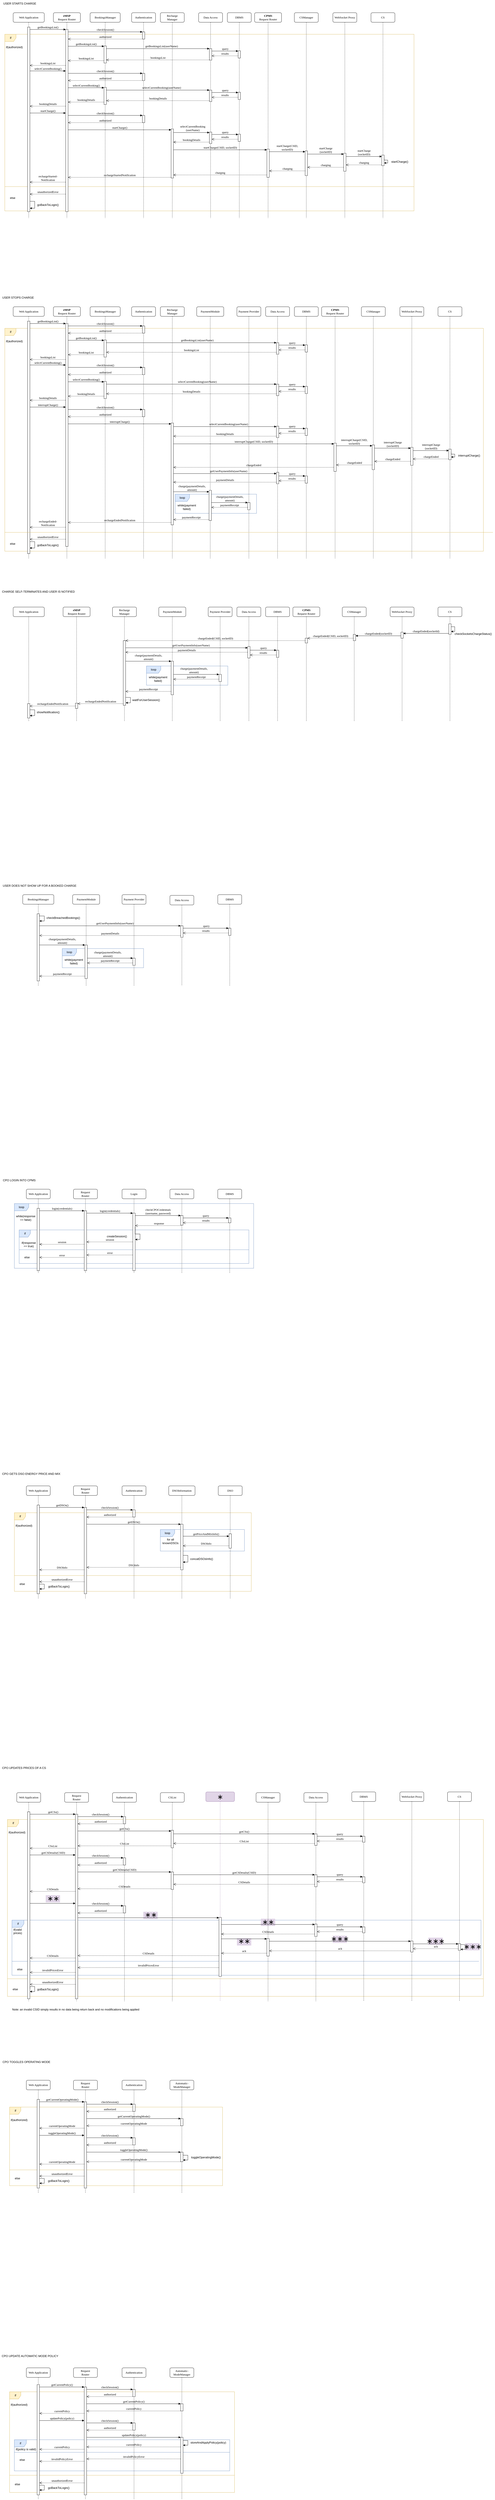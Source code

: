 <mxfile version="20.5.3" type="device"><diagram id="BeQwRoH2vvDNWLknCspA" name="Pagina-1"><mxGraphModel dx="2062" dy="1112" grid="1" gridSize="10" guides="1" tooltips="1" connect="1" arrows="1" fold="1" page="1" pageScale="1" pageWidth="2069" pageHeight="1227" math="0" shadow="0"><root><mxCell id="0"/><mxCell id="1" parent="0"/><mxCell id="A2nSOYIOyv37LuOgfHhm-88" value="if" style="shape=umlFrame;tabWidth=110;tabHeight=30;tabPosition=left;html=1;boundedLbl=1;labelInHeader=1;width=47;height=30;fillColor=#fff2cc;strokeColor=#d6b656;" vertex="1" parent="1"><mxGeometry x="20" y="1370" width="2000" height="930" as="geometry"/></mxCell><mxCell id="A2nSOYIOyv37LuOgfHhm-89" value="if(authorized)" style="text;align=center;" vertex="1" parent="A2nSOYIOyv37LuOgfHhm-88"><mxGeometry width="100" height="20" relative="1" as="geometry"><mxPoint x="-10" y="40" as="offset"/></mxGeometry></mxCell><mxCell id="A2nSOYIOyv37LuOgfHhm-36" value="interruptCharge()" style="text;html=1;align=center;verticalAlign=middle;resizable=0;points=[];autosize=1;strokeColor=none;fillColor=none;" vertex="1" parent="A2nSOYIOyv37LuOgfHhm-88"><mxGeometry x="1879.995" y="515.997" width="120" height="30" as="geometry"/></mxCell><mxCell id="aj6pYTE7TbrS4Eqh01Q6-224" value="loop" style="shape=umlFrame;whiteSpace=wrap;html=1;fillColor=#dae8fc;strokeColor=#6c8ebf;" parent="1" vertex="1"><mxGeometry x="612" y="2779" width="340" height="80" as="geometry"/></mxCell><mxCell id="aj6pYTE7TbrS4Eqh01Q6-136" value="loop" style="shape=umlFrame;whiteSpace=wrap;html=1;fillColor=#dae8fc;strokeColor=#6c8ebf;" parent="1" vertex="1"><mxGeometry x="260" y="3958" width="340" height="80" as="geometry"/></mxCell><mxCell id="aj6pYTE7TbrS4Eqh01Q6-40" value="if" style="shape=umlFrame;tabWidth=110;tabHeight=30;tabPosition=left;html=1;boundedLbl=1;labelInHeader=1;width=47;height=30;fillColor=#fff2cc;strokeColor=#d6b656;" parent="1" vertex="1"><mxGeometry x="60" y="6312" width="990" height="328" as="geometry"/></mxCell><mxCell id="aj6pYTE7TbrS4Eqh01Q6-41" value="if(authorized)" style="text;align=center;" parent="aj6pYTE7TbrS4Eqh01Q6-40" vertex="1"><mxGeometry width="100" height="20" relative="1" as="geometry"><mxPoint x="-10" y="40" as="offset"/></mxGeometry></mxCell><mxCell id="aj6pYTE7TbrS4Eqh01Q6-42" value="else" style="line;strokeWidth=1;labelPosition=center;verticalLabelPosition=bottom;align=left;verticalAlign=top;spacingLeft=20;spacingTop=15;fillColor=#fff2cc;strokeColor=#d6b656;" parent="aj6pYTE7TbrS4Eqh01Q6-40" vertex="1"><mxGeometry y="255.523" width="990" height="13.12" as="geometry"/></mxCell><mxCell id="aj6pYTE7TbrS4Eqh01Q6-92" value="loop" style="shape=umlFrame;whiteSpace=wrap;html=1;fillColor=#dae8fc;strokeColor=#6c8ebf;" parent="aj6pYTE7TbrS4Eqh01Q6-40" vertex="1"><mxGeometry x="610" y="70" width="351.44" height="90" as="geometry"/></mxCell><mxCell id="aj6pYTE7TbrS4Eqh01Q6-93" value="&lt;div&gt;for all&lt;/div&gt;&lt;div&gt;knownDSOs&lt;/div&gt;" style="text;html=1;align=center;verticalAlign=middle;resizable=0;points=[];autosize=1;strokeColor=none;fillColor=none;" parent="aj6pYTE7TbrS4Eqh01Q6-40" vertex="1"><mxGeometry x="607.004" y="99" width="90" height="40" as="geometry"/></mxCell><mxCell id="aj6pYTE7TbrS4Eqh01Q6-97" value="&lt;div&gt;concatDSOsInfo()&lt;br&gt;&lt;/div&gt;" style="text;html=1;align=center;verticalAlign=middle;resizable=0;points=[];autosize=1;strokeColor=none;fillColor=none;" parent="aj6pYTE7TbrS4Eqh01Q6-40" vertex="1"><mxGeometry x="722.183" y="178" width="120" height="30" as="geometry"/></mxCell><mxCell id="64HZ8vT5wmqo5Xkc1ZFR-380" value="if" style="shape=umlFrame;tabWidth=110;tabHeight=30;tabPosition=left;html=1;boundedLbl=1;labelInHeader=1;width=47;height=30;fillColor=#fff2cc;strokeColor=#d6b656;" parent="1" vertex="1"><mxGeometry x="31" y="7592" width="1989" height="738" as="geometry"/></mxCell><mxCell id="64HZ8vT5wmqo5Xkc1ZFR-381" value="if(authorized)" style="text;align=center;" parent="64HZ8vT5wmqo5Xkc1ZFR-380" vertex="1"><mxGeometry width="100" height="20" relative="1" as="geometry"><mxPoint x="-10" y="40" as="offset"/></mxGeometry></mxCell><mxCell id="64HZ8vT5wmqo5Xkc1ZFR-382" value="else" style="line;strokeWidth=1;labelPosition=center;verticalLabelPosition=bottom;align=left;verticalAlign=top;spacingLeft=20;spacingTop=15;fillColor=#fff2cc;strokeColor=#d6b656;" parent="64HZ8vT5wmqo5Xkc1ZFR-380" vertex="1"><mxGeometry y="649.753" width="1989" height="29.52" as="geometry"/></mxCell><mxCell id="64HZ8vT5wmqo5Xkc1ZFR-383" value="goBackToLogin()" style="text;html=1;align=center;verticalAlign=middle;resizable=0;points=[];autosize=1;strokeColor=none;fillColor=none;fontColor=#000000;" parent="64HZ8vT5wmqo5Xkc1ZFR-380" vertex="1"><mxGeometry x="108.998" y="693.995" width="120" height="30" as="geometry"/></mxCell><mxCell id="64HZ8vT5wmqo5Xkc1ZFR-495" value="if" style="shape=umlFrame;tabWidth=110;tabHeight=30;tabPosition=left;html=1;boundedLbl=1;labelInHeader=1;width=50;height=30;fillColor=#dae8fc;strokeColor=#6c8ebf;" parent="64HZ8vT5wmqo5Xkc1ZFR-380" vertex="1"><mxGeometry x="19" y="420" width="1960" height="230" as="geometry"/></mxCell><mxCell id="aj6pYTE7TbrS4Eqh01Q6-16" value="" style="rounded=0;whiteSpace=wrap;html=1;fontSize=30;strokeColor=none;fillColor=#e1d5e7;" parent="64HZ8vT5wmqo5Xkc1ZFR-495" vertex="1"><mxGeometry x="1894" y="96" width="60" height="30" as="geometry"/></mxCell><mxCell id="64HZ8vT5wmqo5Xkc1ZFR-496" value="if(valid&#xA;prices)&#xA;" style="text" parent="64HZ8vT5wmqo5Xkc1ZFR-495" vertex="1"><mxGeometry width="100" height="20" relative="1" as="geometry"><mxPoint x="4" y="26" as="offset"/></mxGeometry></mxCell><mxCell id="64HZ8vT5wmqo5Xkc1ZFR-497" value="else" style="line;strokeWidth=1;labelPosition=center;verticalLabelPosition=bottom;align=left;verticalAlign=top;spacingLeft=20;spacingTop=15;fillColor=#dae8fc;strokeColor=#6c8ebf;" parent="64HZ8vT5wmqo5Xkc1ZFR-495" vertex="1"><mxGeometry y="167.173" width="1951" height="9.2" as="geometry"/></mxCell><mxCell id="64HZ8vT5wmqo5Xkc1ZFR-493" value="&lt;font style=&quot;font-size: 30px;&quot;&gt;&lt;span dir=&quot;ltr&quot; role=&quot;presentation&quot; style=&quot;left: 176.431px; top: 400.865px; font-family: sans-serif; transform: scaleX(0.879);&quot;&gt;∗&lt;/span&gt;&lt;/font&gt;&lt;font style=&quot;font-size: 30px;&quot;&gt;&lt;span dir=&quot;ltr&quot; role=&quot;presentation&quot; style=&quot;left: 176.431px; top: 400.865px; font-family: sans-serif; transform: scaleX(0.879);&quot;&gt;∗&lt;/span&gt;&lt;/font&gt;&lt;font style=&quot;font-size: 30px;&quot;&gt;&lt;span dir=&quot;ltr&quot; role=&quot;presentation&quot; style=&quot;left: 176.431px; top: 400.865px; font-family: sans-serif; transform: scaleX(0.879);&quot;&gt;∗&lt;/span&gt;&lt;/font&gt;" style="text;html=1;align=center;verticalAlign=middle;resizable=0;points=[];autosize=1;strokeColor=none;fillColor=none;fontColor=#000000;" parent="64HZ8vT5wmqo5Xkc1ZFR-495" vertex="1"><mxGeometry x="1890" y="85" width="70" height="50" as="geometry"/></mxCell><mxCell id="aj6pYTE7TbrS4Eqh01Q6-15" value="" style="rounded=0;whiteSpace=wrap;html=1;fontSize=30;strokeColor=none;fillColor=#e1d5e7;" parent="64HZ8vT5wmqo5Xkc1ZFR-495" vertex="1"><mxGeometry x="1740" y="73" width="60" height="30" as="geometry"/></mxCell><mxCell id="aj6pYTE7TbrS4Eqh01Q6-12" value="" style="rounded=0;whiteSpace=wrap;html=1;fontSize=30;strokeColor=none;fillColor=#e1d5e7;" parent="64HZ8vT5wmqo5Xkc1ZFR-495" vertex="1"><mxGeometry x="1340" y="65" width="60" height="30" as="geometry"/></mxCell><mxCell id="aj6pYTE7TbrS4Eqh01Q6-17" value="" style="rounded=0;whiteSpace=wrap;html=1;fontSize=30;strokeColor=none;fillColor=#e1d5e7;" parent="64HZ8vT5wmqo5Xkc1ZFR-495" vertex="1"><mxGeometry x="549" y="-35" width="60" height="30" as="geometry"/></mxCell><mxCell id="aj6pYTE7TbrS4Eqh01Q6-7" value="" style="rounded=0;whiteSpace=wrap;html=1;fontSize=30;strokeColor=none;fillColor=#e1d5e7;" parent="64HZ8vT5wmqo5Xkc1ZFR-495" vertex="1"><mxGeometry x="940" y="75.77" width="60" height="30" as="geometry"/></mxCell><mxCell id="aj6pYTE7TbrS4Eqh01Q6-21" value="" style="rounded=0;whiteSpace=wrap;html=1;fontSize=30;strokeColor=none;fillColor=#e1d5e7;" parent="64HZ8vT5wmqo5Xkc1ZFR-380" vertex="1"><mxGeometry x="1059" y="414" width="60" height="30" as="geometry"/></mxCell><mxCell id="aj6pYTE7TbrS4Eqh01Q6-37" value="" style="rounded=0;whiteSpace=wrap;html=1;fontSize=30;strokeColor=none;fillColor=#e1d5e7;" parent="64HZ8vT5wmqo5Xkc1ZFR-380" vertex="1"><mxGeometry x="160" y="316" width="60" height="30" as="geometry"/></mxCell><mxCell id="64HZ8vT5wmqo5Xkc1ZFR-359" value="if" style="shape=umlFrame;tabWidth=110;tabHeight=30;tabPosition=left;html=1;boundedLbl=1;labelInHeader=1;width=47;height=30;fillColor=#fff2cc;strokeColor=#d6b656;" parent="1" vertex="1"><mxGeometry x="40" y="9980" width="940" height="420" as="geometry"/></mxCell><mxCell id="64HZ8vT5wmqo5Xkc1ZFR-360" value="if(authorized)" style="text;align=center;" parent="64HZ8vT5wmqo5Xkc1ZFR-359" vertex="1"><mxGeometry width="100" height="20" relative="1" as="geometry"><mxPoint x="-10" y="40" as="offset"/></mxGeometry></mxCell><mxCell id="64HZ8vT5wmqo5Xkc1ZFR-361" value="else" style="line;strokeWidth=1;labelPosition=center;verticalLabelPosition=bottom;align=left;verticalAlign=top;spacingLeft=20;spacingTop=15;fillColor=#fff2cc;strokeColor=#d6b656;" parent="64HZ8vT5wmqo5Xkc1ZFR-359" vertex="1"><mxGeometry y="339.998" width="940" height="16.8" as="geometry"/></mxCell><mxCell id="64HZ8vT5wmqo5Xkc1ZFR-366" value="goBackToLogin()" style="text;html=1;align=center;verticalAlign=middle;resizable=0;points=[];autosize=1;strokeColor=none;fillColor=none;fontColor=#000000;" parent="64HZ8vT5wmqo5Xkc1ZFR-359" vertex="1"><mxGeometry x="144.765" y="386" width="120" height="30" as="geometry"/></mxCell><mxCell id="64HZ8vT5wmqo5Xkc1ZFR-373" value="if" style="shape=umlFrame;tabWidth=110;tabHeight=30;tabPosition=left;html=1;boundedLbl=1;labelInHeader=1;width=47;height=30;fillColor=#fff2cc;strokeColor=#d6b656;" parent="1" vertex="1"><mxGeometry x="40" y="8792" width="890" height="328" as="geometry"/></mxCell><mxCell id="64HZ8vT5wmqo5Xkc1ZFR-374" value="if(authorized)" style="text;align=center;" parent="64HZ8vT5wmqo5Xkc1ZFR-373" vertex="1"><mxGeometry width="100" height="20" relative="1" as="geometry"><mxPoint x="-10" y="40" as="offset"/></mxGeometry></mxCell><mxCell id="64HZ8vT5wmqo5Xkc1ZFR-375" value="else" style="line;strokeWidth=1;labelPosition=center;verticalLabelPosition=bottom;align=left;verticalAlign=top;spacingLeft=20;spacingTop=15;fillColor=#fff2cc;strokeColor=#d6b656;" parent="64HZ8vT5wmqo5Xkc1ZFR-373" vertex="1"><mxGeometry y="255.523" width="890" height="13.12" as="geometry"/></mxCell><mxCell id="64HZ8vT5wmqo5Xkc1ZFR-376" value="goBackToLogin()" style="text;html=1;align=center;verticalAlign=middle;resizable=0;points=[];autosize=1;strokeColor=none;fillColor=none;fontColor=#000000;" parent="64HZ8vT5wmqo5Xkc1ZFR-373" vertex="1"><mxGeometry x="144.618" y="292.998" width="120" height="30" as="geometry"/></mxCell><mxCell id="64HZ8vT5wmqo5Xkc1ZFR-316" value="loop" style="shape=umlFrame;whiteSpace=wrap;html=1;fillColor=#dae8fc;strokeColor=#6c8ebf;" parent="1" vertex="1"><mxGeometry x="60" y="5022" width="1000" height="270" as="geometry"/></mxCell><mxCell id="64HZ8vT5wmqo5Xkc1ZFR-102" value="if" style="shape=umlFrame;tabWidth=110;tabHeight=30;tabPosition=left;html=1;boundedLbl=1;labelInHeader=1;width=50;height=30;fillColor=#dae8fc;strokeColor=#6c8ebf;" parent="1" vertex="1"><mxGeometry x="60" y="10180" width="900" height="130" as="geometry"/></mxCell><mxCell id="64HZ8vT5wmqo5Xkc1ZFR-103" value="if(policy is valid)" style="text" parent="64HZ8vT5wmqo5Xkc1ZFR-102" vertex="1"><mxGeometry width="100" height="20" relative="1" as="geometry"><mxPoint x="4" y="26" as="offset"/></mxGeometry></mxCell><mxCell id="64HZ8vT5wmqo5Xkc1ZFR-104" value="else" style="line;strokeWidth=1;labelPosition=center;verticalLabelPosition=bottom;align=left;verticalAlign=top;spacingLeft=20;spacingTop=15;fillColor=#dae8fc;strokeColor=#6c8ebf;" parent="64HZ8vT5wmqo5Xkc1ZFR-102" vertex="1"><mxGeometry y="50" width="900" height="5.2" as="geometry"/></mxCell><mxCell id="64HZ8vT5wmqo5Xkc1ZFR-101" value="storeAndApplyPolicy(policy)" style="text;html=1;align=center;verticalAlign=middle;resizable=0;points=[];autosize=1;strokeColor=none;fillColor=none;" parent="64HZ8vT5wmqo5Xkc1ZFR-102" vertex="1"><mxGeometry x="725" y="-3.003" width="170" height="30" as="geometry"/></mxCell><mxCell id="64HZ8vT5wmqo5Xkc1ZFR-333" value="Data Access" style="shape=umlLifeline;perimeter=lifelinePerimeter;whiteSpace=wrap;html=1;container=1;collapsible=0;recursiveResize=0;outlineConnect=0;rounded=1;shadow=0;comic=0;labelBackgroundColor=none;strokeWidth=1;fontFamily=Verdana;fontSize=12;align=center;" parent="1" vertex="1"><mxGeometry x="710" y="4962" width="100" height="352" as="geometry"/></mxCell><mxCell id="64HZ8vT5wmqo5Xkc1ZFR-334" value="" style="html=1;points=[];perimeter=orthogonalPerimeter;rounded=0;shadow=0;comic=0;labelBackgroundColor=none;strokeWidth=1;fontFamily=Verdana;fontSize=12;align=center;" parent="64HZ8vT5wmqo5Xkc1ZFR-333" vertex="1"><mxGeometry x="45" y="110" width="10" height="40" as="geometry"/></mxCell><mxCell id="64HZ8vT5wmqo5Xkc1ZFR-38" value="Web Application" style="shape=umlLifeline;perimeter=lifelinePerimeter;whiteSpace=wrap;html=1;container=1;collapsible=0;recursiveResize=0;outlineConnect=0;rounded=1;shadow=0;comic=0;labelBackgroundColor=none;strokeWidth=1;fontFamily=Verdana;fontSize=12;align=center;" parent="1" vertex="1"><mxGeometry x="110" y="9880" width="100" height="550" as="geometry"/></mxCell><mxCell id="64HZ8vT5wmqo5Xkc1ZFR-39" value="" style="html=1;points=[];perimeter=orthogonalPerimeter;rounded=0;shadow=0;comic=0;labelBackgroundColor=none;strokeWidth=1;fontFamily=Verdana;fontSize=12;align=center;" parent="64HZ8vT5wmqo5Xkc1ZFR-38" vertex="1"><mxGeometry x="45" y="70" width="10" height="460" as="geometry"/></mxCell><mxCell id="64HZ8vT5wmqo5Xkc1ZFR-365" style="edgeStyle=orthogonalEdgeStyle;rounded=0;orthogonalLoop=1;jettySize=auto;html=1;fontColor=#FFE599;exitX=1;exitY=0.913;exitDx=0;exitDy=0;exitPerimeter=0;" parent="64HZ8vT5wmqo5Xkc1ZFR-38" source="64HZ8vT5wmqo5Xkc1ZFR-39" target="64HZ8vT5wmqo5Xkc1ZFR-39" edge="1"><mxGeometry relative="1" as="geometry"><Array as="points"><mxPoint x="75" y="490"/><mxPoint x="75" y="510"/></Array></mxGeometry></mxCell><mxCell id="64HZ8vT5wmqo5Xkc1ZFR-42" value="&lt;div&gt;Request&lt;/div&gt;&lt;div&gt;Router&lt;/div&gt;" style="shape=umlLifeline;perimeter=lifelinePerimeter;whiteSpace=wrap;html=1;container=1;collapsible=0;recursiveResize=0;outlineConnect=0;rounded=1;shadow=0;comic=0;labelBackgroundColor=none;strokeWidth=1;fontFamily=Verdana;fontSize=12;align=center;" parent="1" vertex="1"><mxGeometry x="307" y="9880" width="100" height="550" as="geometry"/></mxCell><mxCell id="64HZ8vT5wmqo5Xkc1ZFR-43" value="" style="html=1;points=[];perimeter=orthogonalPerimeter;rounded=0;shadow=0;comic=0;labelBackgroundColor=none;strokeWidth=1;fontFamily=Verdana;fontSize=12;align=center;" parent="64HZ8vT5wmqo5Xkc1ZFR-42" vertex="1"><mxGeometry x="45" y="80" width="10" height="450" as="geometry"/></mxCell><mxCell id="64HZ8vT5wmqo5Xkc1ZFR-46" value="Authentication" style="shape=umlLifeline;perimeter=lifelinePerimeter;whiteSpace=wrap;html=1;container=1;collapsible=0;recursiveResize=0;outlineConnect=0;rounded=1;shadow=0;comic=0;labelBackgroundColor=none;strokeWidth=1;fontFamily=Verdana;fontSize=12;align=center;" parent="1" vertex="1"><mxGeometry x="510" y="9880" width="100" height="550" as="geometry"/></mxCell><mxCell id="64HZ8vT5wmqo5Xkc1ZFR-47" value="" style="html=1;points=[];perimeter=orthogonalPerimeter;rounded=0;shadow=0;comic=0;labelBackgroundColor=none;strokeWidth=1;fontFamily=Verdana;fontSize=12;align=center;" parent="64HZ8vT5wmqo5Xkc1ZFR-46" vertex="1"><mxGeometry x="45" y="90" width="10" height="30" as="geometry"/></mxCell><mxCell id="64HZ8vT5wmqo5Xkc1ZFR-92" value="" style="html=1;points=[];perimeter=orthogonalPerimeter;rounded=0;shadow=0;comic=0;labelBackgroundColor=none;strokeWidth=1;fontFamily=Verdana;fontSize=12;align=center;" parent="64HZ8vT5wmqo5Xkc1ZFR-46" vertex="1"><mxGeometry x="45" y="230" width="10" height="30" as="geometry"/></mxCell><mxCell id="64HZ8vT5wmqo5Xkc1ZFR-48" value="&lt;div&gt;Automatic-ModeManager&lt;/div&gt;" style="shape=umlLifeline;perimeter=lifelinePerimeter;whiteSpace=wrap;html=1;container=1;collapsible=0;recursiveResize=0;outlineConnect=0;rounded=1;shadow=0;comic=0;labelBackgroundColor=none;strokeWidth=1;fontFamily=Verdana;fontSize=12;align=center;" parent="1" vertex="1"><mxGeometry x="710" y="9880" width="100" height="550" as="geometry"/></mxCell><mxCell id="64HZ8vT5wmqo5Xkc1ZFR-49" value="" style="html=1;points=[];perimeter=orthogonalPerimeter;rounded=0;shadow=0;comic=0;labelBackgroundColor=none;strokeWidth=1;fontFamily=Verdana;fontSize=12;align=center;" parent="64HZ8vT5wmqo5Xkc1ZFR-48" vertex="1"><mxGeometry x="45" y="150" width="10" height="30" as="geometry"/></mxCell><mxCell id="64HZ8vT5wmqo5Xkc1ZFR-93" value="" style="html=1;points=[];perimeter=orthogonalPerimeter;rounded=0;shadow=0;comic=0;labelBackgroundColor=none;strokeWidth=1;fontFamily=Verdana;fontSize=12;align=center;" parent="64HZ8vT5wmqo5Xkc1ZFR-48" vertex="1"><mxGeometry x="45" y="290" width="10" height="150" as="geometry"/></mxCell><mxCell id="64HZ8vT5wmqo5Xkc1ZFR-110" style="edgeStyle=orthogonalEdgeStyle;rounded=0;orthogonalLoop=1;jettySize=auto;html=1;exitX=0.978;exitY=0.088;exitDx=0;exitDy=0;exitPerimeter=0;" parent="64HZ8vT5wmqo5Xkc1ZFR-48" source="64HZ8vT5wmqo5Xkc1ZFR-93" target="64HZ8vT5wmqo5Xkc1ZFR-93" edge="1"><mxGeometry relative="1" as="geometry"><Array as="points"><mxPoint x="75" y="303"/><mxPoint x="75" y="323"/></Array></mxGeometry></mxCell><mxCell id="64HZ8vT5wmqo5Xkc1ZFR-81" value="getCurrentPolicy()" style="html=1;verticalAlign=bottom;endArrow=block;labelBackgroundColor=none;fontFamily=Verdana;fontSize=12;edgeStyle=elbowEdgeStyle;elbow=vertical;" parent="1" source="64HZ8vT5wmqo5Xkc1ZFR-39" target="64HZ8vT5wmqo5Xkc1ZFR-43" edge="1"><mxGeometry relative="1" as="geometry"><mxPoint x="165" y="9960" as="sourcePoint"/><mxPoint x="352" y="9960" as="targetPoint"/><Array as="points"><mxPoint x="310" y="9960"/><mxPoint x="290" y="9950"/><mxPoint x="280" y="10090"/><mxPoint x="332" y="9970"/><mxPoint x="280" y="10000"/><mxPoint x="379" y="9810"/></Array></mxGeometry></mxCell><mxCell id="64HZ8vT5wmqo5Xkc1ZFR-82" value="checkSession()" style="html=1;verticalAlign=bottom;endArrow=block;labelBackgroundColor=none;fontFamily=Verdana;fontSize=12;edgeStyle=elbowEdgeStyle;elbow=vertical;" parent="1" target="64HZ8vT5wmqo5Xkc1ZFR-47" edge="1"><mxGeometry relative="1" as="geometry"><mxPoint x="362" y="9970" as="sourcePoint"/><mxPoint x="572" y="9959.58" as="targetPoint"/><Array as="points"><mxPoint x="460" y="9970"/><mxPoint x="480" y="9970"/><mxPoint x="530" y="9959.58"/><mxPoint x="510" y="9949.58"/><mxPoint x="500" y="10089.58"/><mxPoint x="552" y="9969.58"/><mxPoint x="500" y="9999.58"/><mxPoint x="599" y="9809.58"/></Array></mxGeometry></mxCell><mxCell id="64HZ8vT5wmqo5Xkc1ZFR-85" value="getCurrentPolicy()" style="html=1;verticalAlign=bottom;endArrow=block;labelBackgroundColor=none;fontFamily=Verdana;fontSize=12;edgeStyle=elbowEdgeStyle;elbow=vertical;" parent="1" target="64HZ8vT5wmqo5Xkc1ZFR-49" edge="1"><mxGeometry relative="1" as="geometry"><mxPoint x="362" y="10030" as="sourcePoint"/><mxPoint x="557" y="10040" as="targetPoint"/><Array as="points"><mxPoint x="550" y="10030"/><mxPoint x="515" y="10040"/><mxPoint x="495" y="10030"/><mxPoint x="485" y="10170"/><mxPoint x="537" y="10050"/><mxPoint x="485" y="10080"/><mxPoint x="584" y="9890"/></Array></mxGeometry></mxCell><mxCell id="64HZ8vT5wmqo5Xkc1ZFR-86" value="authorized" style="html=1;verticalAlign=bottom;endArrow=open;dashed=1;endSize=8;labelBackgroundColor=none;fontFamily=Verdana;fontSize=12;edgeStyle=elbowEdgeStyle;elbow=vertical;" parent="1" source="64HZ8vT5wmqo5Xkc1ZFR-47" edge="1"><mxGeometry relative="1" as="geometry"><mxPoint x="362" y="10000" as="targetPoint"/><Array as="points"><mxPoint x="518" y="10000"/><mxPoint x="478" y="9990"/><mxPoint x="468" y="9980"/><mxPoint x="488" y="9990"/><mxPoint x="498" y="9940"/><mxPoint x="438" y="9910"/><mxPoint x="398" y="9950"/><mxPoint x="290" y="9710"/><mxPoint x="380.5" y="9720"/><mxPoint x="440.5" y="9700"/><mxPoint x="423.5" y="9588"/><mxPoint x="433.5" y="9758"/><mxPoint x="457.5" y="9838"/><mxPoint x="487.5" y="9838"/></Array><mxPoint x="553" y="10000" as="sourcePoint"/></mxGeometry></mxCell><mxCell id="64HZ8vT5wmqo5Xkc1ZFR-88" value="currentPolicy" style="html=1;verticalAlign=bottom;endArrow=open;dashed=1;endSize=8;labelBackgroundColor=none;fontFamily=Verdana;fontSize=12;edgeStyle=elbowEdgeStyle;elbow=vertical;" parent="1" source="64HZ8vT5wmqo5Xkc1ZFR-49" edge="1"><mxGeometry relative="1" as="geometry"><mxPoint x="362" y="10060" as="targetPoint"/><Array as="points"><mxPoint x="600" y="10060"/><mxPoint x="737" y="10080"/><mxPoint x="709" y="10070"/><mxPoint x="681" y="10100"/><mxPoint x="818" y="10130"/><mxPoint x="801" y="10018"/><mxPoint x="811" y="10188"/><mxPoint x="835" y="10268"/><mxPoint x="865" y="10268"/></Array><mxPoint x="885" y="10080" as="sourcePoint"/></mxGeometry></mxCell><mxCell id="64HZ8vT5wmqo5Xkc1ZFR-90" value="currentPolicy" style="html=1;verticalAlign=bottom;endArrow=open;dashed=1;endSize=8;labelBackgroundColor=none;fontFamily=Verdana;fontSize=12;edgeStyle=elbowEdgeStyle;elbow=vertical;" parent="1" edge="1"><mxGeometry relative="1" as="geometry"><mxPoint x="165" y="10070" as="targetPoint"/><Array as="points"><mxPoint x="230" y="10070"/><mxPoint x="321" y="10080"/><mxPoint x="281" y="10070"/><mxPoint x="271" y="10060"/><mxPoint x="291" y="10070"/><mxPoint x="301" y="10020"/><mxPoint x="241" y="9990"/><mxPoint x="201" y="10030"/><mxPoint x="93" y="9790"/><mxPoint x="183.5" y="9800"/><mxPoint x="243.5" y="9780"/><mxPoint x="226.5" y="9668"/><mxPoint x="236.5" y="9838"/><mxPoint x="260.5" y="9918"/><mxPoint x="290.5" y="9918"/></Array><mxPoint x="352" y="10070" as="sourcePoint"/></mxGeometry></mxCell><mxCell id="64HZ8vT5wmqo5Xkc1ZFR-91" value="updatePolicy(policy)" style="html=1;verticalAlign=bottom;endArrow=block;labelBackgroundColor=none;fontFamily=Verdana;fontSize=12;edgeStyle=elbowEdgeStyle;elbow=vertical;" parent="1" edge="1"><mxGeometry relative="1" as="geometry"><mxPoint x="165" y="10100" as="sourcePoint"/><mxPoint x="352" y="10100" as="targetPoint"/><Array as="points"><mxPoint x="330" y="10100"/><mxPoint x="300" y="10100"/><mxPoint x="359" y="10100"/></Array></mxGeometry></mxCell><mxCell id="64HZ8vT5wmqo5Xkc1ZFR-95" value="updatePolicy(policy)" style="html=1;verticalAlign=bottom;endArrow=block;labelBackgroundColor=none;fontFamily=Verdana;fontSize=12;edgeStyle=elbowEdgeStyle;elbow=vertical;" parent="1" target="64HZ8vT5wmqo5Xkc1ZFR-93" edge="1"><mxGeometry relative="1" as="geometry"><mxPoint x="362" y="10170" as="sourcePoint"/><mxPoint x="557" y="10180" as="targetPoint"/><Array as="points"><mxPoint x="550" y="10170"/><mxPoint x="515" y="10180"/><mxPoint x="495" y="10170"/><mxPoint x="485" y="10310"/><mxPoint x="537" y="10190"/><mxPoint x="485" y="10220"/><mxPoint x="584" y="10030"/></Array></mxGeometry></mxCell><mxCell id="64HZ8vT5wmqo5Xkc1ZFR-96" value="authorized" style="html=1;verticalAlign=bottom;endArrow=open;dashed=1;endSize=8;labelBackgroundColor=none;fontFamily=Verdana;fontSize=12;edgeStyle=elbowEdgeStyle;elbow=vertical;" parent="1" source="64HZ8vT5wmqo5Xkc1ZFR-92" edge="1"><mxGeometry relative="1" as="geometry"><mxPoint x="362" y="10140" as="targetPoint"/><Array as="points"><mxPoint x="518" y="10140"/><mxPoint x="478" y="10130"/><mxPoint x="468" y="10120"/><mxPoint x="488" y="10130"/><mxPoint x="498" y="10080"/><mxPoint x="438" y="10050"/><mxPoint x="398" y="10090"/><mxPoint x="290" y="9850"/><mxPoint x="380.5" y="9860"/><mxPoint x="440.5" y="9840"/><mxPoint x="423.5" y="9728"/><mxPoint x="433.5" y="9898"/><mxPoint x="457.5" y="9978"/><mxPoint x="487.5" y="9978"/></Array><mxPoint x="553" y="10140" as="sourcePoint"/></mxGeometry></mxCell><mxCell id="64HZ8vT5wmqo5Xkc1ZFR-94" value="checkSession()" style="html=1;verticalAlign=bottom;endArrow=block;labelBackgroundColor=none;fontFamily=Verdana;fontSize=12;edgeStyle=elbowEdgeStyle;elbow=vertical;" parent="1" target="64HZ8vT5wmqo5Xkc1ZFR-92" edge="1"><mxGeometry relative="1" as="geometry"><mxPoint x="362" y="10110" as="sourcePoint"/><mxPoint x="572" y="10099.58" as="targetPoint"/><Array as="points"><mxPoint x="460" y="10110"/><mxPoint x="480" y="10110"/><mxPoint x="530" y="10099.58"/><mxPoint x="510" y="10089.58"/><mxPoint x="500" y="10229.58"/><mxPoint x="552" y="10109.58"/><mxPoint x="500" y="10139.58"/><mxPoint x="599" y="9949.58"/></Array></mxGeometry></mxCell><mxCell id="64HZ8vT5wmqo5Xkc1ZFR-98" value="currentPolicy" style="html=1;verticalAlign=bottom;endArrow=open;dashed=1;endSize=8;labelBackgroundColor=none;fontFamily=Verdana;fontSize=12;edgeStyle=elbowEdgeStyle;elbow=vertical;" parent="1" edge="1"><mxGeometry relative="1" as="geometry"><mxPoint x="165" y="10220" as="targetPoint"/><Array as="points"><mxPoint x="270" y="10220"/><mxPoint x="230" y="10210"/><mxPoint x="321" y="10220"/><mxPoint x="281" y="10210"/><mxPoint x="271" y="10200"/><mxPoint x="291" y="10210"/><mxPoint x="301" y="10160"/><mxPoint x="241" y="10130"/><mxPoint x="201" y="10170"/><mxPoint x="93" y="9930"/><mxPoint x="183.5" y="9940"/><mxPoint x="243.5" y="9920"/><mxPoint x="226.5" y="9808"/><mxPoint x="236.5" y="9978"/><mxPoint x="260.5" y="10058"/><mxPoint x="290.5" y="10058"/></Array><mxPoint x="352" y="10220" as="sourcePoint"/></mxGeometry></mxCell><mxCell id="64HZ8vT5wmqo5Xkc1ZFR-106" value="invalidPolicyError" style="html=1;verticalAlign=bottom;endArrow=open;dashed=1;endSize=8;labelBackgroundColor=none;fontFamily=Verdana;fontSize=12;edgeStyle=elbowEdgeStyle;elbow=vertical;" parent="1" source="64HZ8vT5wmqo5Xkc1ZFR-93" edge="1"><mxGeometry relative="1" as="geometry"><mxPoint x="362" y="10260" as="targetPoint"/><Array as="points"><mxPoint x="687" y="10260"/><mxPoint x="758" y="10270"/><mxPoint x="673" y="10250"/><mxPoint x="645" y="10240"/><mxPoint x="617" y="10270"/><mxPoint x="754" y="10300"/><mxPoint x="737" y="10188"/><mxPoint x="747" y="10358"/><mxPoint x="771" y="10438"/><mxPoint x="801" y="10438"/></Array><mxPoint x="820" y="10260" as="sourcePoint"/></mxGeometry></mxCell><mxCell id="64HZ8vT5wmqo5Xkc1ZFR-108" value="invalidPolicyError" style="html=1;verticalAlign=bottom;endArrow=open;dashed=1;endSize=8;labelBackgroundColor=none;fontFamily=Verdana;fontSize=12;edgeStyle=elbowEdgeStyle;elbow=vertical;" parent="1" edge="1"><mxGeometry relative="1" as="geometry"><mxPoint x="165" y="10270" as="targetPoint"/><Array as="points"><mxPoint x="300" y="10270"/><mxPoint x="235" y="10270"/><mxPoint x="326" y="10280"/><mxPoint x="286" y="10270"/><mxPoint x="276" y="10260"/><mxPoint x="296" y="10270"/><mxPoint x="306" y="10220"/><mxPoint x="246" y="10190"/><mxPoint x="206" y="10230"/><mxPoint x="98" y="9990"/><mxPoint x="188.5" y="10000"/><mxPoint x="248.5" y="9980"/><mxPoint x="231.5" y="9868"/><mxPoint x="241.5" y="10038"/><mxPoint x="265.5" y="10118"/><mxPoint x="295.5" y="10118"/></Array><mxPoint x="352" y="10270" as="sourcePoint"/></mxGeometry></mxCell><mxCell id="64HZ8vT5wmqo5Xkc1ZFR-97" value="currentPolicy" style="html=1;verticalAlign=bottom;endArrow=open;dashed=1;endSize=8;labelBackgroundColor=none;fontFamily=Verdana;fontSize=12;edgeStyle=elbowEdgeStyle;elbow=vertical;" parent="1" source="64HZ8vT5wmqo5Xkc1ZFR-93" edge="1"><mxGeometry relative="1" as="geometry"><mxPoint x="362" y="10210" as="targetPoint"/><Array as="points"><mxPoint x="480" y="10210"/><mxPoint x="600" y="10200"/><mxPoint x="737" y="10220"/><mxPoint x="709" y="10210"/><mxPoint x="681" y="10240"/><mxPoint x="818" y="10270"/><mxPoint x="801" y="10158"/><mxPoint x="811" y="10328"/><mxPoint x="835" y="10408"/><mxPoint x="865" y="10408"/></Array><mxPoint x="885" y="10220" as="sourcePoint"/></mxGeometry></mxCell><mxCell id="64HZ8vT5wmqo5Xkc1ZFR-134" value="Web Application" style="shape=umlLifeline;perimeter=lifelinePerimeter;whiteSpace=wrap;html=1;container=1;collapsible=0;recursiveResize=0;outlineConnect=0;rounded=1;shadow=0;comic=0;labelBackgroundColor=none;strokeWidth=1;fontFamily=Verdana;fontSize=12;align=center;" parent="1" vertex="1"><mxGeometry x="110" y="8680" width="100" height="470" as="geometry"/></mxCell><mxCell id="64HZ8vT5wmqo5Xkc1ZFR-135" value="" style="html=1;points=[];perimeter=orthogonalPerimeter;rounded=0;shadow=0;comic=0;labelBackgroundColor=none;strokeWidth=1;fontFamily=Verdana;fontSize=12;align=center;" parent="64HZ8vT5wmqo5Xkc1ZFR-134" vertex="1"><mxGeometry x="45" y="80" width="10" height="370" as="geometry"/></mxCell><mxCell id="64HZ8vT5wmqo5Xkc1ZFR-379" style="edgeStyle=orthogonalEdgeStyle;rounded=0;orthogonalLoop=1;jettySize=auto;html=1;fontColor=#000000;exitX=1;exitY=0.6;exitDx=0;exitDy=0;exitPerimeter=0;" parent="64HZ8vT5wmqo5Xkc1ZFR-134" source="64HZ8vT5wmqo5Xkc1ZFR-135" target="64HZ8vT5wmqo5Xkc1ZFR-135" edge="1"><mxGeometry relative="1" as="geometry"><Array as="points"><mxPoint x="75" y="410"/><mxPoint x="75" y="430"/></Array></mxGeometry></mxCell><mxCell id="64HZ8vT5wmqo5Xkc1ZFR-136" value="&lt;div&gt;Request&lt;/div&gt;&lt;div&gt;Router&lt;/div&gt;" style="shape=umlLifeline;perimeter=lifelinePerimeter;whiteSpace=wrap;html=1;container=1;collapsible=0;recursiveResize=0;outlineConnect=0;rounded=1;shadow=0;comic=0;labelBackgroundColor=none;strokeWidth=1;fontFamily=Verdana;fontSize=12;align=center;" parent="1" vertex="1"><mxGeometry x="307" y="8680" width="100" height="470" as="geometry"/></mxCell><mxCell id="64HZ8vT5wmqo5Xkc1ZFR-137" value="" style="html=1;points=[];perimeter=orthogonalPerimeter;rounded=0;shadow=0;comic=0;labelBackgroundColor=none;strokeWidth=1;fontFamily=Verdana;fontSize=12;align=center;" parent="64HZ8vT5wmqo5Xkc1ZFR-136" vertex="1"><mxGeometry x="45" y="90" width="10" height="360" as="geometry"/></mxCell><mxCell id="64HZ8vT5wmqo5Xkc1ZFR-141" value="Authentication" style="shape=umlLifeline;perimeter=lifelinePerimeter;whiteSpace=wrap;html=1;container=1;collapsible=0;recursiveResize=0;outlineConnect=0;rounded=1;shadow=0;comic=0;labelBackgroundColor=none;strokeWidth=1;fontFamily=Verdana;fontSize=12;align=center;" parent="1" vertex="1"><mxGeometry x="510" y="8680" width="100" height="470" as="geometry"/></mxCell><mxCell id="64HZ8vT5wmqo5Xkc1ZFR-142" value="" style="html=1;points=[];perimeter=orthogonalPerimeter;rounded=0;shadow=0;comic=0;labelBackgroundColor=none;strokeWidth=1;fontFamily=Verdana;fontSize=12;align=center;" parent="64HZ8vT5wmqo5Xkc1ZFR-141" vertex="1"><mxGeometry x="45" y="100" width="10" height="30" as="geometry"/></mxCell><mxCell id="64HZ8vT5wmqo5Xkc1ZFR-143" value="" style="html=1;points=[];perimeter=orthogonalPerimeter;rounded=0;shadow=0;comic=0;labelBackgroundColor=none;strokeWidth=1;fontFamily=Verdana;fontSize=12;align=center;" parent="64HZ8vT5wmqo5Xkc1ZFR-141" vertex="1"><mxGeometry x="45" y="240" width="10" height="30" as="geometry"/></mxCell><mxCell id="64HZ8vT5wmqo5Xkc1ZFR-144" value="&lt;div&gt;Automatic-ModeManager&lt;/div&gt;" style="shape=umlLifeline;perimeter=lifelinePerimeter;whiteSpace=wrap;html=1;container=1;collapsible=0;recursiveResize=0;outlineConnect=0;rounded=1;shadow=0;comic=0;labelBackgroundColor=none;strokeWidth=1;fontFamily=Verdana;fontSize=12;align=center;" parent="1" vertex="1"><mxGeometry x="710" y="8680" width="100" height="470" as="geometry"/></mxCell><mxCell id="64HZ8vT5wmqo5Xkc1ZFR-145" value="" style="html=1;points=[];perimeter=orthogonalPerimeter;rounded=0;shadow=0;comic=0;labelBackgroundColor=none;strokeWidth=1;fontFamily=Verdana;fontSize=12;align=center;" parent="64HZ8vT5wmqo5Xkc1ZFR-144" vertex="1"><mxGeometry x="45" y="160" width="10" height="30" as="geometry"/></mxCell><mxCell id="64HZ8vT5wmqo5Xkc1ZFR-146" value="" style="html=1;points=[];perimeter=orthogonalPerimeter;rounded=0;shadow=0;comic=0;labelBackgroundColor=none;strokeWidth=1;fontFamily=Verdana;fontSize=12;align=center;" parent="64HZ8vT5wmqo5Xkc1ZFR-144" vertex="1"><mxGeometry x="45" y="300" width="10" height="40" as="geometry"/></mxCell><mxCell id="64HZ8vT5wmqo5Xkc1ZFR-147" style="edgeStyle=orthogonalEdgeStyle;rounded=0;orthogonalLoop=1;jettySize=auto;html=1;exitX=0.978;exitY=0.088;exitDx=0;exitDy=0;exitPerimeter=0;" parent="64HZ8vT5wmqo5Xkc1ZFR-144" source="64HZ8vT5wmqo5Xkc1ZFR-146" target="64HZ8vT5wmqo5Xkc1ZFR-146" edge="1"><mxGeometry relative="1" as="geometry"><Array as="points"><mxPoint x="75" y="313"/><mxPoint x="75" y="333"/></Array></mxGeometry></mxCell><mxCell id="64HZ8vT5wmqo5Xkc1ZFR-163" value="getCurrentOperatingMode()" style="html=1;verticalAlign=bottom;endArrow=block;labelBackgroundColor=none;fontFamily=Verdana;fontSize=12;edgeStyle=elbowEdgeStyle;elbow=vertical;" parent="1" edge="1"><mxGeometry x="0.016" relative="1" as="geometry"><mxPoint x="165" y="8770" as="sourcePoint"/><mxPoint x="352" y="8770" as="targetPoint"/><Array as="points"><mxPoint x="310" y="8770"/><mxPoint x="290" y="8760"/><mxPoint x="280" y="8900"/><mxPoint x="332" y="8780"/><mxPoint x="280" y="8810"/><mxPoint x="379" y="8620"/></Array><mxPoint as="offset"/></mxGeometry></mxCell><mxCell id="64HZ8vT5wmqo5Xkc1ZFR-164" value="checkSession()" style="html=1;verticalAlign=bottom;endArrow=block;labelBackgroundColor=none;fontFamily=Verdana;fontSize=12;edgeStyle=elbowEdgeStyle;elbow=vertical;" parent="1" target="64HZ8vT5wmqo5Xkc1ZFR-142" edge="1"><mxGeometry relative="1" as="geometry"><mxPoint x="362" y="8780" as="sourcePoint"/><mxPoint x="572" y="8769.58" as="targetPoint"/><Array as="points"><mxPoint x="460" y="8780"/><mxPoint x="480" y="8780"/><mxPoint x="530" y="8769.58"/><mxPoint x="510" y="8759.58"/><mxPoint x="500" y="8899.58"/><mxPoint x="552" y="8779.58"/><mxPoint x="500" y="8809.58"/><mxPoint x="599" y="8619.58"/></Array></mxGeometry></mxCell><mxCell id="64HZ8vT5wmqo5Xkc1ZFR-165" value="getCurrentOperatingMode()" style="html=1;verticalAlign=bottom;endArrow=block;labelBackgroundColor=none;fontFamily=Verdana;fontSize=12;edgeStyle=elbowEdgeStyle;elbow=vertical;" parent="1" target="64HZ8vT5wmqo5Xkc1ZFR-145" edge="1"><mxGeometry relative="1" as="geometry"><mxPoint x="362" y="8840" as="sourcePoint"/><mxPoint x="557" y="8850" as="targetPoint"/><Array as="points"><mxPoint x="550" y="8840"/><mxPoint x="515" y="8850"/><mxPoint x="495" y="8840"/><mxPoint x="485" y="8980"/><mxPoint x="537" y="8860"/><mxPoint x="485" y="8890"/><mxPoint x="584" y="8700"/></Array></mxGeometry></mxCell><mxCell id="64HZ8vT5wmqo5Xkc1ZFR-166" value="authorized" style="html=1;verticalAlign=bottom;endArrow=open;dashed=1;endSize=8;labelBackgroundColor=none;fontFamily=Verdana;fontSize=12;edgeStyle=elbowEdgeStyle;elbow=vertical;" parent="1" source="64HZ8vT5wmqo5Xkc1ZFR-142" edge="1"><mxGeometry relative="1" as="geometry"><mxPoint x="362" y="8810" as="targetPoint"/><Array as="points"><mxPoint x="518" y="8810"/><mxPoint x="478" y="8800"/><mxPoint x="468" y="8790"/><mxPoint x="488" y="8800"/><mxPoint x="498" y="8750"/><mxPoint x="438" y="8720"/><mxPoint x="398" y="8760"/><mxPoint x="290" y="8520"/><mxPoint x="380.5" y="8530"/><mxPoint x="440.5" y="8510"/><mxPoint x="423.5" y="8398"/><mxPoint x="433.5" y="8568"/><mxPoint x="457.5" y="8648"/><mxPoint x="487.5" y="8648"/></Array><mxPoint x="553" y="8810" as="sourcePoint"/></mxGeometry></mxCell><mxCell id="64HZ8vT5wmqo5Xkc1ZFR-167" value="currentOperatingMode" style="html=1;verticalAlign=bottom;endArrow=open;dashed=1;endSize=8;labelBackgroundColor=none;fontFamily=Verdana;fontSize=12;edgeStyle=elbowEdgeStyle;elbow=vertical;" parent="1" source="64HZ8vT5wmqo5Xkc1ZFR-145" edge="1"><mxGeometry relative="1" as="geometry"><mxPoint x="362" y="8870" as="targetPoint"/><Array as="points"><mxPoint x="680" y="8870"/><mxPoint x="600" y="8870"/><mxPoint x="737" y="8890"/><mxPoint x="709" y="8880"/><mxPoint x="681" y="8910"/><mxPoint x="818" y="8940"/><mxPoint x="801" y="8828"/><mxPoint x="811" y="8998"/><mxPoint x="835" y="9078"/><mxPoint x="865" y="9078"/></Array><mxPoint x="885" y="8890" as="sourcePoint"/></mxGeometry></mxCell><mxCell id="64HZ8vT5wmqo5Xkc1ZFR-168" value="currentOperatingMode" style="html=1;verticalAlign=bottom;endArrow=open;dashed=1;endSize=8;labelBackgroundColor=none;fontFamily=Verdana;fontSize=12;edgeStyle=elbowEdgeStyle;elbow=vertical;" parent="1" edge="1"><mxGeometry relative="1" as="geometry"><mxPoint x="165" y="8880" as="targetPoint"/><Array as="points"><mxPoint x="230" y="8880"/><mxPoint x="321" y="8890"/><mxPoint x="281" y="8880"/><mxPoint x="271" y="8870"/><mxPoint x="291" y="8880"/><mxPoint x="301" y="8830"/><mxPoint x="241" y="8800"/><mxPoint x="201" y="8840"/><mxPoint x="93" y="8600"/><mxPoint x="183.5" y="8610"/><mxPoint x="243.5" y="8590"/><mxPoint x="226.5" y="8478"/><mxPoint x="236.5" y="8648"/><mxPoint x="260.5" y="8728"/><mxPoint x="290.5" y="8728"/></Array><mxPoint x="352" y="8880" as="sourcePoint"/></mxGeometry></mxCell><mxCell id="64HZ8vT5wmqo5Xkc1ZFR-169" value="toggleOperatingMode()" style="html=1;verticalAlign=bottom;endArrow=block;labelBackgroundColor=none;fontFamily=Verdana;fontSize=12;edgeStyle=elbowEdgeStyle;elbow=vertical;" parent="1" edge="1"><mxGeometry relative="1" as="geometry"><mxPoint x="165" y="8910" as="sourcePoint"/><mxPoint x="352" y="8910" as="targetPoint"/><Array as="points"><mxPoint x="330" y="8910"/><mxPoint x="300" y="8910"/><mxPoint x="359" y="8910"/></Array></mxGeometry></mxCell><mxCell id="64HZ8vT5wmqo5Xkc1ZFR-170" value="toggleOperatingMode()" style="html=1;verticalAlign=bottom;endArrow=block;labelBackgroundColor=none;fontFamily=Verdana;fontSize=12;edgeStyle=elbowEdgeStyle;elbow=vertical;" parent="1" target="64HZ8vT5wmqo5Xkc1ZFR-146" edge="1"><mxGeometry relative="1" as="geometry"><mxPoint x="362" y="8980" as="sourcePoint"/><mxPoint x="557" y="8990" as="targetPoint"/><Array as="points"><mxPoint x="550" y="8980"/><mxPoint x="515" y="8990"/><mxPoint x="495" y="8980"/><mxPoint x="485" y="9120"/><mxPoint x="537" y="9000"/><mxPoint x="485" y="9030"/><mxPoint x="584" y="8840"/></Array></mxGeometry></mxCell><mxCell id="64HZ8vT5wmqo5Xkc1ZFR-171" value="authorized" style="html=1;verticalAlign=bottom;endArrow=open;dashed=1;endSize=8;labelBackgroundColor=none;fontFamily=Verdana;fontSize=12;edgeStyle=elbowEdgeStyle;elbow=vertical;" parent="1" source="64HZ8vT5wmqo5Xkc1ZFR-143" edge="1"><mxGeometry relative="1" as="geometry"><mxPoint x="362" y="8950" as="targetPoint"/><Array as="points"><mxPoint x="518" y="8950"/><mxPoint x="478" y="8940"/><mxPoint x="468" y="8930"/><mxPoint x="488" y="8940"/><mxPoint x="498" y="8890"/><mxPoint x="438" y="8860"/><mxPoint x="398" y="8900"/><mxPoint x="290" y="8660"/><mxPoint x="380.5" y="8670"/><mxPoint x="440.5" y="8650"/><mxPoint x="423.5" y="8538"/><mxPoint x="433.5" y="8708"/><mxPoint x="457.5" y="8788"/><mxPoint x="487.5" y="8788"/></Array><mxPoint x="553" y="8950" as="sourcePoint"/></mxGeometry></mxCell><mxCell id="64HZ8vT5wmqo5Xkc1ZFR-172" value="checkSession()" style="html=1;verticalAlign=bottom;endArrow=block;labelBackgroundColor=none;fontFamily=Verdana;fontSize=12;edgeStyle=elbowEdgeStyle;elbow=vertical;" parent="1" target="64HZ8vT5wmqo5Xkc1ZFR-143" edge="1"><mxGeometry relative="1" as="geometry"><mxPoint x="362" y="8920" as="sourcePoint"/><mxPoint x="572" y="8909.58" as="targetPoint"/><Array as="points"><mxPoint x="460" y="8920"/><mxPoint x="480" y="8920"/><mxPoint x="530" y="8909.58"/><mxPoint x="510" y="8899.58"/><mxPoint x="500" y="9039.58"/><mxPoint x="552" y="8919.58"/><mxPoint x="500" y="8949.58"/><mxPoint x="599" y="8759.58"/></Array></mxGeometry></mxCell><mxCell id="64HZ8vT5wmqo5Xkc1ZFR-179" value="currentOperatingMode" style="html=1;verticalAlign=bottom;endArrow=open;dashed=1;endSize=8;labelBackgroundColor=none;fontFamily=Verdana;fontSize=12;edgeStyle=elbowEdgeStyle;elbow=vertical;" parent="1" edge="1"><mxGeometry relative="1" as="geometry"><mxPoint x="165" y="9030" as="targetPoint"/><Array as="points"><mxPoint x="310" y="9030"/><mxPoint x="240" y="9020"/><mxPoint x="331" y="9030"/><mxPoint x="291" y="9020"/><mxPoint x="281" y="9010"/><mxPoint x="301" y="9020"/><mxPoint x="311" y="8970"/><mxPoint x="251" y="8940"/><mxPoint x="211" y="8980"/><mxPoint x="103" y="8740"/><mxPoint x="193.5" y="8750"/><mxPoint x="253.5" y="8730"/><mxPoint x="236.5" y="8618"/><mxPoint x="246.5" y="8788"/><mxPoint x="270.5" y="8868"/><mxPoint x="300.5" y="8868"/></Array><mxPoint x="352" y="9030" as="sourcePoint"/></mxGeometry></mxCell><mxCell id="64HZ8vT5wmqo5Xkc1ZFR-180" value="toggleOperatingMode()" style="text;html=1;align=center;verticalAlign=middle;resizable=0;points=[];autosize=1;strokeColor=none;fillColor=none;" parent="1" vertex="1"><mxGeometry x="785" y="8987" width="150" height="30" as="geometry"/></mxCell><mxCell id="64HZ8vT5wmqo5Xkc1ZFR-317" value="if" style="shape=umlFrame;tabWidth=110;tabHeight=30;tabPosition=left;html=1;boundedLbl=1;labelInHeader=1;width=47;height=30;fillColor=#dae8fc;strokeColor=#6c8ebf;" parent="1" vertex="1"><mxGeometry x="80" y="5132" width="960" height="140" as="geometry"/></mxCell><mxCell id="64HZ8vT5wmqo5Xkc1ZFR-318" value="if(response&#xA;== true)" style="text;align=center;" parent="64HZ8vT5wmqo5Xkc1ZFR-317" vertex="1"><mxGeometry width="100" height="20" relative="1" as="geometry"><mxPoint x="-10" y="40" as="offset"/></mxGeometry></mxCell><mxCell id="64HZ8vT5wmqo5Xkc1ZFR-319" value="else" style="line;strokeWidth=1;labelPosition=center;verticalLabelPosition=bottom;align=left;verticalAlign=top;spacingLeft=20;spacingTop=15;fillColor=#dae8fc;strokeColor=#6c8ebf;" parent="64HZ8vT5wmqo5Xkc1ZFR-317" vertex="1"><mxGeometry y="79.823" width="960" height="5.6" as="geometry"/></mxCell><mxCell id="64HZ8vT5wmqo5Xkc1ZFR-320" value="createSession()" style="text;html=1;align=center;verticalAlign=middle;resizable=0;points=[];autosize=1;strokeColor=none;fillColor=none;" parent="64HZ8vT5wmqo5Xkc1ZFR-317" vertex="1"><mxGeometry x="352.941" y="11.667" width="110" height="30" as="geometry"/></mxCell><mxCell id="64HZ8vT5wmqo5Xkc1ZFR-321" value="Web Application" style="shape=umlLifeline;perimeter=lifelinePerimeter;whiteSpace=wrap;html=1;container=1;collapsible=0;recursiveResize=0;outlineConnect=0;rounded=1;shadow=0;comic=0;labelBackgroundColor=none;strokeWidth=1;fontFamily=Verdana;fontSize=12;align=center;" parent="1" vertex="1"><mxGeometry x="110" y="4962" width="100" height="352" as="geometry"/></mxCell><mxCell id="64HZ8vT5wmqo5Xkc1ZFR-322" value="" style="html=1;points=[];perimeter=orthogonalPerimeter;rounded=0;shadow=0;comic=0;labelBackgroundColor=none;strokeWidth=1;fontFamily=Verdana;fontSize=12;align=center;" parent="64HZ8vT5wmqo5Xkc1ZFR-321" vertex="1"><mxGeometry x="45" y="80" width="10" height="260" as="geometry"/></mxCell><mxCell id="64HZ8vT5wmqo5Xkc1ZFR-323" value="&lt;div&gt;Request&lt;/div&gt;&lt;div&gt;Router&lt;/div&gt;" style="shape=umlLifeline;perimeter=lifelinePerimeter;whiteSpace=wrap;html=1;container=1;collapsible=0;recursiveResize=0;outlineConnect=0;rounded=1;shadow=0;comic=0;labelBackgroundColor=none;strokeWidth=1;fontFamily=Verdana;fontSize=12;align=center;" parent="1" vertex="1"><mxGeometry x="307" y="4962" width="100" height="352" as="geometry"/></mxCell><mxCell id="64HZ8vT5wmqo5Xkc1ZFR-324" value="" style="html=1;points=[];perimeter=orthogonalPerimeter;rounded=0;shadow=0;comic=0;labelBackgroundColor=none;strokeWidth=1;fontFamily=Verdana;fontSize=12;align=center;" parent="64HZ8vT5wmqo5Xkc1ZFR-323" vertex="1"><mxGeometry x="45" y="90" width="10" height="250" as="geometry"/></mxCell><mxCell id="64HZ8vT5wmqo5Xkc1ZFR-325" value="Login" style="shape=umlLifeline;perimeter=lifelinePerimeter;whiteSpace=wrap;html=1;container=1;collapsible=0;recursiveResize=0;outlineConnect=0;rounded=1;shadow=0;comic=0;labelBackgroundColor=none;strokeWidth=1;fontFamily=Verdana;fontSize=12;align=center;" parent="1" vertex="1"><mxGeometry x="510" y="4962" width="100" height="352" as="geometry"/></mxCell><mxCell id="64HZ8vT5wmqo5Xkc1ZFR-326" value="" style="html=1;points=[];perimeter=orthogonalPerimeter;rounded=0;shadow=0;comic=0;labelBackgroundColor=none;strokeWidth=1;fontFamily=Verdana;fontSize=12;align=center;" parent="64HZ8vT5wmqo5Xkc1ZFR-325" vertex="1"><mxGeometry x="45" y="100" width="10" height="240" as="geometry"/></mxCell><mxCell id="64HZ8vT5wmqo5Xkc1ZFR-327" style="edgeStyle=orthogonalEdgeStyle;rounded=0;orthogonalLoop=1;jettySize=auto;html=1;exitX=0.95;exitY=0.236;exitDx=0;exitDy=0;exitPerimeter=0;" parent="64HZ8vT5wmqo5Xkc1ZFR-325" source="64HZ8vT5wmqo5Xkc1ZFR-326" target="64HZ8vT5wmqo5Xkc1ZFR-326" edge="1"><mxGeometry relative="1" as="geometry"><Array as="points"><mxPoint x="75" y="187"/><mxPoint x="75" y="210"/></Array></mxGeometry></mxCell><mxCell id="64HZ8vT5wmqo5Xkc1ZFR-330" value="login(credentials)" style="html=1;verticalAlign=bottom;endArrow=block;labelBackgroundColor=none;fontFamily=Verdana;fontSize=12;edgeStyle=elbowEdgeStyle;elbow=vertical;" parent="1" source="64HZ8vT5wmqo5Xkc1ZFR-322" target="64HZ8vT5wmqo5Xkc1ZFR-324" edge="1"><mxGeometry relative="1" as="geometry"><mxPoint x="150" y="5082" as="sourcePoint"/><mxPoint x="480" y="5082" as="targetPoint"/><Array as="points"><mxPoint x="320" y="5052"/><mxPoint x="268" y="5082"/><mxPoint x="367" y="4892"/></Array></mxGeometry></mxCell><mxCell id="64HZ8vT5wmqo5Xkc1ZFR-331" value="login(credentials)" style="html=1;verticalAlign=bottom;endArrow=block;labelBackgroundColor=none;fontFamily=Verdana;fontSize=12;edgeStyle=elbowEdgeStyle;elbow=vertical;" parent="1" source="64HZ8vT5wmqo5Xkc1ZFR-324" target="64HZ8vT5wmqo5Xkc1ZFR-326" edge="1"><mxGeometry relative="1" as="geometry"><mxPoint x="370" y="5092" as="sourcePoint"/><mxPoint x="557" y="5092" as="targetPoint"/><Array as="points"><mxPoint x="430" y="5062"/><mxPoint x="510" y="5092"/><mxPoint x="500" y="5082"/><mxPoint x="473" y="5092"/><mxPoint x="572" y="4902"/></Array></mxGeometry></mxCell><mxCell id="64HZ8vT5wmqo5Xkc1ZFR-332" value="session" style="html=1;verticalAlign=bottom;endArrow=open;dashed=1;endSize=8;labelBackgroundColor=none;fontFamily=Verdana;fontSize=12;edgeStyle=elbowEdgeStyle;elbow=vertical;" parent="1" source="64HZ8vT5wmqo5Xkc1ZFR-326" target="64HZ8vT5wmqo5Xkc1ZFR-324" edge="1"><mxGeometry relative="1" as="geometry"><mxPoint x="155" y="5082" as="targetPoint"/><Array as="points"><mxPoint x="520" y="5182"/><mxPoint x="480" y="5172"/><mxPoint x="470" y="5162"/><mxPoint x="490" y="5172"/><mxPoint x="500" y="5122"/><mxPoint x="440" y="5092"/><mxPoint x="400" y="5132"/><mxPoint x="292" y="4892"/><mxPoint x="382.5" y="4902"/><mxPoint x="442.5" y="4882"/><mxPoint x="425.5" y="4770"/><mxPoint x="435.5" y="4940"/><mxPoint x="459.5" y="5020"/><mxPoint x="489.5" y="5020"/></Array><mxPoint x="485" y="5082" as="sourcePoint"/></mxGeometry></mxCell><mxCell id="64HZ8vT5wmqo5Xkc1ZFR-335" value="DBMS" style="shape=umlLifeline;perimeter=lifelinePerimeter;whiteSpace=wrap;html=1;container=1;collapsible=0;recursiveResize=0;outlineConnect=0;rounded=1;shadow=0;comic=0;labelBackgroundColor=none;strokeWidth=1;fontFamily=Verdana;fontSize=12;align=center;" parent="1" vertex="1"><mxGeometry x="910" y="4962" width="100" height="352" as="geometry"/></mxCell><mxCell id="64HZ8vT5wmqo5Xkc1ZFR-336" value="" style="html=1;points=[];perimeter=orthogonalPerimeter;rounded=0;shadow=0;comic=0;labelBackgroundColor=none;strokeWidth=1;fontFamily=Verdana;fontSize=12;align=center;" parent="64HZ8vT5wmqo5Xkc1ZFR-335" vertex="1"><mxGeometry x="45" y="120" width="10" height="20" as="geometry"/></mxCell><mxCell id="64HZ8vT5wmqo5Xkc1ZFR-337" value="&lt;div&gt;checkCPOCredentials&lt;/div&gt;&lt;div&gt;(username, password)&lt;/div&gt;" style="html=1;verticalAlign=bottom;endArrow=block;labelBackgroundColor=none;fontFamily=Verdana;fontSize=12;edgeStyle=elbowEdgeStyle;elbow=vertical;" parent="1" source="64HZ8vT5wmqo5Xkc1ZFR-326" target="64HZ8vT5wmqo5Xkc1ZFR-334" edge="1"><mxGeometry relative="1" as="geometry"><mxPoint x="680" y="5102" as="sourcePoint"/><mxPoint x="873" y="5102" as="targetPoint"/><Array as="points"><mxPoint x="720" y="5072"/><mxPoint x="910" y="5082"/><mxPoint x="748" y="5102"/><mxPoint x="828" y="5132"/><mxPoint x="818" y="5122"/><mxPoint x="791" y="5132"/><mxPoint x="890" y="4942"/></Array><mxPoint as="offset"/></mxGeometry></mxCell><mxCell id="64HZ8vT5wmqo5Xkc1ZFR-338" value="query" style="html=1;verticalAlign=bottom;endArrow=block;labelBackgroundColor=none;fontFamily=Verdana;fontSize=12;edgeStyle=elbowEdgeStyle;elbow=vertical;" parent="1" source="64HZ8vT5wmqo5Xkc1ZFR-334" target="64HZ8vT5wmqo5Xkc1ZFR-336" edge="1"><mxGeometry relative="1" as="geometry"><mxPoint x="770" y="5112" as="sourcePoint"/><mxPoint x="963" y="5112" as="targetPoint"/><Array as="points"><mxPoint x="840" y="5082"/><mxPoint x="850" y="5092"/><mxPoint x="838" y="5112"/><mxPoint x="918" y="5142"/><mxPoint x="908" y="5132"/><mxPoint x="881" y="5142"/><mxPoint x="980" y="4952"/></Array></mxGeometry></mxCell><mxCell id="64HZ8vT5wmqo5Xkc1ZFR-339" value="results" style="html=1;verticalAlign=bottom;endArrow=open;dashed=1;endSize=8;labelBackgroundColor=none;fontFamily=Verdana;fontSize=12;edgeStyle=elbowEdgeStyle;elbow=vertical;" parent="1" source="64HZ8vT5wmqo5Xkc1ZFR-336" target="64HZ8vT5wmqo5Xkc1ZFR-334" edge="1"><mxGeometry relative="1" as="geometry"><mxPoint x="770" y="5132" as="targetPoint"/><Array as="points"><mxPoint x="830" y="5102"/><mxPoint x="840" y="5112"/><mxPoint x="890" y="5122"/><mxPoint x="908" y="5132"/><mxPoint x="848" y="5102"/><mxPoint x="808" y="5142"/><mxPoint x="700" y="4902"/><mxPoint x="790.5" y="4912"/><mxPoint x="850.5" y="4892"/><mxPoint x="833.5" y="4780"/><mxPoint x="843.5" y="4950"/><mxPoint x="867.5" y="5030"/><mxPoint x="897.5" y="5030"/></Array><mxPoint x="963" y="5132" as="sourcePoint"/></mxGeometry></mxCell><mxCell id="64HZ8vT5wmqo5Xkc1ZFR-340" value="response" style="html=1;verticalAlign=bottom;endArrow=open;dashed=1;endSize=8;labelBackgroundColor=none;fontFamily=Verdana;fontSize=12;edgeStyle=elbowEdgeStyle;elbow=vertical;" parent="1" source="64HZ8vT5wmqo5Xkc1ZFR-334" target="64HZ8vT5wmqo5Xkc1ZFR-326" edge="1"><mxGeometry relative="1" as="geometry"><mxPoint x="768" y="5112" as="targetPoint"/><Array as="points"><mxPoint x="710" y="5114"/><mxPoint x="700" y="5104"/><mxPoint x="690" y="5114"/><mxPoint x="843" y="5122"/><mxPoint x="893" y="5132"/><mxPoint x="911" y="5142"/><mxPoint x="851" y="5112"/><mxPoint x="811" y="5152"/><mxPoint x="703" y="4912"/><mxPoint x="793.5" y="4922"/><mxPoint x="853.5" y="4902"/><mxPoint x="836.5" y="4790"/><mxPoint x="846.5" y="4960"/><mxPoint x="870.5" y="5040"/><mxPoint x="900.5" y="5040"/></Array><mxPoint x="958" y="5112" as="sourcePoint"/></mxGeometry></mxCell><mxCell id="64HZ8vT5wmqo5Xkc1ZFR-341" value="&lt;div&gt;while(response&lt;/div&gt;&lt;div&gt;== false)&lt;/div&gt;" style="text;html=1;align=center;verticalAlign=middle;resizable=0;points=[];autosize=1;glass=0;" parent="1" vertex="1"><mxGeometry x="52" y="5062" width="110" height="40" as="geometry"/></mxCell><mxCell id="64HZ8vT5wmqo5Xkc1ZFR-342" value="session" style="html=1;verticalAlign=bottom;endArrow=open;dashed=1;endSize=8;labelBackgroundColor=none;fontFamily=Verdana;fontSize=12;edgeStyle=elbowEdgeStyle;elbow=vertical;" parent="1" source="64HZ8vT5wmqo5Xkc1ZFR-324" target="64HZ8vT5wmqo5Xkc1ZFR-322" edge="1"><mxGeometry relative="1" as="geometry"><mxPoint x="170" y="5172" as="targetPoint"/><Array as="points"><mxPoint x="340" y="5192"/><mxPoint x="310" y="5182"/><mxPoint x="278" y="5172"/><mxPoint x="298" y="5182"/><mxPoint x="308" y="5132"/><mxPoint x="248" y="5102"/><mxPoint x="208" y="5142"/><mxPoint x="100" y="4902"/><mxPoint x="190.5" y="4912"/><mxPoint x="250.5" y="4892"/><mxPoint x="233.5" y="4780"/><mxPoint x="243.5" y="4950"/><mxPoint x="267.5" y="5030"/><mxPoint x="297.5" y="5030"/></Array><mxPoint x="363" y="5172" as="sourcePoint"/></mxGeometry></mxCell><mxCell id="64HZ8vT5wmqo5Xkc1ZFR-343" value="error" style="html=1;verticalAlign=bottom;endArrow=open;dashed=1;endSize=8;labelBackgroundColor=none;fontFamily=Verdana;fontSize=12;edgeStyle=elbowEdgeStyle;elbow=vertical;" parent="1" source="64HZ8vT5wmqo5Xkc1ZFR-326" target="64HZ8vT5wmqo5Xkc1ZFR-324" edge="1"><mxGeometry relative="1" as="geometry"><mxPoint x="360" y="5236.58" as="targetPoint"/><Array as="points"><mxPoint x="518" y="5236.58"/><mxPoint x="478" y="5226.58"/><mxPoint x="468" y="5216.58"/><mxPoint x="488" y="5226.58"/><mxPoint x="498" y="5176.58"/><mxPoint x="438" y="5146.58"/><mxPoint x="398" y="5186.58"/><mxPoint x="290" y="4946.58"/><mxPoint x="380.5" y="4956.58"/><mxPoint x="440.5" y="4936.58"/><mxPoint x="423.5" y="4824.58"/><mxPoint x="433.5" y="4994.58"/><mxPoint x="457.5" y="5074.58"/><mxPoint x="487.5" y="5074.58"/></Array><mxPoint x="553" y="5236.58" as="sourcePoint"/></mxGeometry></mxCell><mxCell id="64HZ8vT5wmqo5Xkc1ZFR-344" value="error" style="html=1;verticalAlign=bottom;endArrow=open;dashed=1;endSize=8;labelBackgroundColor=none;fontFamily=Verdana;fontSize=12;edgeStyle=elbowEdgeStyle;elbow=vertical;" parent="1" source="64HZ8vT5wmqo5Xkc1ZFR-324" target="64HZ8vT5wmqo5Xkc1ZFR-322" edge="1"><mxGeometry relative="1" as="geometry"><mxPoint x="170" y="5246.58" as="targetPoint"/><Array as="points"><mxPoint x="326" y="5246.58"/><mxPoint x="286" y="5236.58"/><mxPoint x="276" y="5226.58"/><mxPoint x="296" y="5236.58"/><mxPoint x="306" y="5186.58"/><mxPoint x="246" y="5156.58"/><mxPoint x="206" y="5196.58"/><mxPoint x="98" y="4956.58"/><mxPoint x="188.5" y="4966.58"/><mxPoint x="248.5" y="4946.58"/><mxPoint x="231.5" y="4834.58"/><mxPoint x="241.5" y="5004.58"/><mxPoint x="265.5" y="5084.58"/><mxPoint x="295.5" y="5084.58"/></Array><mxPoint x="363" y="5246.58" as="sourcePoint"/></mxGeometry></mxCell><mxCell id="64HZ8vT5wmqo5Xkc1ZFR-350" value="CPO LOGIN INTO CPMS" style="text;html=1;align=center;verticalAlign=middle;resizable=0;points=[];autosize=1;strokeColor=none;fillColor=none;" parent="1" vertex="1"><mxGeometry y="4910" width="160" height="30" as="geometry"/></mxCell><mxCell id="64HZ8vT5wmqo5Xkc1ZFR-353" value="currentOperatingMode" style="html=1;verticalAlign=bottom;endArrow=open;dashed=1;endSize=8;labelBackgroundColor=none;fontFamily=Verdana;fontSize=12;edgeStyle=elbowEdgeStyle;elbow=vertical;" parent="1" source="64HZ8vT5wmqo5Xkc1ZFR-146" edge="1"><mxGeometry relative="1" as="geometry"><mxPoint x="362" y="9020" as="targetPoint"/><Array as="points"><mxPoint x="678" y="9020"/><mxPoint x="598" y="9020"/><mxPoint x="735" y="9040"/><mxPoint x="707" y="9030"/><mxPoint x="679" y="9060"/><mxPoint x="816" y="9090"/><mxPoint x="799" y="8978"/><mxPoint x="809" y="9148"/><mxPoint x="833" y="9228"/><mxPoint x="863" y="9228"/></Array><mxPoint x="953" y="9020" as="sourcePoint"/></mxGeometry></mxCell><mxCell id="64HZ8vT5wmqo5Xkc1ZFR-364" value="unauthorizedError" style="html=1;verticalAlign=bottom;endArrow=open;dashed=1;endSize=8;labelBackgroundColor=none;fontFamily=Verdana;fontSize=12;edgeStyle=elbowEdgeStyle;elbow=vertical;" parent="1" source="64HZ8vT5wmqo5Xkc1ZFR-43" target="64HZ8vT5wmqo5Xkc1ZFR-39" edge="1"><mxGeometry relative="1" as="geometry"><mxPoint x="160" y="10360" as="targetPoint"/><Array as="points"><mxPoint x="225" y="10360"/><mxPoint x="316" y="10370"/><mxPoint x="276" y="10360"/><mxPoint x="266" y="10350"/><mxPoint x="286" y="10360"/><mxPoint x="296" y="10310"/><mxPoint x="236" y="10280"/><mxPoint x="196" y="10320"/><mxPoint x="88" y="10080"/><mxPoint x="178.5" y="10090"/><mxPoint x="238.5" y="10070"/><mxPoint x="221.5" y="9958"/><mxPoint x="231.5" y="10128"/><mxPoint x="255.5" y="10208"/><mxPoint x="285.5" y="10208"/></Array><mxPoint x="347" y="10360" as="sourcePoint"/></mxGeometry></mxCell><mxCell id="64HZ8vT5wmqo5Xkc1ZFR-378" value="unauthorizedError" style="html=1;verticalAlign=bottom;endArrow=open;dashed=1;endSize=8;labelBackgroundColor=none;fontFamily=Verdana;fontSize=12;edgeStyle=elbowEdgeStyle;elbow=vertical;" parent="1" source="64HZ8vT5wmqo5Xkc1ZFR-137" target="64HZ8vT5wmqo5Xkc1ZFR-135" edge="1"><mxGeometry relative="1" as="geometry"><mxPoint x="160" y="9080" as="targetPoint"/><Array as="points"><mxPoint x="220" y="9080"/><mxPoint x="311" y="9090"/><mxPoint x="271" y="9080"/><mxPoint x="261" y="9070"/><mxPoint x="281" y="9080"/><mxPoint x="291" y="9030"/><mxPoint x="231" y="9000"/><mxPoint x="191" y="9040"/><mxPoint x="83" y="8800"/><mxPoint x="173.5" y="8810"/><mxPoint x="233.5" y="8790"/><mxPoint x="216.5" y="8678"/><mxPoint x="226.5" y="8848"/><mxPoint x="250.5" y="8928"/><mxPoint x="280.5" y="8928"/></Array><mxPoint x="347" y="9080" as="sourcePoint"/></mxGeometry></mxCell><mxCell id="64HZ8vT5wmqo5Xkc1ZFR-384" value="Web Application" style="shape=umlLifeline;perimeter=lifelinePerimeter;whiteSpace=wrap;html=1;container=1;collapsible=0;recursiveResize=0;outlineConnect=0;rounded=1;shadow=0;comic=0;labelBackgroundColor=none;strokeWidth=1;fontFamily=Verdana;fontSize=12;align=center;" parent="1" vertex="1"><mxGeometry x="70" y="7480" width="100" height="870" as="geometry"/></mxCell><mxCell id="64HZ8vT5wmqo5Xkc1ZFR-385" value="" style="html=1;points=[];perimeter=orthogonalPerimeter;rounded=0;shadow=0;comic=0;labelBackgroundColor=none;strokeWidth=1;fontFamily=Verdana;fontSize=12;align=center;" parent="64HZ8vT5wmqo5Xkc1ZFR-384" vertex="1"><mxGeometry x="45" y="80" width="10" height="780" as="geometry"/></mxCell><mxCell id="64HZ8vT5wmqo5Xkc1ZFR-503" style="edgeStyle=orthogonalEdgeStyle;rounded=0;orthogonalLoop=1;jettySize=auto;html=1;fontColor=#000000;exitX=1.033;exitY=0.947;exitDx=0;exitDy=0;exitPerimeter=0;" parent="64HZ8vT5wmqo5Xkc1ZFR-384" source="64HZ8vT5wmqo5Xkc1ZFR-385" target="64HZ8vT5wmqo5Xkc1ZFR-385" edge="1"><mxGeometry relative="1" as="geometry"><Array as="points"><mxPoint x="75" y="809"/><mxPoint x="75" y="830"/></Array></mxGeometry></mxCell><mxCell id="64HZ8vT5wmqo5Xkc1ZFR-387" value="&lt;div&gt;Request&lt;/div&gt;&lt;div&gt;Router&lt;/div&gt;" style="shape=umlLifeline;perimeter=lifelinePerimeter;whiteSpace=wrap;html=1;container=1;collapsible=0;recursiveResize=0;outlineConnect=0;rounded=1;shadow=0;comic=0;labelBackgroundColor=none;strokeWidth=1;fontFamily=Verdana;fontSize=12;align=center;" parent="1" vertex="1"><mxGeometry x="270" y="7480" width="100" height="870" as="geometry"/></mxCell><mxCell id="64HZ8vT5wmqo5Xkc1ZFR-388" value="" style="html=1;points=[];perimeter=orthogonalPerimeter;rounded=0;shadow=0;comic=0;labelBackgroundColor=none;strokeWidth=1;fontFamily=Verdana;fontSize=12;align=center;" parent="64HZ8vT5wmqo5Xkc1ZFR-387" vertex="1"><mxGeometry x="45" y="90" width="10" height="770" as="geometry"/></mxCell><mxCell id="64HZ8vT5wmqo5Xkc1ZFR-389" value="Authentication" style="shape=umlLifeline;perimeter=lifelinePerimeter;whiteSpace=wrap;html=1;container=1;collapsible=0;recursiveResize=0;outlineConnect=0;rounded=1;shadow=0;comic=0;labelBackgroundColor=none;strokeWidth=1;fontFamily=Verdana;fontSize=12;align=center;" parent="1" vertex="1"><mxGeometry x="470" y="7480" width="100" height="870" as="geometry"/></mxCell><mxCell id="64HZ8vT5wmqo5Xkc1ZFR-390" value="" style="html=1;points=[];perimeter=orthogonalPerimeter;rounded=0;shadow=0;comic=0;labelBackgroundColor=none;strokeWidth=1;fontFamily=Verdana;fontSize=12;align=center;" parent="64HZ8vT5wmqo5Xkc1ZFR-389" vertex="1"><mxGeometry x="45" y="100" width="10" height="30" as="geometry"/></mxCell><mxCell id="64HZ8vT5wmqo5Xkc1ZFR-455" value="" style="html=1;points=[];perimeter=orthogonalPerimeter;rounded=0;shadow=0;comic=0;labelBackgroundColor=none;strokeWidth=1;fontFamily=Verdana;fontSize=12;align=center;" parent="64HZ8vT5wmqo5Xkc1ZFR-389" vertex="1"><mxGeometry x="45" y="272" width="10" height="30" as="geometry"/></mxCell><mxCell id="64HZ8vT5wmqo5Xkc1ZFR-461" value="" style="html=1;points=[];perimeter=orthogonalPerimeter;rounded=0;shadow=0;comic=0;labelBackgroundColor=none;strokeWidth=1;fontFamily=Verdana;fontSize=12;align=center;" parent="64HZ8vT5wmqo5Xkc1ZFR-389" vertex="1"><mxGeometry x="45" y="472" width="10" height="30" as="geometry"/></mxCell><mxCell id="64HZ8vT5wmqo5Xkc1ZFR-392" value="&lt;font style=&quot;font-size: 30px;&quot;&gt;&lt;span dir=&quot;ltr&quot; role=&quot;presentation&quot; style=&quot;left: 176.431px; top: 400.865px; font-family: sans-serif; transform: scaleX(0.879);&quot;&gt;∗&lt;/span&gt;&lt;/font&gt;" style="shape=umlLifeline;perimeter=lifelinePerimeter;whiteSpace=wrap;html=1;container=1;collapsible=0;recursiveResize=0;outlineConnect=0;rounded=1;shadow=0;comic=0;labelBackgroundColor=none;strokeWidth=1;fontFamily=Verdana;fontSize=12;align=center;fillColor=#e1d5e7;strokeColor=#9673a6;" parent="1" vertex="1"><mxGeometry x="860" y="7477" width="120" height="873" as="geometry"/></mxCell><mxCell id="64HZ8vT5wmqo5Xkc1ZFR-465" value="" style="html=1;points=[];perimeter=orthogonalPerimeter;rounded=0;shadow=0;comic=0;labelBackgroundColor=none;strokeWidth=1;fontFamily=Verdana;fontSize=12;align=center;" parent="64HZ8vT5wmqo5Xkc1ZFR-392" vertex="1"><mxGeometry x="55" y="523.44" width="10" height="246.56" as="geometry"/></mxCell><mxCell id="64HZ8vT5wmqo5Xkc1ZFR-396" value="getCSs()" style="html=1;verticalAlign=bottom;endArrow=block;labelBackgroundColor=none;fontFamily=Verdana;fontSize=12;edgeStyle=elbowEdgeStyle;elbow=vertical;" parent="1" target="64HZ8vT5wmqo5Xkc1ZFR-388" edge="1"><mxGeometry x="0.016" relative="1" as="geometry"><mxPoint x="125" y="7570" as="sourcePoint"/><mxPoint x="312" y="7570" as="targetPoint"/><Array as="points"><mxPoint x="270" y="7570"/><mxPoint x="250" y="7560"/><mxPoint x="240" y="7700"/><mxPoint x="292" y="7580"/><mxPoint x="240" y="7610"/><mxPoint x="339" y="7420"/></Array><mxPoint as="offset"/></mxGeometry></mxCell><mxCell id="64HZ8vT5wmqo5Xkc1ZFR-398" value="getCSs()" style="html=1;verticalAlign=bottom;endArrow=block;labelBackgroundColor=none;fontFamily=Verdana;fontSize=12;edgeStyle=elbowEdgeStyle;elbow=vertical;" parent="1" source="64HZ8vT5wmqo5Xkc1ZFR-388" target="64HZ8vT5wmqo5Xkc1ZFR-393" edge="1"><mxGeometry relative="1" as="geometry"><mxPoint x="322" y="7640" as="sourcePoint"/><mxPoint x="517" y="7650" as="targetPoint"/><Array as="points"><mxPoint x="510" y="7640"/><mxPoint x="475" y="7650"/><mxPoint x="455" y="7640"/><mxPoint x="445" y="7780"/><mxPoint x="497" y="7660"/><mxPoint x="445" y="7690"/><mxPoint x="544" y="7500"/></Array></mxGeometry></mxCell><mxCell id="64HZ8vT5wmqo5Xkc1ZFR-399" value="authorized" style="html=1;verticalAlign=bottom;endArrow=open;dashed=1;endSize=8;labelBackgroundColor=none;fontFamily=Verdana;fontSize=12;edgeStyle=elbowEdgeStyle;elbow=vertical;" parent="1" source="64HZ8vT5wmqo5Xkc1ZFR-390" target="64HZ8vT5wmqo5Xkc1ZFR-388" edge="1"><mxGeometry relative="1" as="geometry"><mxPoint x="322" y="7610" as="targetPoint"/><Array as="points"><mxPoint x="478" y="7610"/><mxPoint x="438" y="7600"/><mxPoint x="428" y="7590"/><mxPoint x="448" y="7600"/><mxPoint x="458" y="7550"/><mxPoint x="398" y="7520"/><mxPoint x="358" y="7560"/><mxPoint x="250" y="7320"/><mxPoint x="340.5" y="7330"/><mxPoint x="400.5" y="7310"/><mxPoint x="383.5" y="7198"/><mxPoint x="393.5" y="7368"/><mxPoint x="417.5" y="7448"/><mxPoint x="447.5" y="7448"/></Array><mxPoint x="513" y="7610" as="sourcePoint"/></mxGeometry></mxCell><mxCell id="64HZ8vT5wmqo5Xkc1ZFR-400" value="CSsList" style="html=1;verticalAlign=bottom;endArrow=open;dashed=1;endSize=8;labelBackgroundColor=none;fontFamily=Verdana;fontSize=12;edgeStyle=elbowEdgeStyle;elbow=vertical;" parent="1" source="64HZ8vT5wmqo5Xkc1ZFR-393" target="64HZ8vT5wmqo5Xkc1ZFR-388" edge="1"><mxGeometry relative="1" as="geometry"><mxPoint x="322" y="7670" as="targetPoint"/><Array as="points"><mxPoint x="641" y="7702"/><mxPoint x="391" y="7712"/><mxPoint x="650" y="7670"/><mxPoint x="750" y="7660"/><mxPoint x="640" y="7670"/><mxPoint x="560" y="7670"/><mxPoint x="697" y="7690"/><mxPoint x="669" y="7680"/><mxPoint x="641" y="7710"/><mxPoint x="778" y="7740"/><mxPoint x="761" y="7628"/><mxPoint x="771" y="7798"/><mxPoint x="795" y="7878"/><mxPoint x="825" y="7878"/></Array><mxPoint x="845" y="7690" as="sourcePoint"/></mxGeometry></mxCell><mxCell id="64HZ8vT5wmqo5Xkc1ZFR-401" value="CSsList" style="html=1;verticalAlign=bottom;endArrow=open;dashed=1;endSize=8;labelBackgroundColor=none;fontFamily=Verdana;fontSize=12;edgeStyle=elbowEdgeStyle;elbow=vertical;" parent="1" source="64HZ8vT5wmqo5Xkc1ZFR-388" target="64HZ8vT5wmqo5Xkc1ZFR-385" edge="1"><mxGeometry relative="1" as="geometry"><mxPoint x="125" y="7680" as="targetPoint"/><Array as="points"><mxPoint x="261" y="7712"/><mxPoint x="281" y="7722"/><mxPoint x="181" y="7712"/><mxPoint x="281" y="7690"/><mxPoint x="241" y="7680"/><mxPoint x="231" y="7670"/><mxPoint x="251" y="7680"/><mxPoint x="261" y="7630"/><mxPoint x="201" y="7600"/><mxPoint x="161" y="7640"/><mxPoint x="53" y="7400"/><mxPoint x="143.5" y="7410"/><mxPoint x="203.5" y="7390"/><mxPoint x="186.5" y="7278"/><mxPoint x="196.5" y="7448"/><mxPoint x="220.5" y="7528"/><mxPoint x="250.5" y="7528"/></Array><mxPoint x="312" y="7680" as="sourcePoint"/></mxGeometry></mxCell><mxCell id="64HZ8vT5wmqo5Xkc1ZFR-409" value="unauthorizedError" style="html=1;verticalAlign=bottom;endArrow=open;dashed=1;endSize=8;labelBackgroundColor=none;fontFamily=Verdana;fontSize=12;edgeStyle=elbowEdgeStyle;elbow=vertical;" parent="1" source="64HZ8vT5wmqo5Xkc1ZFR-388" target="64HZ8vT5wmqo5Xkc1ZFR-385" edge="1"><mxGeometry relative="1" as="geometry"><mxPoint x="120" y="7880" as="targetPoint"/><Array as="points"><mxPoint x="290" y="8280"/><mxPoint x="280" y="8290"/><mxPoint x="250" y="8290"/><mxPoint x="230" y="8260"/><mxPoint x="250" y="8200"/><mxPoint x="241" y="8132"/><mxPoint x="180" y="7880"/><mxPoint x="271" y="7890"/><mxPoint x="231" y="7880"/><mxPoint x="221" y="7870"/><mxPoint x="241" y="7880"/><mxPoint x="251" y="7830"/><mxPoint x="191" y="7800"/><mxPoint x="151" y="7840"/><mxPoint x="43" y="7600"/><mxPoint x="133.5" y="7610"/><mxPoint x="193.5" y="7590"/><mxPoint x="176.5" y="7478"/><mxPoint x="186.5" y="7648"/><mxPoint x="210.5" y="7728"/><mxPoint x="240.5" y="7728"/></Array><mxPoint x="307" y="7880" as="sourcePoint"/></mxGeometry></mxCell><mxCell id="64HZ8vT5wmqo5Xkc1ZFR-410" value="CSManager" style="shape=umlLifeline;perimeter=lifelinePerimeter;whiteSpace=wrap;html=1;container=1;collapsible=0;recursiveResize=0;outlineConnect=0;rounded=1;shadow=0;comic=0;labelBackgroundColor=none;strokeWidth=1;fontFamily=Verdana;fontSize=12;align=center;" parent="1" vertex="1"><mxGeometry x="1070" y="7480" width="100" height="870" as="geometry"/></mxCell><mxCell id="64HZ8vT5wmqo5Xkc1ZFR-466" value="" style="html=1;points=[];perimeter=orthogonalPerimeter;rounded=0;shadow=0;comic=0;labelBackgroundColor=none;strokeWidth=1;fontFamily=Verdana;fontSize=12;align=center;" parent="64HZ8vT5wmqo5Xkc1ZFR-410" vertex="1"><mxGeometry x="45" y="609" width="10" height="73" as="geometry"/></mxCell><mxCell id="64HZ8vT5wmqo5Xkc1ZFR-413" value="Data Access" style="shape=umlLifeline;perimeter=lifelinePerimeter;whiteSpace=wrap;html=1;container=1;collapsible=0;recursiveResize=0;outlineConnect=0;rounded=1;shadow=0;comic=0;labelBackgroundColor=none;strokeWidth=1;fontFamily=Verdana;fontSize=12;align=center;" parent="1" vertex="1"><mxGeometry x="1270" y="7480" width="100" height="870" as="geometry"/></mxCell><mxCell id="64HZ8vT5wmqo5Xkc1ZFR-417" value="" style="html=1;points=[];perimeter=orthogonalPerimeter;rounded=0;shadow=0;comic=0;labelBackgroundColor=none;strokeWidth=1;fontFamily=Verdana;fontSize=12;align=center;" parent="64HZ8vT5wmqo5Xkc1ZFR-413" vertex="1"><mxGeometry x="45" y="172" width="10" height="48" as="geometry"/></mxCell><mxCell id="64HZ8vT5wmqo5Xkc1ZFR-446" value="" style="html=1;points=[];perimeter=orthogonalPerimeter;rounded=0;shadow=0;comic=0;labelBackgroundColor=none;strokeWidth=1;fontFamily=Verdana;fontSize=12;align=center;" parent="64HZ8vT5wmqo5Xkc1ZFR-413" vertex="1"><mxGeometry x="45" y="342.5" width="10" height="50" as="geometry"/></mxCell><mxCell id="64HZ8vT5wmqo5Xkc1ZFR-468" value="" style="html=1;points=[];perimeter=orthogonalPerimeter;rounded=0;shadow=0;comic=0;labelBackgroundColor=none;strokeWidth=1;fontFamily=Verdana;fontSize=12;align=center;" parent="64HZ8vT5wmqo5Xkc1ZFR-413" vertex="1"><mxGeometry x="45" y="548.47" width="10" height="51.53" as="geometry"/></mxCell><mxCell id="64HZ8vT5wmqo5Xkc1ZFR-414" value="DBMS" style="shape=umlLifeline;perimeter=lifelinePerimeter;whiteSpace=wrap;html=1;container=1;collapsible=0;recursiveResize=0;outlineConnect=0;rounded=1;shadow=0;comic=0;labelBackgroundColor=none;strokeWidth=1;fontFamily=Verdana;fontSize=12;align=center;" parent="1" vertex="1"><mxGeometry x="1470" y="7477" width="100" height="873" as="geometry"/></mxCell><mxCell id="64HZ8vT5wmqo5Xkc1ZFR-418" value="" style="html=1;points=[];perimeter=orthogonalPerimeter;rounded=0;shadow=0;comic=0;labelBackgroundColor=none;strokeWidth=1;fontFamily=Verdana;fontSize=12;align=center;" parent="64HZ8vT5wmqo5Xkc1ZFR-414" vertex="1"><mxGeometry x="45" y="185" width="10" height="25" as="geometry"/></mxCell><mxCell id="64HZ8vT5wmqo5Xkc1ZFR-452" value="" style="html=1;points=[];perimeter=orthogonalPerimeter;rounded=0;shadow=0;comic=0;labelBackgroundColor=none;strokeWidth=1;fontFamily=Verdana;fontSize=12;align=center;" parent="64HZ8vT5wmqo5Xkc1ZFR-414" vertex="1"><mxGeometry x="45" y="354" width="10" height="25" as="geometry"/></mxCell><mxCell id="64HZ8vT5wmqo5Xkc1ZFR-470" value="" style="html=1;points=[];perimeter=orthogonalPerimeter;rounded=0;shadow=0;comic=0;labelBackgroundColor=none;strokeWidth=1;fontFamily=Verdana;fontSize=12;align=center;" parent="64HZ8vT5wmqo5Xkc1ZFR-414" vertex="1"><mxGeometry x="45" y="563" width="10" height="25" as="geometry"/></mxCell><mxCell id="64HZ8vT5wmqo5Xkc1ZFR-415" value="CSList" style="shape=umlLifeline;perimeter=lifelinePerimeter;whiteSpace=wrap;html=1;container=1;collapsible=0;recursiveResize=0;outlineConnect=0;rounded=1;shadow=0;comic=0;labelBackgroundColor=none;strokeWidth=1;fontFamily=Verdana;fontSize=12;align=center;" parent="1" vertex="1"><mxGeometry x="670" y="7480" width="100" height="870" as="geometry"/></mxCell><mxCell id="64HZ8vT5wmqo5Xkc1ZFR-393" value="" style="html=1;points=[];perimeter=orthogonalPerimeter;rounded=0;shadow=0;comic=0;labelBackgroundColor=none;strokeWidth=1;fontFamily=Verdana;fontSize=12;align=center;" parent="64HZ8vT5wmqo5Xkc1ZFR-415" vertex="1"><mxGeometry x="45" y="157" width="10" height="73" as="geometry"/></mxCell><mxCell id="64HZ8vT5wmqo5Xkc1ZFR-444" value="" style="html=1;points=[];perimeter=orthogonalPerimeter;rounded=0;shadow=0;comic=0;labelBackgroundColor=none;strokeWidth=1;fontFamily=Verdana;fontSize=12;align=center;" parent="64HZ8vT5wmqo5Xkc1ZFR-415" vertex="1"><mxGeometry x="45" y="331" width="10" height="73" as="geometry"/></mxCell><mxCell id="64HZ8vT5wmqo5Xkc1ZFR-416" value="getCSs()" style="html=1;verticalAlign=bottom;endArrow=block;labelBackgroundColor=none;fontFamily=Verdana;fontSize=12;edgeStyle=elbowEdgeStyle;elbow=vertical;" parent="1" source="64HZ8vT5wmqo5Xkc1ZFR-393" target="64HZ8vT5wmqo5Xkc1ZFR-417" edge="1"><mxGeometry relative="1" as="geometry"><mxPoint x="781.0" y="7662" as="sourcePoint"/><mxPoint x="1174" y="7662" as="targetPoint"/><Array as="points"><mxPoint x="891" y="7652"/><mxPoint x="969" y="7662"/><mxPoint x="934" y="7672"/><mxPoint x="914" y="7662"/><mxPoint x="904" y="7802"/><mxPoint x="956" y="7682"/><mxPoint x="904" y="7712"/><mxPoint x="1003" y="7522"/></Array></mxGeometry></mxCell><mxCell id="64HZ8vT5wmqo5Xkc1ZFR-419" value="query" style="html=1;verticalAlign=bottom;endArrow=block;labelBackgroundColor=none;fontFamily=Verdana;fontSize=12;edgeStyle=elbowEdgeStyle;elbow=vertical;" parent="1" source="64HZ8vT5wmqo5Xkc1ZFR-417" target="64HZ8vT5wmqo5Xkc1ZFR-418" edge="1"><mxGeometry relative="1" as="geometry"><mxPoint x="941" y="7762" as="sourcePoint"/><mxPoint x="1531" y="7762" as="targetPoint"/><Array as="points"><mxPoint x="1381" y="7662"/><mxPoint x="1401" y="7681"/><mxPoint x="1185" y="7772"/><mxPoint x="1150" y="7782"/><mxPoint x="1130" y="7772"/><mxPoint x="1120" y="7912"/><mxPoint x="1172" y="7792"/><mxPoint x="1120" y="7822"/><mxPoint x="1219" y="7632"/></Array></mxGeometry></mxCell><mxCell id="64HZ8vT5wmqo5Xkc1ZFR-420" value="results" style="html=1;verticalAlign=bottom;endArrow=open;dashed=1;endSize=8;labelBackgroundColor=none;fontFamily=Verdana;fontSize=12;edgeStyle=elbowEdgeStyle;elbow=vertical;" parent="1" source="64HZ8vT5wmqo5Xkc1ZFR-418" target="64HZ8vT5wmqo5Xkc1ZFR-417" edge="1"><mxGeometry relative="1" as="geometry"><mxPoint x="1331.0" y="7562" as="targetPoint"/><Array as="points"><mxPoint x="1371" y="7682"/><mxPoint x="1441" y="7692"/><mxPoint x="1396" y="7562"/><mxPoint x="1487" y="7572"/><mxPoint x="1447" y="7562"/><mxPoint x="1437" y="7552"/><mxPoint x="1457" y="7562"/><mxPoint x="1467" y="7512"/><mxPoint x="1407" y="7482"/><mxPoint x="1367" y="7522"/><mxPoint x="1259" y="7282"/><mxPoint x="1349.5" y="7292"/><mxPoint x="1409.5" y="7272"/><mxPoint x="1392.5" y="7160"/><mxPoint x="1402.5" y="7330"/><mxPoint x="1426.5" y="7410"/><mxPoint x="1456.5" y="7410"/></Array><mxPoint x="1518.0" y="7562" as="sourcePoint"/></mxGeometry></mxCell><mxCell id="64HZ8vT5wmqo5Xkc1ZFR-421" value="CSsList" style="html=1;verticalAlign=bottom;endArrow=open;dashed=1;endSize=8;labelBackgroundColor=none;fontFamily=Verdana;fontSize=12;edgeStyle=elbowEdgeStyle;elbow=vertical;" parent="1" source="64HZ8vT5wmqo5Xkc1ZFR-417" target="64HZ8vT5wmqo5Xkc1ZFR-393" edge="1"><mxGeometry relative="1" as="geometry"><mxPoint x="931" y="7687" as="targetPoint"/><Array as="points"><mxPoint x="1081" y="7692"/><mxPoint x="1181" y="7702"/><mxPoint x="1161" y="7692"/><mxPoint x="1181" y="7702"/><mxPoint x="1161" y="7692"/><mxPoint x="977" y="7687"/><mxPoint x="1047" y="7697"/><mxPoint x="1002" y="7567"/><mxPoint x="1093" y="7577"/><mxPoint x="1053" y="7567"/><mxPoint x="1043" y="7557"/><mxPoint x="1063" y="7567"/><mxPoint x="1073" y="7517"/><mxPoint x="1013" y="7487"/><mxPoint x="973" y="7527"/><mxPoint x="865" y="7287"/><mxPoint x="955.5" y="7297"/><mxPoint x="1015.5" y="7277"/><mxPoint x="998.5" y="7165"/><mxPoint x="1008.5" y="7335"/><mxPoint x="1032.5" y="7415"/><mxPoint x="1062.5" y="7415"/></Array><mxPoint x="1121" y="7687" as="sourcePoint"/></mxGeometry></mxCell><mxCell id="64HZ8vT5wmqo5Xkc1ZFR-442" value="getCSDetails(CSID)" style="html=1;verticalAlign=bottom;endArrow=block;labelBackgroundColor=none;fontFamily=Verdana;fontSize=12;edgeStyle=elbowEdgeStyle;elbow=vertical;" parent="1" source="64HZ8vT5wmqo5Xkc1ZFR-388" target="64HZ8vT5wmqo5Xkc1ZFR-444" edge="1"><mxGeometry relative="1" as="geometry"><mxPoint x="322.0" y="7811" as="sourcePoint"/><mxPoint x="517" y="7858" as="targetPoint"/><Array as="points"><mxPoint x="481" y="7811"/><mxPoint x="491" y="7821"/><mxPoint x="510" y="7848"/><mxPoint x="475" y="7858"/><mxPoint x="455" y="7848"/><mxPoint x="445" y="7988"/><mxPoint x="497" y="7868"/><mxPoint x="445" y="7898"/><mxPoint x="544" y="7708"/></Array></mxGeometry></mxCell><mxCell id="64HZ8vT5wmqo5Xkc1ZFR-443" value="CSDetails" style="html=1;verticalAlign=bottom;endArrow=open;dashed=1;endSize=8;labelBackgroundColor=none;fontFamily=Verdana;fontSize=12;edgeStyle=elbowEdgeStyle;elbow=vertical;" parent="1" source="64HZ8vT5wmqo5Xkc1ZFR-444" target="64HZ8vT5wmqo5Xkc1ZFR-388" edge="1"><mxGeometry relative="1" as="geometry"><mxPoint x="322.0" y="7881" as="targetPoint"/><Array as="points"><mxPoint x="471" y="7881"/><mxPoint x="641" y="7910"/><mxPoint x="391" y="7920"/><mxPoint x="650" y="7878"/><mxPoint x="750" y="7868"/><mxPoint x="640" y="7878"/><mxPoint x="560" y="7878"/><mxPoint x="697" y="7898"/><mxPoint x="669" y="7888"/><mxPoint x="641" y="7918"/><mxPoint x="778" y="7948"/><mxPoint x="761" y="7836"/><mxPoint x="771" y="8006"/><mxPoint x="795" y="8086"/><mxPoint x="825" y="8086"/></Array><mxPoint x="845" y="7898" as="sourcePoint"/></mxGeometry></mxCell><mxCell id="64HZ8vT5wmqo5Xkc1ZFR-447" value="getCSDetails(CSID)" style="html=1;verticalAlign=bottom;endArrow=block;labelBackgroundColor=none;fontFamily=Verdana;fontSize=12;edgeStyle=elbowEdgeStyle;elbow=vertical;" parent="1" source="64HZ8vT5wmqo5Xkc1ZFR-444" target="64HZ8vT5wmqo5Xkc1ZFR-446" edge="1"><mxGeometry relative="1" as="geometry"><mxPoint x="725" y="7822.5" as="sourcePoint"/><mxPoint x="1174" y="7832.5" as="targetPoint"/><Array as="points"><mxPoint x="891" y="7822.5"/><mxPoint x="969" y="7832.5"/><mxPoint x="934" y="7842.5"/><mxPoint x="914" y="7832.5"/><mxPoint x="904" y="7972.5"/><mxPoint x="956" y="7852.5"/><mxPoint x="904" y="7882.5"/><mxPoint x="1003" y="7692.5"/></Array></mxGeometry></mxCell><mxCell id="64HZ8vT5wmqo5Xkc1ZFR-448" value="CSDetails" style="html=1;verticalAlign=bottom;endArrow=open;dashed=1;endSize=8;labelBackgroundColor=none;fontFamily=Verdana;fontSize=12;edgeStyle=elbowEdgeStyle;elbow=vertical;" parent="1" source="64HZ8vT5wmqo5Xkc1ZFR-446" target="64HZ8vT5wmqo5Xkc1ZFR-444" edge="1"><mxGeometry relative="1" as="geometry"><mxPoint x="725" y="7862.5" as="targetPoint"/><Array as="points"><mxPoint x="1081" y="7862.5"/><mxPoint x="1181" y="7872.5"/><mxPoint x="1161" y="7862.5"/><mxPoint x="1181" y="7872.5"/><mxPoint x="1161" y="7862.5"/><mxPoint x="977" y="7857.5"/><mxPoint x="1047" y="7867.5"/><mxPoint x="1002" y="7737.5"/><mxPoint x="1093" y="7747.5"/><mxPoint x="1053" y="7737.5"/><mxPoint x="1043" y="7727.5"/><mxPoint x="1063" y="7737.5"/><mxPoint x="1073" y="7687.5"/><mxPoint x="1013" y="7657.5"/><mxPoint x="973" y="7697.5"/><mxPoint x="865" y="7457.5"/><mxPoint x="955.5" y="7467.5"/><mxPoint x="1015.5" y="7447.5"/><mxPoint x="998.5" y="7335.5"/><mxPoint x="1008.5" y="7505.5"/><mxPoint x="1032.5" y="7585.5"/><mxPoint x="1062.5" y="7585.5"/></Array><mxPoint x="1121" y="7857.5" as="sourcePoint"/></mxGeometry></mxCell><mxCell id="64HZ8vT5wmqo5Xkc1ZFR-453" value="query" style="html=1;verticalAlign=bottom;endArrow=block;labelBackgroundColor=none;fontFamily=Verdana;fontSize=12;edgeStyle=elbowEdgeStyle;elbow=vertical;" parent="1" source="64HZ8vT5wmqo5Xkc1ZFR-446" target="64HZ8vT5wmqo5Xkc1ZFR-452" edge="1"><mxGeometry relative="1" as="geometry"><mxPoint x="1335" y="7781" as="sourcePoint"/><mxPoint x="1541" y="7881" as="targetPoint"/><Array as="points"><mxPoint x="1391" y="7831"/><mxPoint x="1391" y="7781"/><mxPoint x="1411" y="7800"/><mxPoint x="1195" y="7891"/><mxPoint x="1160" y="7901"/><mxPoint x="1140" y="7891"/><mxPoint x="1130" y="8031"/><mxPoint x="1182" y="7911"/><mxPoint x="1130" y="7941"/><mxPoint x="1229" y="7751"/></Array></mxGeometry></mxCell><mxCell id="64HZ8vT5wmqo5Xkc1ZFR-454" value="results" style="html=1;verticalAlign=bottom;endArrow=open;dashed=1;endSize=8;labelBackgroundColor=none;fontFamily=Verdana;fontSize=12;edgeStyle=elbowEdgeStyle;elbow=vertical;" parent="1" source="64HZ8vT5wmqo5Xkc1ZFR-452" target="64HZ8vT5wmqo5Xkc1ZFR-446" edge="1"><mxGeometry relative="1" as="geometry"><mxPoint x="1335" y="7801" as="targetPoint"/><Array as="points"><mxPoint x="1381" y="7851"/><mxPoint x="1381" y="7801"/><mxPoint x="1451" y="7811"/><mxPoint x="1406" y="7681"/><mxPoint x="1497" y="7691"/><mxPoint x="1457" y="7681"/><mxPoint x="1447" y="7671"/><mxPoint x="1467" y="7681"/><mxPoint x="1477" y="7631"/><mxPoint x="1417" y="7601"/><mxPoint x="1377" y="7641"/><mxPoint x="1269" y="7401"/><mxPoint x="1359.5" y="7411"/><mxPoint x="1419.5" y="7391"/><mxPoint x="1402.5" y="7279"/><mxPoint x="1412.5" y="7449"/><mxPoint x="1436.5" y="7529"/><mxPoint x="1466.5" y="7529"/></Array><mxPoint x="1528.0" y="7681" as="sourcePoint"/></mxGeometry></mxCell><mxCell id="64HZ8vT5wmqo5Xkc1ZFR-459" value="&lt;span style=&quot;background-color: transparent;&quot;&gt;&lt;font style=&quot;font-size: 30px;&quot;&gt;&lt;span dir=&quot;ltr&quot; role=&quot;presentation&quot; style=&quot;left: 176.431px; top: 400.865px; font-family: sans-serif; transform: scaleX(0.879);&quot;&gt;∗&lt;/span&gt;&lt;/font&gt;&lt;font style=&quot;font-size: 30px;&quot;&gt;&lt;span dir=&quot;ltr&quot; role=&quot;presentation&quot; style=&quot;left: 176.431px; top: 400.865px; font-family: sans-serif; transform: scaleX(0.879);&quot;&gt;∗&lt;/span&gt;&lt;/font&gt;&lt;/span&gt;" style="html=1;verticalAlign=bottom;endArrow=block;labelBackgroundColor=none;fontFamily=Verdana;fontSize=12;edgeStyle=elbowEdgeStyle;elbow=vertical;" parent="1" source="64HZ8vT5wmqo5Xkc1ZFR-385" target="64HZ8vT5wmqo5Xkc1ZFR-388" edge="1"><mxGeometry x="0.016" relative="1" as="geometry"><mxPoint x="125.0" y="7942" as="sourcePoint"/><mxPoint x="312.0" y="7942" as="targetPoint"/><Array as="points"><mxPoint x="181" y="7942"/><mxPoint x="151" y="7962"/><mxPoint x="281" y="7942"/><mxPoint x="261" y="7922"/><mxPoint x="270" y="7942"/><mxPoint x="250" y="7932"/><mxPoint x="240" y="8072"/><mxPoint x="292" y="7952"/><mxPoint x="240" y="7982"/><mxPoint x="339" y="7792"/></Array><mxPoint as="offset"/></mxGeometry></mxCell><mxCell id="64HZ8vT5wmqo5Xkc1ZFR-460" value="CSDetails" style="html=1;verticalAlign=bottom;endArrow=open;dashed=1;endSize=8;labelBackgroundColor=none;fontFamily=Verdana;fontSize=12;edgeStyle=elbowEdgeStyle;elbow=vertical;" parent="1" source="64HZ8vT5wmqo5Xkc1ZFR-388" target="64HZ8vT5wmqo5Xkc1ZFR-385" edge="1"><mxGeometry relative="1" as="geometry"><mxPoint x="121.0" y="7912" as="targetPoint"/><Array as="points"><mxPoint x="191" y="7892"/><mxPoint x="257" y="7912"/><mxPoint x="277" y="7922"/><mxPoint x="177" y="7912"/><mxPoint x="277" y="7890"/><mxPoint x="237" y="7880"/><mxPoint x="227" y="7870"/><mxPoint x="247" y="7880"/><mxPoint x="257" y="7830"/><mxPoint x="197" y="7800"/><mxPoint x="157" y="7840"/><mxPoint x="49" y="7600"/><mxPoint x="139.5" y="7610"/><mxPoint x="199.5" y="7590"/><mxPoint x="182.5" y="7478"/><mxPoint x="192.5" y="7648"/><mxPoint x="216.5" y="7728"/><mxPoint x="246.5" y="7728"/></Array><mxPoint x="308.0" y="7912" as="sourcePoint"/></mxGeometry></mxCell><mxCell id="64HZ8vT5wmqo5Xkc1ZFR-457" value="authorized" style="html=1;verticalAlign=bottom;endArrow=open;dashed=1;endSize=8;labelBackgroundColor=none;fontFamily=Verdana;fontSize=12;edgeStyle=elbowEdgeStyle;elbow=vertical;" parent="1" source="64HZ8vT5wmqo5Xkc1ZFR-455" target="64HZ8vT5wmqo5Xkc1ZFR-388" edge="1"><mxGeometry relative="1" as="geometry"><mxPoint x="322.0" y="7792" as="targetPoint"/><Array as="points"><mxPoint x="451" y="7782"/><mxPoint x="478" y="7792"/><mxPoint x="438" y="7782"/><mxPoint x="428" y="7772"/><mxPoint x="448" y="7782"/><mxPoint x="458" y="7732"/><mxPoint x="398" y="7702"/><mxPoint x="358" y="7742"/><mxPoint x="250" y="7502"/><mxPoint x="340.5" y="7512"/><mxPoint x="400.5" y="7492"/><mxPoint x="383.5" y="7380"/><mxPoint x="393.5" y="7550"/><mxPoint x="417.5" y="7630"/><mxPoint x="447.5" y="7630"/></Array><mxPoint x="513" y="7792" as="sourcePoint"/></mxGeometry></mxCell><mxCell id="64HZ8vT5wmqo5Xkc1ZFR-456" value="checkSession()" style="html=1;verticalAlign=bottom;endArrow=block;labelBackgroundColor=none;fontFamily=Verdana;fontSize=12;edgeStyle=elbowEdgeStyle;elbow=vertical;" parent="1" source="64HZ8vT5wmqo5Xkc1ZFR-388" target="64HZ8vT5wmqo5Xkc1ZFR-455" edge="1"><mxGeometry relative="1" as="geometry"><mxPoint x="322.0" y="7762" as="sourcePoint"/><mxPoint x="532" y="7751.58" as="targetPoint"/><Array as="points"><mxPoint x="441" y="7752"/><mxPoint x="420" y="7762"/><mxPoint x="440" y="7762"/><mxPoint x="490" y="7751.58"/><mxPoint x="470" y="7741.58"/><mxPoint x="460" y="7881.58"/><mxPoint x="512" y="7761.58"/><mxPoint x="460" y="7791.58"/><mxPoint x="559" y="7601.58"/></Array></mxGeometry></mxCell><mxCell id="64HZ8vT5wmqo5Xkc1ZFR-462" value="checkSession()" style="html=1;verticalAlign=bottom;endArrow=block;labelBackgroundColor=none;fontFamily=Verdana;fontSize=12;edgeStyle=elbowEdgeStyle;elbow=vertical;" parent="1" source="64HZ8vT5wmqo5Xkc1ZFR-388" target="64HZ8vT5wmqo5Xkc1ZFR-461" edge="1"><mxGeometry relative="1" as="geometry"><mxPoint x="322.0" y="7972" as="sourcePoint"/><mxPoint x="63" y="483.58" as="targetPoint"/><Array as="points"><mxPoint x="451" y="7952"/><mxPoint x="420" y="7972"/><mxPoint x="440" y="7972"/><mxPoint x="490" y="7961.58"/><mxPoint x="470" y="7951.58"/><mxPoint x="460" y="8091.58"/><mxPoint x="512" y="7971.58"/><mxPoint x="460" y="8001.58"/><mxPoint x="559" y="7811.58"/></Array></mxGeometry></mxCell><mxCell id="64HZ8vT5wmqo5Xkc1ZFR-463" value="authorized" style="html=1;verticalAlign=bottom;endArrow=open;dashed=1;endSize=8;labelBackgroundColor=none;fontFamily=Verdana;fontSize=12;edgeStyle=elbowEdgeStyle;elbow=vertical;" parent="1" source="64HZ8vT5wmqo5Xkc1ZFR-461" target="64HZ8vT5wmqo5Xkc1ZFR-388" edge="1"><mxGeometry relative="1" as="geometry"><mxPoint x="322.0" y="8002" as="targetPoint"/><Array as="points"><mxPoint x="391" y="7982"/><mxPoint x="381" y="7987"/><mxPoint x="478" y="8002"/><mxPoint x="438" y="7992"/><mxPoint x="428" y="7982"/><mxPoint x="448" y="7992"/><mxPoint x="458" y="7942"/><mxPoint x="398" y="7912"/><mxPoint x="358" y="7952"/><mxPoint x="250" y="7712"/><mxPoint x="340.5" y="7722"/><mxPoint x="400.5" y="7702"/><mxPoint x="383.5" y="7590"/><mxPoint x="393.5" y="7760"/><mxPoint x="417.5" y="7840"/><mxPoint x="447.5" y="7840"/></Array><mxPoint x="44" y="524" as="sourcePoint"/></mxGeometry></mxCell><mxCell id="64HZ8vT5wmqo5Xkc1ZFR-464" value="&lt;span style=&quot;background-color: transparent;&quot;&gt;&lt;font style=&quot;font-size: 30px;&quot;&gt;&lt;span dir=&quot;ltr&quot; role=&quot;presentation&quot; style=&quot;left: 176.431px; top: 400.865px; font-family: sans-serif; transform: scaleX(0.879);&quot;&gt;∗&lt;/span&gt;&lt;/font&gt;&lt;font style=&quot;font-size: 30px;&quot;&gt;&lt;span dir=&quot;ltr&quot; role=&quot;presentation&quot; style=&quot;left: 176.431px; top: 400.865px; font-family: sans-serif; transform: scaleX(0.879);&quot;&gt;∗&lt;/span&gt;&lt;/font&gt;&lt;/span&gt;" style="html=1;verticalAlign=bottom;endArrow=block;labelBackgroundColor=none;fontFamily=Verdana;fontSize=12;edgeStyle=elbowEdgeStyle;elbow=vertical;" parent="1" source="64HZ8vT5wmqo5Xkc1ZFR-388" target="64HZ8vT5wmqo5Xkc1ZFR-465" edge="1"><mxGeometry x="0.034" y="-8" relative="1" as="geometry"><mxPoint x="701.0" y="8002" as="sourcePoint"/><mxPoint x="888.0" y="8002" as="targetPoint"/><Array as="points"><mxPoint x="757" y="8002"/><mxPoint x="727" y="8022"/><mxPoint x="857" y="8002"/><mxPoint x="837" y="7982"/><mxPoint x="846" y="8002"/><mxPoint x="826" y="7992"/><mxPoint x="816" y="8132"/><mxPoint x="868" y="8012"/><mxPoint x="816" y="8042"/><mxPoint x="915" y="7852"/></Array><mxPoint as="offset"/></mxGeometry></mxCell><mxCell id="64HZ8vT5wmqo5Xkc1ZFR-467" value="&lt;font style=&quot;font-size: 30px;&quot;&gt;&lt;span dir=&quot;ltr&quot; role=&quot;presentation&quot; style=&quot;left: 176.431px; top: 400.865px; font-family: sans-serif; transform: scaleX(0.879);&quot;&gt;∗&lt;/span&gt;&lt;/font&gt;&lt;font style=&quot;font-size: 30px;&quot;&gt;&lt;span dir=&quot;ltr&quot; role=&quot;presentation&quot; style=&quot;left: 176.431px; top: 400.865px; font-family: sans-serif; transform: scaleX(0.879);&quot;&gt;∗&lt;/span&gt;&lt;/font&gt;" style="html=1;verticalAlign=bottom;endArrow=block;labelBackgroundColor=none;fontFamily=Verdana;fontSize=12;edgeStyle=elbowEdgeStyle;elbow=vertical;" parent="1" source="64HZ8vT5wmqo5Xkc1ZFR-465" target="64HZ8vT5wmqo5Xkc1ZFR-466" edge="1"><mxGeometry y="-30" relative="1" as="geometry"><mxPoint x="941.0" y="8032" as="sourcePoint"/><mxPoint x="1134" y="8032" as="targetPoint"/><Array as="points"><mxPoint x="1020" y="8090"/><mxPoint x="991" y="8072"/><mxPoint x="1041" y="8062"/><mxPoint x="1011" y="8037"/><mxPoint x="1051" y="8012"/><mxPoint x="1070" y="8032"/><mxPoint x="1039" y="8052"/><mxPoint x="1059" y="8052"/><mxPoint x="1109" y="8041.58"/><mxPoint x="1089" y="8031.58"/><mxPoint x="1079" y="8171.58"/><mxPoint x="1131" y="8051.58"/><mxPoint x="1079" y="8081.58"/><mxPoint x="1178" y="7891.58"/></Array><mxPoint as="offset"/></mxGeometry></mxCell><mxCell id="64HZ8vT5wmqo5Xkc1ZFR-472" value="&lt;font style=&quot;font-size: 30px;&quot;&gt;&lt;span dir=&quot;ltr&quot; role=&quot;presentation&quot; style=&quot;left: 176.431px; top: 400.865px; font-family: sans-serif; transform: scaleX(0.879);&quot;&gt;∗&lt;/span&gt;&lt;/font&gt;&lt;font style=&quot;font-size: 30px;&quot;&gt;&lt;span dir=&quot;ltr&quot; role=&quot;presentation&quot; style=&quot;left: 176.431px; top: 400.865px; font-family: sans-serif; transform: scaleX(0.879);&quot;&gt;∗&lt;/span&gt;&lt;/font&gt;" style="html=1;verticalAlign=bottom;endArrow=block;labelBackgroundColor=none;fontFamily=Verdana;fontSize=12;edgeStyle=elbowEdgeStyle;elbow=vertical;" parent="1" source="64HZ8vT5wmqo5Xkc1ZFR-465" target="64HZ8vT5wmqo5Xkc1ZFR-468" edge="1"><mxGeometry y="-10" relative="1" as="geometry"><mxPoint x="932" y="8012" as="sourcePoint"/><mxPoint x="1122" y="8012" as="targetPoint"/><Array as="points"><mxPoint x="1080" y="8030"/><mxPoint x="1161" y="8012"/><mxPoint x="1171" y="8002"/><mxPoint x="1048" y="8012"/><mxPoint x="1018" y="7987"/><mxPoint x="1058" y="7962"/><mxPoint x="1077" y="7982"/><mxPoint x="1046" y="8002"/><mxPoint x="1066" y="8002"/><mxPoint x="1116" y="7991.58"/><mxPoint x="1096" y="7981.58"/><mxPoint x="1086" y="8121.58"/><mxPoint x="1138" y="8001.58"/><mxPoint x="1086" y="8031.58"/><mxPoint x="1185" y="7841.58"/></Array><mxPoint as="offset"/></mxGeometry></mxCell><mxCell id="64HZ8vT5wmqo5Xkc1ZFR-473" value="query" style="html=1;verticalAlign=bottom;endArrow=block;labelBackgroundColor=none;fontFamily=Verdana;fontSize=12;edgeStyle=elbowEdgeStyle;elbow=vertical;" parent="1" source="64HZ8vT5wmqo5Xkc1ZFR-468" target="64HZ8vT5wmqo5Xkc1ZFR-470" edge="1"><mxGeometry relative="1" as="geometry"><mxPoint x="1331" y="8011.94" as="sourcePoint"/><mxPoint x="1521" y="8011.94" as="targetPoint"/><Array as="points"><mxPoint x="1400" y="8040"/><mxPoint x="1471" y="8022"/><mxPoint x="1397" y="8011.94"/><mxPoint x="1397" y="7961.94"/><mxPoint x="1417" y="7980.94"/><mxPoint x="1201" y="8071.94"/><mxPoint x="1166" y="8081.94"/><mxPoint x="1146" y="8071.94"/><mxPoint x="1136" y="8211.94"/><mxPoint x="1188" y="8091.94"/><mxPoint x="1136" y="8121.94"/><mxPoint x="1235" y="7931.94"/></Array></mxGeometry></mxCell><mxCell id="64HZ8vT5wmqo5Xkc1ZFR-474" value="results" style="html=1;verticalAlign=bottom;endArrow=open;dashed=1;endSize=8;labelBackgroundColor=none;fontFamily=Verdana;fontSize=12;edgeStyle=elbowEdgeStyle;elbow=vertical;" parent="1" source="64HZ8vT5wmqo5Xkc1ZFR-470" target="64HZ8vT5wmqo5Xkc1ZFR-468" edge="1"><mxGeometry relative="1" as="geometry"><mxPoint x="1331" y="8031.94" as="targetPoint"/><Array as="points"><mxPoint x="1440" y="8060"/><mxPoint x="1471" y="8042"/><mxPoint x="1387" y="8031.94"/><mxPoint x="1387" y="7981.94"/><mxPoint x="1457" y="7991.94"/><mxPoint x="1412" y="7861.94"/><mxPoint x="1503" y="7871.94"/><mxPoint x="1463" y="7861.94"/><mxPoint x="1453" y="7851.94"/><mxPoint x="1473" y="7861.94"/><mxPoint x="1483" y="7811.94"/><mxPoint x="1423" y="7781.94"/><mxPoint x="1383" y="7821.94"/><mxPoint x="1275" y="7581.94"/><mxPoint x="1365.5" y="7591.94"/><mxPoint x="1425.5" y="7571.94"/><mxPoint x="1408.5" y="7459.94"/><mxPoint x="1418.5" y="7629.94"/><mxPoint x="1442.5" y="7709.94"/><mxPoint x="1472.5" y="7709.94"/></Array><mxPoint x="1521" y="8031.94" as="sourcePoint"/></mxGeometry></mxCell><mxCell id="64HZ8vT5wmqo5Xkc1ZFR-476" value="CSDetails" style="html=1;verticalAlign=bottom;endArrow=open;dashed=1;endSize=8;labelBackgroundColor=none;fontFamily=Verdana;fontSize=12;edgeStyle=elbowEdgeStyle;elbow=vertical;" parent="1" source="64HZ8vT5wmqo5Xkc1ZFR-468" target="64HZ8vT5wmqo5Xkc1ZFR-465" edge="1"><mxGeometry relative="1" as="geometry"><mxPoint x="921.0" y="8042" as="targetPoint"/><Array as="points"><mxPoint x="1211" y="8070"/><mxPoint x="1211" y="8052"/><mxPoint x="1070" y="8042"/><mxPoint x="1240" y="8071"/><mxPoint x="990" y="8081"/><mxPoint x="1249" y="8039"/><mxPoint x="1349" y="8029"/><mxPoint x="1239" y="8039"/><mxPoint x="1159" y="8039"/><mxPoint x="1296" y="8059"/><mxPoint x="1268" y="8049"/><mxPoint x="1240" y="8079"/><mxPoint x="1377" y="8109"/><mxPoint x="1360" y="7997"/><mxPoint x="1370" y="8167"/><mxPoint x="1394" y="8247"/><mxPoint x="1424" y="8247"/></Array><mxPoint x="1314" y="8042" as="sourcePoint"/></mxGeometry></mxCell><mxCell id="64HZ8vT5wmqo5Xkc1ZFR-477" value="WebSocket Proxy" style="shape=umlLifeline;perimeter=lifelinePerimeter;whiteSpace=wrap;html=1;container=1;collapsible=0;recursiveResize=0;outlineConnect=0;rounded=1;shadow=0;comic=0;labelBackgroundColor=none;strokeWidth=1;fontFamily=Verdana;fontSize=12;align=center;" parent="1" vertex="1"><mxGeometry x="1671" y="7477" width="100" height="873" as="geometry"/></mxCell><mxCell id="64HZ8vT5wmqo5Xkc1ZFR-480" value="" style="html=1;points=[];perimeter=orthogonalPerimeter;rounded=0;shadow=0;comic=0;labelBackgroundColor=none;strokeWidth=1;fontFamily=Verdana;fontSize=12;align=center;" parent="64HZ8vT5wmqo5Xkc1ZFR-477" vertex="1"><mxGeometry x="45" y="622" width="10" height="46" as="geometry"/></mxCell><mxCell id="64HZ8vT5wmqo5Xkc1ZFR-481" value="CS" style="shape=umlLifeline;perimeter=lifelinePerimeter;whiteSpace=wrap;html=1;container=1;collapsible=0;recursiveResize=0;outlineConnect=0;rounded=1;shadow=0;comic=0;labelBackgroundColor=none;strokeWidth=1;fontFamily=Verdana;fontSize=12;align=center;" parent="1" vertex="1"><mxGeometry x="1870" y="7477" width="100" height="873" as="geometry"/></mxCell><mxCell id="64HZ8vT5wmqo5Xkc1ZFR-482" value="" style="html=1;points=[];perimeter=orthogonalPerimeter;rounded=0;shadow=0;comic=0;labelBackgroundColor=none;strokeWidth=1;fontFamily=Verdana;fontSize=12;align=center;" parent="64HZ8vT5wmqo5Xkc1ZFR-481" vertex="1"><mxGeometry x="45" y="633" width="10" height="28" as="geometry"/></mxCell><mxCell id="64HZ8vT5wmqo5Xkc1ZFR-491" style="edgeStyle=orthogonalEdgeStyle;rounded=0;orthogonalLoop=1;jettySize=auto;html=1;fontColor=#000000;" parent="64HZ8vT5wmqo5Xkc1ZFR-481" source="64HZ8vT5wmqo5Xkc1ZFR-482" target="64HZ8vT5wmqo5Xkc1ZFR-482" edge="1"><mxGeometry relative="1" as="geometry"/></mxCell><mxCell id="64HZ8vT5wmqo5Xkc1ZFR-483" value="checkSession()" style="html=1;verticalAlign=bottom;endArrow=block;labelBackgroundColor=none;fontFamily=Verdana;fontSize=12;edgeStyle=elbowEdgeStyle;elbow=vertical;" parent="1" source="64HZ8vT5wmqo5Xkc1ZFR-388" target="64HZ8vT5wmqo5Xkc1ZFR-390" edge="1"><mxGeometry relative="1" as="geometry"><mxPoint x="335" y="7580" as="sourcePoint"/><mxPoint x="525" y="7580" as="targetPoint"/><Array as="points"><mxPoint x="451" y="7580"/><mxPoint x="430" y="7590"/><mxPoint x="450" y="7590"/><mxPoint x="500" y="7579.58"/><mxPoint x="480" y="7569.58"/><mxPoint x="470" y="7709.58"/><mxPoint x="522" y="7589.58"/><mxPoint x="470" y="7619.58"/><mxPoint x="569" y="7429.58"/></Array></mxGeometry></mxCell><mxCell id="64HZ8vT5wmqo5Xkc1ZFR-484" value="&lt;font style=&quot;font-size: 30px;&quot;&gt;&lt;span dir=&quot;ltr&quot; role=&quot;presentation&quot; style=&quot;left: 176.431px; top: 400.865px; font-family: sans-serif; transform: scaleX(0.879);&quot;&gt;∗&lt;/span&gt;&lt;/font&gt;&lt;font style=&quot;font-size: 30px;&quot;&gt;&lt;span dir=&quot;ltr&quot; role=&quot;presentation&quot; style=&quot;left: 176.431px; top: 400.865px; font-family: sans-serif; transform: scaleX(0.879);&quot;&gt;∗&lt;/span&gt;&lt;/font&gt;&lt;font style=&quot;font-size: 30px;&quot;&gt;&lt;span dir=&quot;ltr&quot; role=&quot;presentation&quot; style=&quot;left: 176.431px; top: 400.865px; font-family: sans-serif; transform: scaleX(0.879);&quot;&gt;∗&lt;/span&gt;&lt;/font&gt;" style="html=1;verticalAlign=bottom;endArrow=block;labelBackgroundColor=none;fontFamily=Verdana;fontSize=12;edgeStyle=elbowEdgeStyle;elbow=vertical;" parent="1" source="64HZ8vT5wmqo5Xkc1ZFR-466" target="64HZ8vT5wmqo5Xkc1ZFR-480" edge="1"><mxGeometry x="-0.002" y="-10" relative="1" as="geometry"><mxPoint x="1140" y="8082" as="sourcePoint"/><mxPoint x="1330" y="8082" as="targetPoint"/><Array as="points"><mxPoint x="1180" y="8100"/><mxPoint x="1206" y="8082"/><mxPoint x="1256" y="8072"/><mxPoint x="1226" y="8047"/><mxPoint x="1266" y="8022"/><mxPoint x="1285" y="8042"/><mxPoint x="1254" y="8062"/><mxPoint x="1274" y="8062"/><mxPoint x="1324" y="8051.58"/><mxPoint x="1304" y="8041.58"/><mxPoint x="1294" y="8181.58"/><mxPoint x="1346" y="8061.58"/><mxPoint x="1294" y="8091.58"/><mxPoint x="1393" y="7901.58"/></Array><mxPoint as="offset"/></mxGeometry></mxCell><mxCell id="64HZ8vT5wmqo5Xkc1ZFR-485" value="&lt;font style=&quot;font-size: 30px;&quot;&gt;&lt;span dir=&quot;ltr&quot; role=&quot;presentation&quot; style=&quot;left: 176.431px; top: 400.865px; font-family: sans-serif; transform: scaleX(0.879);&quot;&gt;∗&lt;/span&gt;&lt;/font&gt;&lt;font style=&quot;font-size: 30px;&quot;&gt;&lt;span dir=&quot;ltr&quot; role=&quot;presentation&quot; style=&quot;left: 176.431px; top: 400.865px; font-family: sans-serif; transform: scaleX(0.879);&quot;&gt;∗&lt;/span&gt;&lt;/font&gt;&lt;font style=&quot;font-size: 30px;&quot;&gt;&lt;span dir=&quot;ltr&quot; role=&quot;presentation&quot; style=&quot;left: 176.431px; top: 400.865px; font-family: sans-serif; transform: scaleX(0.879);&quot;&gt;∗&lt;/span&gt;&lt;/font&gt;" style="html=1;verticalAlign=bottom;endArrow=block;labelBackgroundColor=none;fontFamily=Verdana;fontSize=12;edgeStyle=elbowEdgeStyle;elbow=vertical;" parent="1" source="64HZ8vT5wmqo5Xkc1ZFR-480" edge="1"><mxGeometry x="-0.005" y="-9" relative="1" as="geometry"><mxPoint x="1760" y="8121" as="sourcePoint"/><mxPoint x="1915" y="8111" as="targetPoint"/><Array as="points"><mxPoint x="1790" y="8111"/><mxPoint x="1826" y="8121"/><mxPoint x="1876" y="8111"/><mxPoint x="1846" y="8086"/><mxPoint x="1886" y="8061"/><mxPoint x="1905" y="8081"/><mxPoint x="1874" y="8101"/><mxPoint x="1894" y="8101"/><mxPoint x="1944" y="8090.58"/><mxPoint x="1924" y="8080.58"/><mxPoint x="1914" y="8220.58"/><mxPoint x="1966" y="8100.58"/><mxPoint x="1914" y="8130.58"/><mxPoint x="2013" y="7940.58"/></Array><mxPoint as="offset"/></mxGeometry></mxCell><mxCell id="64HZ8vT5wmqo5Xkc1ZFR-486" value="ack" style="html=1;verticalAlign=bottom;endArrow=open;dashed=1;endSize=8;labelBackgroundColor=none;fontFamily=Verdana;fontSize=12;edgeStyle=elbowEdgeStyle;elbow=vertical;" parent="1" target="64HZ8vT5wmqo5Xkc1ZFR-480" edge="1"><mxGeometry relative="1" as="geometry"><mxPoint x="1740" y="8131" as="targetPoint"/><Array as="points"><mxPoint x="1860" y="8131"/><mxPoint x="1840" y="8141"/><mxPoint x="1886" y="8131"/><mxPoint x="1802" y="8120.94"/><mxPoint x="1802" y="8070.94"/><mxPoint x="1872" y="8080.94"/><mxPoint x="1827" y="7950.94"/><mxPoint x="1918" y="7960.94"/><mxPoint x="1878" y="7950.94"/><mxPoint x="1868" y="7940.94"/><mxPoint x="1888" y="7950.94"/><mxPoint x="1898" y="7900.94"/><mxPoint x="1838" y="7870.94"/><mxPoint x="1798" y="7910.94"/><mxPoint x="1690" y="7670.94"/><mxPoint x="1780.5" y="7680.94"/><mxPoint x="1840.5" y="7660.94"/><mxPoint x="1823.5" y="7548.94"/><mxPoint x="1833.5" y="7718.94"/><mxPoint x="1857.5" y="7798.94"/><mxPoint x="1887.5" y="7798.94"/></Array><mxPoint x="1915" y="8131" as="sourcePoint"/></mxGeometry></mxCell><mxCell id="64HZ8vT5wmqo5Xkc1ZFR-488" value="ack" style="html=1;verticalAlign=bottom;endArrow=open;dashed=1;endSize=8;labelBackgroundColor=none;fontFamily=Verdana;fontSize=12;edgeStyle=elbowEdgeStyle;elbow=vertical;" parent="1" source="64HZ8vT5wmqo5Xkc1ZFR-480" target="64HZ8vT5wmqo5Xkc1ZFR-466" edge="1"><mxGeometry relative="1" as="geometry"><mxPoint x="1170.0" y="8120" as="targetPoint"/><Array as="points"><mxPoint x="1560" y="8140"/><mxPoint x="1304" y="8120"/><mxPoint x="1284" y="8130"/><mxPoint x="1330" y="8120"/><mxPoint x="1246" y="8109.94"/><mxPoint x="1246" y="8059.94"/><mxPoint x="1316" y="8069.94"/><mxPoint x="1271" y="7939.94"/><mxPoint x="1362" y="7949.94"/><mxPoint x="1322" y="7939.94"/><mxPoint x="1312" y="7929.94"/><mxPoint x="1332" y="7939.94"/><mxPoint x="1342" y="7889.94"/><mxPoint x="1282" y="7859.94"/><mxPoint x="1242" y="7899.94"/><mxPoint x="1134" y="7659.94"/><mxPoint x="1224.5" y="7669.94"/><mxPoint x="1284.5" y="7649.94"/><mxPoint x="1267.5" y="7537.94"/><mxPoint x="1277.5" y="7707.94"/><mxPoint x="1301.5" y="7787.94"/><mxPoint x="1331.5" y="7787.94"/></Array><mxPoint x="1359" y="8120" as="sourcePoint"/></mxGeometry></mxCell><mxCell id="64HZ8vT5wmqo5Xkc1ZFR-490" value="ack" style="html=1;verticalAlign=bottom;endArrow=open;dashed=1;endSize=8;labelBackgroundColor=none;fontFamily=Verdana;fontSize=12;edgeStyle=elbowEdgeStyle;elbow=vertical;" parent="1" source="64HZ8vT5wmqo5Xkc1ZFR-466" target="64HZ8vT5wmqo5Xkc1ZFR-465" edge="1"><mxGeometry relative="1" as="geometry"><mxPoint x="925" y="8126.31" as="targetPoint"/><Array as="points"><mxPoint x="1060" y="8150"/><mxPoint x="1060" y="8130"/><mxPoint x="1071" y="8126.31"/><mxPoint x="987" y="8116.25"/><mxPoint x="987" y="8066.25"/><mxPoint x="1057" y="8076.25"/><mxPoint x="1012" y="7946.25"/><mxPoint x="1103" y="7956.25"/><mxPoint x="1063" y="7946.25"/><mxPoint x="1053" y="7936.25"/><mxPoint x="1073" y="7946.25"/><mxPoint x="1083" y="7896.25"/><mxPoint x="1023" y="7866.25"/><mxPoint x="983" y="7906.25"/><mxPoint x="875" y="7666.25"/><mxPoint x="965.5" y="7676.25"/><mxPoint x="1025.5" y="7656.25"/><mxPoint x="1008.5" y="7544.25"/><mxPoint x="1018.5" y="7714.25"/><mxPoint x="1042.5" y="7794.25"/><mxPoint x="1072.5" y="7794.25"/></Array><mxPoint x="1120" y="8120" as="sourcePoint"/></mxGeometry></mxCell><mxCell id="64HZ8vT5wmqo5Xkc1ZFR-494" value="CSDetails" style="html=1;verticalAlign=bottom;endArrow=open;dashed=1;endSize=8;labelBackgroundColor=none;fontFamily=Verdana;fontSize=12;edgeStyle=elbowEdgeStyle;elbow=vertical;" parent="1" source="64HZ8vT5wmqo5Xkc1ZFR-465" target="64HZ8vT5wmqo5Xkc1ZFR-388" edge="1"><mxGeometry relative="1" as="geometry"><mxPoint x="390" y="8120" as="targetPoint"/><Array as="points"><mxPoint x="710" y="8160"/><mxPoint x="650" y="8140"/><mxPoint x="676" y="8120"/><mxPoint x="535" y="8110"/><mxPoint x="705" y="8139"/><mxPoint x="455" y="8149"/><mxPoint x="714" y="8107"/><mxPoint x="814" y="8097"/><mxPoint x="704" y="8107"/><mxPoint x="624" y="8107"/><mxPoint x="761" y="8127"/><mxPoint x="733" y="8117"/><mxPoint x="705" y="8147"/><mxPoint x="842" y="8177"/><mxPoint x="825" y="8065"/><mxPoint x="835" y="8235"/><mxPoint x="859" y="8315"/><mxPoint x="889" y="8315"/></Array><mxPoint x="780" y="8120" as="sourcePoint"/></mxGeometry></mxCell><mxCell id="64HZ8vT5wmqo5Xkc1ZFR-500" value="CSDetails" style="html=1;verticalAlign=bottom;endArrow=open;dashed=1;endSize=8;labelBackgroundColor=none;fontFamily=Verdana;fontSize=12;edgeStyle=elbowEdgeStyle;elbow=vertical;" parent="1" source="64HZ8vT5wmqo5Xkc1ZFR-388" target="64HZ8vT5wmqo5Xkc1ZFR-385" edge="1"><mxGeometry relative="1" as="geometry"><mxPoint x="120" y="8150" as="targetPoint"/><Array as="points"><mxPoint x="170" y="8170"/><mxPoint x="186" y="8150"/><mxPoint x="252" y="8170"/><mxPoint x="272" y="8180"/><mxPoint x="172" y="8170"/><mxPoint x="272" y="8148"/><mxPoint x="232" y="8138"/><mxPoint x="222" y="8128"/><mxPoint x="242" y="8138"/><mxPoint x="252" y="8088"/><mxPoint x="192" y="8058"/><mxPoint x="152" y="8098"/><mxPoint x="44" y="7858"/><mxPoint x="134.5" y="7868"/><mxPoint x="194.5" y="7848"/><mxPoint x="177.5" y="7736"/><mxPoint x="187.5" y="7906"/><mxPoint x="211.5" y="7986"/><mxPoint x="241.5" y="7986"/></Array><mxPoint x="310.0" y="8150" as="sourcePoint"/></mxGeometry></mxCell><mxCell id="64HZ8vT5wmqo5Xkc1ZFR-501" value="invalidPricesError" style="html=1;verticalAlign=bottom;endArrow=open;dashed=1;endSize=8;labelBackgroundColor=none;fontFamily=Verdana;fontSize=12;edgeStyle=elbowEdgeStyle;elbow=vertical;" parent="1" source="64HZ8vT5wmqo5Xkc1ZFR-465" target="64HZ8vT5wmqo5Xkc1ZFR-388" edge="1"><mxGeometry relative="1" as="geometry"><mxPoint x="330" y="8210" as="targetPoint"/><Array as="points"><mxPoint x="460" y="8210"/><mxPoint x="450" y="8200"/><mxPoint x="715" y="8210"/><mxPoint x="655" y="8190"/><mxPoint x="681" y="8170"/><mxPoint x="540" y="8160"/><mxPoint x="710" y="8189"/><mxPoint x="460" y="8199"/><mxPoint x="719" y="8157"/><mxPoint x="819" y="8147"/><mxPoint x="709" y="8157"/><mxPoint x="629" y="8157"/><mxPoint x="766" y="8177"/><mxPoint x="738" y="8167"/><mxPoint x="710" y="8197"/><mxPoint x="847" y="8227"/><mxPoint x="830" y="8115"/><mxPoint x="840" y="8285"/><mxPoint x="864" y="8365"/><mxPoint x="894" y="8365"/></Array><mxPoint x="920" y="8210" as="sourcePoint"/></mxGeometry></mxCell><mxCell id="64HZ8vT5wmqo5Xkc1ZFR-502" value="invalidPricesError" style="html=1;verticalAlign=bottom;endArrow=open;dashed=1;endSize=8;labelBackgroundColor=none;fontFamily=Verdana;fontSize=12;edgeStyle=elbowEdgeStyle;elbow=vertical;" parent="1" source="64HZ8vT5wmqo5Xkc1ZFR-388" target="64HZ8vT5wmqo5Xkc1ZFR-385" edge="1"><mxGeometry relative="1" as="geometry"><mxPoint x="130" y="8220" as="targetPoint"/><Array as="points"><mxPoint x="270" y="8230"/><mxPoint x="175" y="8220"/><mxPoint x="191" y="8200"/><mxPoint x="257" y="8220"/><mxPoint x="277" y="8230"/><mxPoint x="177" y="8220"/><mxPoint x="277" y="8198"/><mxPoint x="237" y="8188"/><mxPoint x="227" y="8178"/><mxPoint x="247" y="8188"/><mxPoint x="257" y="8138"/><mxPoint x="197" y="8108"/><mxPoint x="157" y="8148"/><mxPoint x="49" y="7908"/><mxPoint x="139.5" y="7918"/><mxPoint x="199.5" y="7898"/><mxPoint x="182.5" y="7786"/><mxPoint x="192.5" y="7956"/><mxPoint x="216.5" y="8036"/><mxPoint x="246.5" y="8036"/></Array><mxPoint x="320" y="8220" as="sourcePoint"/></mxGeometry></mxCell><mxCell id="64HZ8vT5wmqo5Xkc1ZFR-504" value="CPO UPDATE AUTOMATIC MODE POLICY" style="text;html=1;align=center;verticalAlign=middle;resizable=0;points=[];autosize=1;strokeColor=none;fillColor=none;fontColor=#000000;" parent="1" vertex="1"><mxGeometry y="9816" width="250" height="30" as="geometry"/></mxCell><mxCell id="64HZ8vT5wmqo5Xkc1ZFR-505" value="CPO TOGGLES OPERATING MODE" style="text;html=1;align=center;verticalAlign=middle;resizable=0;points=[];autosize=1;strokeColor=none;fillColor=none;fontColor=#000000;" parent="1" vertex="1"><mxGeometry y="8589" width="220" height="30" as="geometry"/></mxCell><mxCell id="64HZ8vT5wmqo5Xkc1ZFR-506" value="CPO UPDATES PRICES OF A CS" style="text;html=1;align=center;verticalAlign=middle;resizable=0;points=[];autosize=1;strokeColor=none;fillColor=none;fontColor=#000000;" parent="1" vertex="1"><mxGeometry y="7362" width="200" height="30" as="geometry"/></mxCell><mxCell id="64HZ8vT5wmqo5Xkc1ZFR-507" value="getCSDetails(CSID)" style="html=1;verticalAlign=bottom;endArrow=block;labelBackgroundColor=none;fontFamily=Verdana;fontSize=12;edgeStyle=elbowEdgeStyle;elbow=vertical;" parent="1" source="64HZ8vT5wmqo5Xkc1ZFR-385" target="64HZ8vT5wmqo5Xkc1ZFR-388" edge="1"><mxGeometry x="0.016" relative="1" as="geometry"><mxPoint x="125" y="7740" as="sourcePoint"/><mxPoint x="315.0" y="7740" as="targetPoint"/><Array as="points"><mxPoint x="270" y="7740"/><mxPoint x="250" y="7730"/><mxPoint x="240" y="7870"/><mxPoint x="292" y="7750"/><mxPoint x="240" y="7780"/><mxPoint x="339" y="7590"/></Array><mxPoint as="offset"/></mxGeometry></mxCell><mxCell id="64HZ8vT5wmqo5Xkc1ZFR-508" value="Note: an invalid CSID simply results in no data being return back and no modifications being applied" style="text;html=1;align=center;verticalAlign=middle;resizable=0;points=[];autosize=1;strokeColor=none;fillColor=none;fontColor=#000000;" parent="1" vertex="1"><mxGeometry x="31" y="8370" width="570" height="30" as="geometry"/></mxCell><mxCell id="aj6pYTE7TbrS4Eqh01Q6-39" value="&lt;span dir=&quot;ltr&quot; role=&quot;presentation&quot; style=&quot;left: 69.966px; top: 66.847px; font-size: 12.282px; font-family: sans-serif; transform: scaleX(1.136);&quot;&gt;CPO GETS DSO ENERGY PRICE AND MIX&lt;br&gt;&lt;/span&gt;" style="text;html=1;align=center;verticalAlign=middle;resizable=0;points=[];autosize=1;strokeColor=none;fillColor=none;fontSize=12;" parent="1" vertex="1"><mxGeometry y="6135" width="260" height="30" as="geometry"/></mxCell><mxCell id="aj6pYTE7TbrS4Eqh01Q6-44" value="Web Application" style="shape=umlLifeline;perimeter=lifelinePerimeter;whiteSpace=wrap;html=1;container=1;collapsible=0;recursiveResize=0;outlineConnect=0;rounded=1;shadow=0;comic=0;labelBackgroundColor=none;strokeWidth=1;fontFamily=Verdana;fontSize=12;align=center;" parent="1" vertex="1"><mxGeometry x="110" y="6200" width="100" height="470" as="geometry"/></mxCell><mxCell id="aj6pYTE7TbrS4Eqh01Q6-45" value="" style="html=1;points=[];perimeter=orthogonalPerimeter;rounded=0;shadow=0;comic=0;labelBackgroundColor=none;strokeWidth=1;fontFamily=Verdana;fontSize=12;align=center;" parent="aj6pYTE7TbrS4Eqh01Q6-44" vertex="1"><mxGeometry x="45" y="80" width="10" height="370" as="geometry"/></mxCell><mxCell id="aj6pYTE7TbrS4Eqh01Q6-46" style="edgeStyle=orthogonalEdgeStyle;rounded=0;orthogonalLoop=1;jettySize=auto;html=1;fontColor=#000000;exitX=1;exitY=0.6;exitDx=0;exitDy=0;exitPerimeter=0;" parent="aj6pYTE7TbrS4Eqh01Q6-44" source="aj6pYTE7TbrS4Eqh01Q6-45" target="aj6pYTE7TbrS4Eqh01Q6-45" edge="1"><mxGeometry relative="1" as="geometry"><Array as="points"><mxPoint x="75" y="410"/><mxPoint x="75" y="430"/></Array></mxGeometry></mxCell><mxCell id="aj6pYTE7TbrS4Eqh01Q6-47" value="&lt;div&gt;Request&lt;/div&gt;&lt;div&gt;Router&lt;/div&gt;" style="shape=umlLifeline;perimeter=lifelinePerimeter;whiteSpace=wrap;html=1;container=1;collapsible=0;recursiveResize=0;outlineConnect=0;rounded=1;shadow=0;comic=0;labelBackgroundColor=none;strokeWidth=1;fontFamily=Verdana;fontSize=12;align=center;" parent="1" vertex="1"><mxGeometry x="307" y="6200" width="100" height="470" as="geometry"/></mxCell><mxCell id="aj6pYTE7TbrS4Eqh01Q6-48" value="" style="html=1;points=[];perimeter=orthogonalPerimeter;rounded=0;shadow=0;comic=0;labelBackgroundColor=none;strokeWidth=1;fontFamily=Verdana;fontSize=12;align=center;" parent="aj6pYTE7TbrS4Eqh01Q6-47" vertex="1"><mxGeometry x="45" y="90" width="10" height="360" as="geometry"/></mxCell><mxCell id="aj6pYTE7TbrS4Eqh01Q6-49" value="Authentication" style="shape=umlLifeline;perimeter=lifelinePerimeter;whiteSpace=wrap;html=1;container=1;collapsible=0;recursiveResize=0;outlineConnect=0;rounded=1;shadow=0;comic=0;labelBackgroundColor=none;strokeWidth=1;fontFamily=Verdana;fontSize=12;align=center;" parent="1" vertex="1"><mxGeometry x="510" y="6200" width="100" height="470" as="geometry"/></mxCell><mxCell id="aj6pYTE7TbrS4Eqh01Q6-50" value="" style="html=1;points=[];perimeter=orthogonalPerimeter;rounded=0;shadow=0;comic=0;labelBackgroundColor=none;strokeWidth=1;fontFamily=Verdana;fontSize=12;align=center;" parent="aj6pYTE7TbrS4Eqh01Q6-49" vertex="1"><mxGeometry x="45" y="100" width="10" height="30" as="geometry"/></mxCell><mxCell id="aj6pYTE7TbrS4Eqh01Q6-52" value="DSOInformation" style="shape=umlLifeline;perimeter=lifelinePerimeter;whiteSpace=wrap;html=1;container=1;collapsible=0;recursiveResize=0;outlineConnect=0;rounded=1;shadow=0;comic=0;labelBackgroundColor=none;strokeWidth=1;fontFamily=Verdana;fontSize=12;align=center;" parent="1" vertex="1"><mxGeometry x="705" y="6200" width="110" height="470" as="geometry"/></mxCell><mxCell id="aj6pYTE7TbrS4Eqh01Q6-53" value="" style="html=1;points=[];perimeter=orthogonalPerimeter;rounded=0;shadow=0;comic=0;labelBackgroundColor=none;strokeWidth=1;fontFamily=Verdana;fontSize=12;align=center;" parent="aj6pYTE7TbrS4Eqh01Q6-52" vertex="1"><mxGeometry x="50" y="160" width="10" height="190" as="geometry"/></mxCell><mxCell id="aj6pYTE7TbrS4Eqh01Q6-96" style="edgeStyle=orthogonalEdgeStyle;rounded=0;orthogonalLoop=1;jettySize=auto;html=1;entryX=0.95;entryY=0.832;entryDx=0;entryDy=0;entryPerimeter=0;labelBackgroundColor=none;fontSize=12;" parent="aj6pYTE7TbrS4Eqh01Q6-52" source="aj6pYTE7TbrS4Eqh01Q6-53" target="aj6pYTE7TbrS4Eqh01Q6-53" edge="1"><mxGeometry relative="1" as="geometry"><Array as="points"><mxPoint x="80" y="290"/><mxPoint x="80" y="318"/></Array></mxGeometry></mxCell><mxCell id="aj6pYTE7TbrS4Eqh01Q6-56" value="getDSOs()" style="html=1;verticalAlign=bottom;endArrow=block;labelBackgroundColor=none;fontFamily=Verdana;fontSize=12;edgeStyle=elbowEdgeStyle;elbow=vertical;" parent="1" edge="1"><mxGeometry x="0.016" relative="1" as="geometry"><mxPoint x="165" y="6290" as="sourcePoint"/><mxPoint x="352" y="6290" as="targetPoint"/><Array as="points"><mxPoint x="310" y="6290"/><mxPoint x="290" y="6280"/><mxPoint x="280" y="6420"/><mxPoint x="332" y="6300"/><mxPoint x="280" y="6330"/><mxPoint x="379" y="6140"/></Array><mxPoint as="offset"/></mxGeometry></mxCell><mxCell id="aj6pYTE7TbrS4Eqh01Q6-57" value="checkSession()" style="html=1;verticalAlign=bottom;endArrow=block;labelBackgroundColor=none;fontFamily=Verdana;fontSize=12;edgeStyle=elbowEdgeStyle;elbow=vertical;" parent="1" target="aj6pYTE7TbrS4Eqh01Q6-50" edge="1"><mxGeometry relative="1" as="geometry"><mxPoint x="362" y="6300" as="sourcePoint"/><mxPoint x="572" y="6289.58" as="targetPoint"/><Array as="points"><mxPoint x="460" y="6300"/><mxPoint x="480" y="6300"/><mxPoint x="530" y="6289.58"/><mxPoint x="510" y="6279.58"/><mxPoint x="500" y="6419.58"/><mxPoint x="552" y="6299.58"/><mxPoint x="500" y="6329.58"/><mxPoint x="599" y="6139.58"/></Array></mxGeometry></mxCell><mxCell id="aj6pYTE7TbrS4Eqh01Q6-58" value="getDSOs()" style="html=1;verticalAlign=bottom;endArrow=block;labelBackgroundColor=none;fontFamily=Verdana;fontSize=12;edgeStyle=elbowEdgeStyle;elbow=vertical;" parent="1" target="aj6pYTE7TbrS4Eqh01Q6-53" edge="1"><mxGeometry relative="1" as="geometry"><mxPoint x="362" y="6360" as="sourcePoint"/><mxPoint x="557" y="6370" as="targetPoint"/><Array as="points"><mxPoint x="550" y="6360"/><mxPoint x="515" y="6370"/><mxPoint x="495" y="6360"/><mxPoint x="485" y="6500"/><mxPoint x="537" y="6380"/><mxPoint x="485" y="6410"/><mxPoint x="584" y="6220"/></Array></mxGeometry></mxCell><mxCell id="aj6pYTE7TbrS4Eqh01Q6-59" value="authorized" style="html=1;verticalAlign=bottom;endArrow=open;dashed=1;endSize=8;labelBackgroundColor=none;fontFamily=Verdana;fontSize=12;edgeStyle=elbowEdgeStyle;elbow=vertical;" parent="1" source="aj6pYTE7TbrS4Eqh01Q6-50" edge="1"><mxGeometry relative="1" as="geometry"><mxPoint x="362" y="6330" as="targetPoint"/><Array as="points"><mxPoint x="518" y="6330"/><mxPoint x="478" y="6320"/><mxPoint x="468" y="6310"/><mxPoint x="488" y="6320"/><mxPoint x="498" y="6270"/><mxPoint x="438" y="6240"/><mxPoint x="398" y="6280"/><mxPoint x="290" y="6040"/><mxPoint x="380.5" y="6050"/><mxPoint x="440.5" y="6030"/><mxPoint x="423.5" y="5918"/><mxPoint x="433.5" y="6088"/><mxPoint x="457.5" y="6168"/><mxPoint x="487.5" y="6168"/></Array><mxPoint x="553" y="6330" as="sourcePoint"/></mxGeometry></mxCell><mxCell id="aj6pYTE7TbrS4Eqh01Q6-60" value="DSOInfo" style="html=1;verticalAlign=bottom;endArrow=open;dashed=1;endSize=8;labelBackgroundColor=none;fontFamily=Verdana;fontSize=12;edgeStyle=elbowEdgeStyle;elbow=vertical;" parent="1" source="aj6pYTE7TbrS4Eqh01Q6-53" target="aj6pYTE7TbrS4Eqh01Q6-48" edge="1"><mxGeometry relative="1" as="geometry"><mxPoint x="362" y="6390" as="targetPoint"/><Array as="points"><mxPoint x="690" y="6540"/><mxPoint x="680" y="6390"/><mxPoint x="600" y="6390"/><mxPoint x="737" y="6410"/><mxPoint x="709" y="6400"/><mxPoint x="681" y="6430"/><mxPoint x="818" y="6460"/><mxPoint x="801" y="6348"/><mxPoint x="811" y="6518"/><mxPoint x="835" y="6598"/><mxPoint x="865" y="6598"/></Array><mxPoint x="885" y="6410" as="sourcePoint"/></mxGeometry></mxCell><mxCell id="aj6pYTE7TbrS4Eqh01Q6-69" value="unauthorizedError" style="html=1;verticalAlign=bottom;endArrow=open;dashed=1;endSize=8;labelBackgroundColor=none;fontFamily=Verdana;fontSize=12;edgeStyle=elbowEdgeStyle;elbow=vertical;" parent="1" source="aj6pYTE7TbrS4Eqh01Q6-48" target="aj6pYTE7TbrS4Eqh01Q6-45" edge="1"><mxGeometry relative="1" as="geometry"><mxPoint x="160" y="6600" as="targetPoint"/><Array as="points"><mxPoint x="220" y="6600"/><mxPoint x="311" y="6610"/><mxPoint x="271" y="6600"/><mxPoint x="261" y="6590"/><mxPoint x="281" y="6600"/><mxPoint x="291" y="6550"/><mxPoint x="231" y="6520"/><mxPoint x="191" y="6560"/><mxPoint x="83" y="6320"/><mxPoint x="173.5" y="6330"/><mxPoint x="233.5" y="6310"/><mxPoint x="216.5" y="6198"/><mxPoint x="226.5" y="6368"/><mxPoint x="250.5" y="6448"/><mxPoint x="280.5" y="6448"/></Array><mxPoint x="347" y="6600" as="sourcePoint"/></mxGeometry></mxCell><mxCell id="aj6pYTE7TbrS4Eqh01Q6-61" value="DSOInfo" style="html=1;verticalAlign=bottom;endArrow=open;dashed=1;endSize=8;labelBackgroundColor=none;fontFamily=Verdana;fontSize=12;edgeStyle=elbowEdgeStyle;elbow=vertical;" parent="1" source="aj6pYTE7TbrS4Eqh01Q6-48" target="aj6pYTE7TbrS4Eqh01Q6-45" edge="1"><mxGeometry relative="1" as="geometry"><mxPoint x="165" y="6450" as="targetPoint"/><Array as="points"><mxPoint x="210" y="6550"/><mxPoint x="230" y="6450"/><mxPoint x="321" y="6460"/><mxPoint x="281" y="6450"/><mxPoint x="271" y="6440"/><mxPoint x="291" y="6450"/><mxPoint x="301" y="6400"/><mxPoint x="241" y="6370"/><mxPoint x="201" y="6410"/><mxPoint x="93" y="6170"/><mxPoint x="183.5" y="6180"/><mxPoint x="243.5" y="6160"/><mxPoint x="226.5" y="6048"/><mxPoint x="236.5" y="6218"/><mxPoint x="260.5" y="6298"/><mxPoint x="290.5" y="6298"/></Array><mxPoint x="352" y="6450" as="sourcePoint"/></mxGeometry></mxCell><mxCell id="aj6pYTE7TbrS4Eqh01Q6-89" value="DSO" style="shape=umlLifeline;perimeter=lifelinePerimeter;whiteSpace=wrap;html=1;container=1;collapsible=0;recursiveResize=0;outlineConnect=0;rounded=1;shadow=0;comic=0;labelBackgroundColor=none;strokeWidth=1;fontFamily=Verdana;fontSize=12;align=center;" parent="1" vertex="1"><mxGeometry x="912" y="6200" width="100" height="470" as="geometry"/></mxCell><mxCell id="aj6pYTE7TbrS4Eqh01Q6-90" value="" style="html=1;points=[];perimeter=orthogonalPerimeter;rounded=0;shadow=0;comic=0;labelBackgroundColor=none;strokeWidth=1;fontFamily=Verdana;fontSize=12;align=center;" parent="aj6pYTE7TbrS4Eqh01Q6-89" vertex="1"><mxGeometry x="45" y="200" width="10" height="60" as="geometry"/></mxCell><mxCell id="aj6pYTE7TbrS4Eqh01Q6-91" value="getPriceAndMixInfo()" style="html=1;verticalAlign=bottom;endArrow=block;labelBackgroundColor=none;fontFamily=Verdana;fontSize=12;edgeStyle=elbowEdgeStyle;elbow=vertical;" parent="1" source="aj6pYTE7TbrS4Eqh01Q6-53" target="aj6pYTE7TbrS4Eqh01Q6-90" edge="1"><mxGeometry relative="1" as="geometry"><mxPoint x="747.239" y="6390" as="sourcePoint"/><mxPoint x="972.767" y="6390" as="targetPoint"/><Array as="points"><mxPoint x="860" y="6410"/><mxPoint x="910" y="6400"/><mxPoint x="861.756" y="6390"/><mxPoint x="885.127" y="6390"/><mxPoint x="943.554" y="6379.58"/><mxPoint x="920.183" y="6369.58"/><mxPoint x="908.498" y="6509.58"/><mxPoint x="969.262" y="6389.58"/><mxPoint x="908.498" y="6419.58"/><mxPoint x="1024.183" y="6229.58"/></Array></mxGeometry></mxCell><mxCell id="aj6pYTE7TbrS4Eqh01Q6-94" value="DSOInfo" style="html=1;verticalAlign=bottom;endArrow=open;dashed=1;endSize=8;labelBackgroundColor=none;fontFamily=Verdana;fontSize=12;edgeStyle=elbowEdgeStyle;elbow=vertical;" parent="1" source="aj6pYTE7TbrS4Eqh01Q6-90" target="aj6pYTE7TbrS4Eqh01Q6-53" edge="1"><mxGeometry relative="1" as="geometry"><mxPoint x="770" y="6460" as="targetPoint"/><Array as="points"><mxPoint x="820" y="6450"/><mxPoint x="905" y="6460"/><mxPoint x="835" y="6450"/><mxPoint x="972" y="6480"/><mxPoint x="955" y="6368"/><mxPoint x="965" y="6538"/><mxPoint x="989" y="6618"/><mxPoint x="1019" y="6618"/></Array><mxPoint x="990" y="6460" as="sourcePoint"/></mxGeometry></mxCell><mxCell id="aj6pYTE7TbrS4Eqh01Q6-43" value="goBackToLogin()" style="text;html=1;align=center;verticalAlign=middle;resizable=0;points=[];autosize=1;strokeColor=none;fillColor=none;fontColor=#000000;" parent="1" vertex="1"><mxGeometry x="185.867" y="6604.998" width="120" height="30" as="geometry"/></mxCell><mxCell id="aj6pYTE7TbrS4Eqh01Q6-112" value="BookingsManager" style="shape=umlLifeline;perimeter=lifelinePerimeter;whiteSpace=wrap;html=1;container=1;collapsible=0;recursiveResize=0;outlineConnect=0;rounded=1;shadow=0;comic=0;labelBackgroundColor=none;strokeWidth=1;fontFamily=Verdana;fontSize=12;align=center;" parent="1" vertex="1"><mxGeometry x="95" y="3733" width="130" height="380" as="geometry"/></mxCell><mxCell id="aj6pYTE7TbrS4Eqh01Q6-113" value="" style="html=1;points=[];perimeter=orthogonalPerimeter;rounded=0;shadow=0;comic=0;labelBackgroundColor=none;strokeWidth=1;fontFamily=Verdana;fontSize=12;align=center;" parent="aj6pYTE7TbrS4Eqh01Q6-112" vertex="1"><mxGeometry x="60" y="80" width="10" height="280" as="geometry"/></mxCell><mxCell id="aj6pYTE7TbrS4Eqh01Q6-137" style="edgeStyle=orthogonalEdgeStyle;rounded=0;orthogonalLoop=1;jettySize=auto;html=1;labelBackgroundColor=none;fontSize=12;exitX=0.95;exitY=0.024;exitDx=0;exitDy=0;exitPerimeter=0;" parent="aj6pYTE7TbrS4Eqh01Q6-112" source="aj6pYTE7TbrS4Eqh01Q6-113" target="aj6pYTE7TbrS4Eqh01Q6-113" edge="1"><mxGeometry relative="1" as="geometry"><Array as="points"><mxPoint x="90" y="89"/><mxPoint x="90" y="110"/></Array></mxGeometry></mxCell><mxCell id="aj6pYTE7TbrS4Eqh01Q6-115" value="PaymentModule" style="shape=umlLifeline;perimeter=lifelinePerimeter;whiteSpace=wrap;html=1;container=1;collapsible=0;recursiveResize=0;outlineConnect=0;rounded=1;shadow=0;comic=0;labelBackgroundColor=none;strokeWidth=1;fontFamily=Verdana;fontSize=12;align=center;" parent="1" vertex="1"><mxGeometry x="303.5" y="3733" width="113" height="380" as="geometry"/></mxCell><mxCell id="aj6pYTE7TbrS4Eqh01Q6-116" value="" style="html=1;points=[];perimeter=orthogonalPerimeter;rounded=0;shadow=0;comic=0;labelBackgroundColor=none;strokeWidth=1;fontFamily=Verdana;fontSize=12;align=center;" parent="aj6pYTE7TbrS4Eqh01Q6-115" vertex="1"><mxGeometry x="51.5" y="210" width="10" height="140" as="geometry"/></mxCell><mxCell id="aj6pYTE7TbrS4Eqh01Q6-117" value="Payment Provider" style="shape=umlLifeline;perimeter=lifelinePerimeter;whiteSpace=wrap;html=1;container=1;collapsible=0;recursiveResize=0;outlineConnect=0;rounded=1;shadow=0;comic=0;labelBackgroundColor=none;strokeWidth=1;fontFamily=Verdana;fontSize=12;align=center;" parent="1" vertex="1"><mxGeometry x="510" y="3733" width="100" height="380" as="geometry"/></mxCell><mxCell id="aj6pYTE7TbrS4Eqh01Q6-118" value="" style="html=1;points=[];perimeter=orthogonalPerimeter;rounded=0;shadow=0;comic=0;labelBackgroundColor=none;strokeWidth=1;fontFamily=Verdana;fontSize=12;align=center;" parent="aj6pYTE7TbrS4Eqh01Q6-117" vertex="1"><mxGeometry x="45" y="265" width="10" height="30" as="geometry"/></mxCell><mxCell id="aj6pYTE7TbrS4Eqh01Q6-128" value="paymentReceipt" style="html=1;verticalAlign=bottom;endArrow=open;dashed=1;endSize=8;labelBackgroundColor=none;fontFamily=Verdana;fontSize=12;edgeStyle=elbowEdgeStyle;elbow=vertical;" parent="1" source="aj6pYTE7TbrS4Eqh01Q6-116" target="aj6pYTE7TbrS4Eqh01Q6-113" edge="1"><mxGeometry relative="1" as="geometry"><mxPoint x="165" y="3983" as="targetPoint"/><Array as="points"><mxPoint x="290" y="4073"/><mxPoint x="210" y="4083"/><mxPoint x="230" y="3983"/><mxPoint x="321" y="3993"/><mxPoint x="281" y="3983"/><mxPoint x="271" y="3973"/><mxPoint x="291" y="3983"/><mxPoint x="301" y="3933"/><mxPoint x="241" y="3903"/><mxPoint x="201" y="3943"/><mxPoint x="93" y="3703"/><mxPoint x="183.5" y="3713"/><mxPoint x="243.5" y="3693"/><mxPoint x="226.5" y="3581"/><mxPoint x="236.5" y="3751"/><mxPoint x="260.5" y="3831"/><mxPoint x="290.5" y="3831"/></Array><mxPoint x="352" y="3983" as="sourcePoint"/></mxGeometry></mxCell><mxCell id="aj6pYTE7TbrS4Eqh01Q6-134" value="USER DOES NOT SHOW UP FOR A BOOKED CHARGE" style="text;html=1;align=center;verticalAlign=middle;resizable=0;points=[];autosize=1;strokeColor=none;fillColor=none;fontSize=12;" parent="1" vertex="1"><mxGeometry y="3681" width="330" height="30" as="geometry"/></mxCell><mxCell id="aj6pYTE7TbrS4Eqh01Q6-135" value="&lt;div&gt;charge(paymentDetails,&lt;/div&gt;&lt;div&gt;amount)&lt;/div&gt;" style="html=1;verticalAlign=bottom;endArrow=block;labelBackgroundColor=none;fontFamily=Verdana;fontSize=12;edgeStyle=elbowEdgeStyle;elbow=vertical;" parent="1" source="aj6pYTE7TbrS4Eqh01Q6-113" target="aj6pYTE7TbrS4Eqh01Q6-116" edge="1"><mxGeometry relative="1" as="geometry"><mxPoint x="170.37" y="3893" as="sourcePoint"/><mxPoint x="357.37" y="3893" as="targetPoint"/><Array as="points"><mxPoint x="230" y="3943"/><mxPoint x="280" y="3933"/><mxPoint x="300" y="3963"/><mxPoint x="310" y="3873"/><mxPoint x="290" y="3863"/><mxPoint x="315.37" y="3893"/><mxPoint x="295.37" y="3883"/><mxPoint x="285.37" y="4023"/><mxPoint x="337.37" y="3903"/><mxPoint x="285.37" y="3933"/><mxPoint x="384.37" y="3743"/></Array><mxPoint as="offset"/></mxGeometry></mxCell><mxCell id="aj6pYTE7TbrS4Eqh01Q6-138" value="checkBreachedBookings()" style="text;html=1;align=center;verticalAlign=middle;resizable=0;points=[];autosize=1;strokeColor=none;fillColor=none;fontSize=12;" parent="1" vertex="1"><mxGeometry x="178.87" y="3815" width="170" height="30" as="geometry"/></mxCell><mxCell id="aj6pYTE7TbrS4Eqh01Q6-139" value="&lt;div&gt;charge(paymentDetails,&lt;/div&gt;&lt;div&gt;amount)&lt;/div&gt;" style="html=1;verticalAlign=bottom;endArrow=block;labelBackgroundColor=none;fontFamily=Verdana;fontSize=12;edgeStyle=elbowEdgeStyle;elbow=vertical;" parent="1" target="aj6pYTE7TbrS4Eqh01Q6-118" edge="1"><mxGeometry x="-0.105" relative="1" as="geometry"><mxPoint x="365.0" y="3998" as="sourcePoint"/><mxPoint x="549" y="3904" as="targetPoint"/><Array as="points"><mxPoint x="480" y="3998"/><mxPoint x="480" y="3988"/><mxPoint x="490" y="3958"/><mxPoint x="510" y="3998"/><mxPoint x="480" y="3898"/><mxPoint x="507" y="3904"/><mxPoint x="487" y="3894"/><mxPoint x="512.37" y="3924"/><mxPoint x="492.37" y="3914"/><mxPoint x="482.37" y="4054"/><mxPoint x="534.37" y="3934"/><mxPoint x="482.37" y="3964"/><mxPoint x="581.37" y="3774"/></Array><mxPoint as="offset"/></mxGeometry></mxCell><mxCell id="aj6pYTE7TbrS4Eqh01Q6-140" value="Data Access" style="shape=umlLifeline;perimeter=lifelinePerimeter;whiteSpace=wrap;html=1;container=1;collapsible=0;recursiveResize=0;outlineConnect=0;rounded=1;shadow=0;comic=0;labelBackgroundColor=none;strokeWidth=1;fontFamily=Verdana;fontSize=12;align=center;" parent="1" vertex="1"><mxGeometry x="710" y="3736" width="100" height="377" as="geometry"/></mxCell><mxCell id="aj6pYTE7TbrS4Eqh01Q6-141" value="" style="html=1;points=[];perimeter=orthogonalPerimeter;rounded=0;shadow=0;comic=0;labelBackgroundColor=none;strokeWidth=1;fontFamily=Verdana;fontSize=12;align=center;" parent="aj6pYTE7TbrS4Eqh01Q6-140" vertex="1"><mxGeometry x="45" y="127" width="10" height="48" as="geometry"/></mxCell><mxCell id="aj6pYTE7TbrS4Eqh01Q6-144" value="DBMS" style="shape=umlLifeline;perimeter=lifelinePerimeter;whiteSpace=wrap;html=1;container=1;collapsible=0;recursiveResize=0;outlineConnect=0;rounded=1;shadow=0;comic=0;labelBackgroundColor=none;strokeWidth=1;fontFamily=Verdana;fontSize=12;align=center;" parent="1" vertex="1"><mxGeometry x="910" y="3733" width="100" height="380" as="geometry"/></mxCell><mxCell id="aj6pYTE7TbrS4Eqh01Q6-145" value="" style="html=1;points=[];perimeter=orthogonalPerimeter;rounded=0;shadow=0;comic=0;labelBackgroundColor=none;strokeWidth=1;fontFamily=Verdana;fontSize=12;align=center;" parent="aj6pYTE7TbrS4Eqh01Q6-144" vertex="1"><mxGeometry x="45" y="140" width="10" height="30" as="geometry"/></mxCell><mxCell id="aj6pYTE7TbrS4Eqh01Q6-148" value="getUserPaymentInfo(userName)" style="html=1;verticalAlign=bottom;endArrow=block;labelBackgroundColor=none;fontFamily=Verdana;fontSize=12;edgeStyle=elbowEdgeStyle;elbow=vertical;" parent="1" source="aj6pYTE7TbrS4Eqh01Q6-113" target="aj6pYTE7TbrS4Eqh01Q6-141" edge="1"><mxGeometry x="0.068" y="1" relative="1" as="geometry"><mxPoint x="170" y="3874.31" as="sourcePoint"/><mxPoint x="360.0" y="3874.31" as="targetPoint"/><Array as="points"><mxPoint x="550" y="3863"/><mxPoint x="305" y="3874.31"/><mxPoint x="315" y="3784.31"/><mxPoint x="295" y="3774.31"/><mxPoint x="320.37" y="3804.31"/><mxPoint x="300.37" y="3794.31"/><mxPoint x="290.37" y="3934.31"/><mxPoint x="342.37" y="3814.31"/><mxPoint x="290.37" y="3844.31"/><mxPoint x="389.37" y="3654.31"/></Array><mxPoint as="offset"/></mxGeometry></mxCell><mxCell id="aj6pYTE7TbrS4Eqh01Q6-149" value="query" style="html=1;verticalAlign=bottom;endArrow=block;labelBackgroundColor=none;fontFamily=Verdana;fontSize=12;edgeStyle=elbowEdgeStyle;elbow=vertical;" parent="1" source="aj6pYTE7TbrS4Eqh01Q6-141" target="aj6pYTE7TbrS4Eqh01Q6-145" edge="1"><mxGeometry x="0.016" relative="1" as="geometry"><mxPoint x="790.0" y="3869.66" as="sourcePoint"/><mxPoint x="980.0" y="3869.66" as="targetPoint"/><Array as="points"><mxPoint x="930" y="3873"/><mxPoint x="850" y="3873"/><mxPoint x="935" y="3869.66"/><mxPoint x="905" y="3769.66"/><mxPoint x="932" y="3775.66"/><mxPoint x="912" y="3765.66"/><mxPoint x="937.37" y="3795.66"/><mxPoint x="917.37" y="3785.66"/><mxPoint x="907.37" y="3925.66"/><mxPoint x="959.37" y="3805.66"/><mxPoint x="907.37" y="3835.66"/><mxPoint x="1006.37" y="3645.66"/></Array><mxPoint as="offset"/></mxGeometry></mxCell><mxCell id="aj6pYTE7TbrS4Eqh01Q6-150" value="results" style="html=1;verticalAlign=bottom;endArrow=open;dashed=1;endSize=8;labelBackgroundColor=none;fontFamily=Verdana;fontSize=12;edgeStyle=elbowEdgeStyle;elbow=vertical;" parent="1" source="aj6pYTE7TbrS4Eqh01Q6-145" target="aj6pYTE7TbrS4Eqh01Q6-141" edge="1"><mxGeometry relative="1" as="geometry"><mxPoint x="765" y="3893" as="targetPoint"/><Array as="points"><mxPoint x="810" y="3893"/><mxPoint x="830" y="3793"/><mxPoint x="921" y="3803"/><mxPoint x="881" y="3793"/><mxPoint x="871" y="3783"/><mxPoint x="891" y="3793"/><mxPoint x="901" y="3743"/><mxPoint x="841" y="3713"/><mxPoint x="801" y="3753"/><mxPoint x="693" y="3513"/><mxPoint x="783.5" y="3523"/><mxPoint x="843.5" y="3503"/><mxPoint x="826.5" y="3391"/><mxPoint x="836.5" y="3561"/><mxPoint x="860.5" y="3641"/><mxPoint x="890.5" y="3641"/></Array><mxPoint x="955.0" y="3893" as="sourcePoint"/></mxGeometry></mxCell><mxCell id="aj6pYTE7TbrS4Eqh01Q6-151" value="paymentDetails" style="html=1;verticalAlign=bottom;endArrow=open;dashed=1;endSize=8;labelBackgroundColor=none;fontFamily=Verdana;fontSize=12;edgeStyle=elbowEdgeStyle;elbow=vertical;" parent="1" source="aj6pYTE7TbrS4Eqh01Q6-141" target="aj6pYTE7TbrS4Eqh01Q6-113" edge="1"><mxGeometry relative="1" as="geometry"><mxPoint x="407" y="3903.66" as="targetPoint"/><Array as="points"><mxPoint x="452" y="3903.66"/><mxPoint x="472" y="3803.66"/><mxPoint x="563" y="3813.66"/><mxPoint x="523" y="3803.66"/><mxPoint x="513" y="3793.66"/><mxPoint x="533" y="3803.66"/><mxPoint x="543" y="3753.66"/><mxPoint x="483" y="3723.66"/><mxPoint x="443" y="3763.66"/><mxPoint x="335" y="3523.66"/><mxPoint x="425.5" y="3533.66"/><mxPoint x="485.5" y="3513.66"/><mxPoint x="468.5" y="3401.66"/><mxPoint x="478.5" y="3571.66"/><mxPoint x="502.5" y="3651.66"/><mxPoint x="532.5" y="3651.66"/></Array><mxPoint x="597" y="3903.66" as="sourcePoint"/></mxGeometry></mxCell><mxCell id="aj6pYTE7TbrS4Eqh01Q6-157" value="paymentReceipt" style="html=1;verticalAlign=bottom;endArrow=open;dashed=1;endSize=8;labelBackgroundColor=none;fontFamily=Verdana;fontSize=12;edgeStyle=elbowEdgeStyle;elbow=vertical;" parent="1" source="aj6pYTE7TbrS4Eqh01Q6-118" edge="1"><mxGeometry relative="1" as="geometry"><mxPoint x="365.0" y="4018" as="targetPoint"/><Array as="points"><mxPoint x="480" y="4018"/><mxPoint x="480" y="4008"/><mxPoint x="415" y="3982.66"/><mxPoint x="435" y="3882.66"/><mxPoint x="526" y="3892.66"/><mxPoint x="486" y="3882.66"/><mxPoint x="476" y="3872.66"/><mxPoint x="496" y="3882.66"/><mxPoint x="506" y="3832.66"/><mxPoint x="446" y="3802.66"/><mxPoint x="406" y="3842.66"/><mxPoint x="298" y="3602.66"/><mxPoint x="388.5" y="3612.66"/><mxPoint x="448.5" y="3592.66"/><mxPoint x="431.5" y="3480.66"/><mxPoint x="441.5" y="3650.66"/><mxPoint x="465.5" y="3730.66"/><mxPoint x="495.5" y="3730.66"/></Array><mxPoint x="560.0" y="3982.66" as="sourcePoint"/></mxGeometry></mxCell><mxCell id="aj6pYTE7TbrS4Eqh01Q6-158" value="&lt;div&gt;while(payment&lt;/div&gt;&lt;div&gt;failed)&lt;/div&gt;" style="text;html=1;align=center;verticalAlign=middle;resizable=0;points=[];autosize=1;strokeColor=none;fillColor=none;fontSize=12;" parent="1" vertex="1"><mxGeometry x="258" y="3992" width="100" height="40" as="geometry"/></mxCell><mxCell id="aj6pYTE7TbrS4Eqh01Q6-174" value="checkSocketsChargeStatus()" style="text;html=1;align=center;verticalAlign=middle;resizable=0;points=[];autosize=1;strokeColor=none;fillColor=none;" parent="1" vertex="1"><mxGeometry x="1887.25" y="2630" width="180" height="30" as="geometry"/></mxCell><mxCell id="aj6pYTE7TbrS4Eqh01Q6-179" value="CHARGE SELF-TERMINATES AND USER IS NOTIFIED" style="text;html=1;align=center;verticalAlign=middle;resizable=0;points=[];autosize=1;strokeColor=none;fillColor=none;fontSize=12;" parent="1" vertex="1"><mxGeometry y="2454" width="320" height="30" as="geometry"/></mxCell><mxCell id="aj6pYTE7TbrS4Eqh01Q6-181" value="Web Application" style="shape=umlLifeline;perimeter=lifelinePerimeter;whiteSpace=wrap;html=1;container=1;collapsible=0;recursiveResize=0;outlineConnect=0;rounded=1;shadow=0;comic=0;labelBackgroundColor=none;strokeWidth=1;fontFamily=Verdana;fontSize=12;align=center;" parent="1" vertex="1"><mxGeometry x="55" y="2533" width="130" height="477" as="geometry"/></mxCell><mxCell id="aj6pYTE7TbrS4Eqh01Q6-182" value="" style="html=1;points=[];perimeter=orthogonalPerimeter;rounded=0;shadow=0;comic=0;labelBackgroundColor=none;strokeWidth=1;fontFamily=Verdana;fontSize=12;align=center;" parent="aj6pYTE7TbrS4Eqh01Q6-181" vertex="1"><mxGeometry x="60" y="403" width="10" height="60" as="geometry"/></mxCell><mxCell id="aj6pYTE7TbrS4Eqh01Q6-247" style="edgeStyle=orthogonalEdgeStyle;rounded=0;orthogonalLoop=1;jettySize=auto;html=1;labelBackgroundColor=none;fontSize=12;exitX=0.939;exitY=0.428;exitDx=0;exitDy=0;exitPerimeter=0;" parent="aj6pYTE7TbrS4Eqh01Q6-181" source="aj6pYTE7TbrS4Eqh01Q6-182" target="aj6pYTE7TbrS4Eqh01Q6-182" edge="1"><mxGeometry relative="1" as="geometry"><Array as="points"><mxPoint x="90" y="429"/><mxPoint x="90" y="453"/></Array></mxGeometry></mxCell><mxCell id="aj6pYTE7TbrS4Eqh01Q6-184" value="&lt;b&gt;eMSP&lt;/b&gt;&lt;br&gt;&lt;div&gt;Request Router&lt;/div&gt;" style="shape=umlLifeline;perimeter=lifelinePerimeter;whiteSpace=wrap;html=1;container=1;collapsible=0;recursiveResize=0;outlineConnect=0;rounded=1;shadow=0;comic=0;labelBackgroundColor=none;strokeWidth=1;fontFamily=Verdana;fontSize=12;align=center;" parent="1" vertex="1"><mxGeometry x="263.5" y="2533" width="113" height="477" as="geometry"/></mxCell><mxCell id="aj6pYTE7TbrS4Eqh01Q6-243" value="" style="html=1;points=[];perimeter=orthogonalPerimeter;rounded=0;shadow=0;comic=0;labelBackgroundColor=none;strokeWidth=1;fontFamily=Verdana;fontSize=12;align=center;" parent="aj6pYTE7TbrS4Eqh01Q6-184" vertex="1"><mxGeometry x="51.5" y="401" width="10" height="22" as="geometry"/></mxCell><mxCell id="aj6pYTE7TbrS4Eqh01Q6-186" value="&lt;div&gt;Recharge&lt;/div&gt;&lt;div&gt;Manager&lt;br&gt;&lt;/div&gt;" style="shape=umlLifeline;perimeter=lifelinePerimeter;whiteSpace=wrap;html=1;container=1;collapsible=0;recursiveResize=0;outlineConnect=0;rounded=1;shadow=0;comic=0;labelBackgroundColor=none;strokeWidth=1;fontFamily=Verdana;fontSize=12;align=center;" parent="1" vertex="1"><mxGeometry x="470" y="2533" width="100" height="477" as="geometry"/></mxCell><mxCell id="aj6pYTE7TbrS4Eqh01Q6-233" value="" style="html=1;points=[];perimeter=orthogonalPerimeter;rounded=0;shadow=0;comic=0;labelBackgroundColor=none;strokeWidth=1;fontFamily=Verdana;fontSize=12;align=center;" parent="aj6pYTE7TbrS4Eqh01Q6-186" vertex="1"><mxGeometry x="45" y="140" width="10" height="270" as="geometry"/></mxCell><mxCell id="A2nSOYIOyv37LuOgfHhm-2" style="edgeStyle=orthogonalEdgeStyle;rounded=0;orthogonalLoop=1;jettySize=auto;html=1;entryX=1.059;entryY=0.961;entryDx=0;entryDy=0;entryPerimeter=0;" edge="1" parent="aj6pYTE7TbrS4Eqh01Q6-186" source="aj6pYTE7TbrS4Eqh01Q6-233" target="aj6pYTE7TbrS4Eqh01Q6-233"><mxGeometry relative="1" as="geometry"><Array as="points"><mxPoint x="75" y="377"/><mxPoint x="75" y="400"/></Array></mxGeometry></mxCell><mxCell id="aj6pYTE7TbrS4Eqh01Q6-192" value="Data Access" style="shape=umlLifeline;perimeter=lifelinePerimeter;whiteSpace=wrap;html=1;container=1;collapsible=0;recursiveResize=0;outlineConnect=0;rounded=1;shadow=0;comic=0;labelBackgroundColor=none;strokeWidth=1;fontFamily=Verdana;fontSize=12;align=center;" parent="1" vertex="1"><mxGeometry x="990" y="2533" width="100" height="477" as="geometry"/></mxCell><mxCell id="aj6pYTE7TbrS4Eqh01Q6-237" value="" style="html=1;points=[];perimeter=orthogonalPerimeter;rounded=0;shadow=0;comic=0;labelBackgroundColor=none;strokeWidth=1;fontFamily=Verdana;fontSize=12;align=center;" parent="aj6pYTE7TbrS4Eqh01Q6-192" vertex="1"><mxGeometry x="45" y="164.5" width="10" height="48" as="geometry"/></mxCell><mxCell id="aj6pYTE7TbrS4Eqh01Q6-194" value="DBMS" style="shape=umlLifeline;perimeter=lifelinePerimeter;whiteSpace=wrap;html=1;container=1;collapsible=0;recursiveResize=0;outlineConnect=0;rounded=1;shadow=0;comic=0;labelBackgroundColor=none;strokeWidth=1;fontFamily=Verdana;fontSize=12;align=center;" parent="1" vertex="1"><mxGeometry x="1110" y="2533" width="100" height="477" as="geometry"/></mxCell><mxCell id="aj6pYTE7TbrS4Eqh01Q6-238" value="" style="html=1;points=[];perimeter=orthogonalPerimeter;rounded=0;shadow=0;comic=0;labelBackgroundColor=none;strokeWidth=1;fontFamily=Verdana;fontSize=12;align=center;" parent="aj6pYTE7TbrS4Eqh01Q6-194" vertex="1"><mxGeometry x="45" y="180" width="10" height="30" as="geometry"/></mxCell><mxCell id="aj6pYTE7TbrS4Eqh01Q6-202" value="CS" style="shape=umlLifeline;perimeter=lifelinePerimeter;whiteSpace=wrap;html=1;container=1;collapsible=0;recursiveResize=0;outlineConnect=0;rounded=1;shadow=0;comic=0;labelBackgroundColor=none;strokeWidth=1;fontFamily=Verdana;fontSize=12;align=center;" parent="1" vertex="1"><mxGeometry x="1830.25" y="2533" width="100" height="477" as="geometry"/></mxCell><mxCell id="aj6pYTE7TbrS4Eqh01Q6-226" value="" style="html=1;points=[];perimeter=orthogonalPerimeter;rounded=0;shadow=0;comic=0;labelBackgroundColor=none;strokeWidth=1;fontFamily=Verdana;fontSize=12;align=center;" parent="aj6pYTE7TbrS4Eqh01Q6-202" vertex="1"><mxGeometry x="45" y="70" width="10" height="44" as="geometry"/></mxCell><mxCell id="aj6pYTE7TbrS4Eqh01Q6-227" style="edgeStyle=orthogonalEdgeStyle;rounded=0;orthogonalLoop=1;jettySize=auto;html=1;labelBackgroundColor=none;fontSize=12;" parent="aj6pYTE7TbrS4Eqh01Q6-202" source="aj6pYTE7TbrS4Eqh01Q6-226" target="aj6pYTE7TbrS4Eqh01Q6-226" edge="1"><mxGeometry relative="1" as="geometry"><Array as="points"><mxPoint x="70" y="90"/></Array></mxGeometry></mxCell><mxCell id="aj6pYTE7TbrS4Eqh01Q6-204" value="WebSocket Proxy" style="shape=umlLifeline;perimeter=lifelinePerimeter;whiteSpace=wrap;html=1;container=1;collapsible=0;recursiveResize=0;outlineConnect=0;rounded=1;shadow=0;comic=0;labelBackgroundColor=none;strokeWidth=1;fontFamily=Verdana;fontSize=12;align=center;" parent="1" vertex="1"><mxGeometry x="1630.25" y="2533" width="100" height="477" as="geometry"/></mxCell><mxCell id="aj6pYTE7TbrS4Eqh01Q6-229" value="" style="html=1;points=[];perimeter=orthogonalPerimeter;rounded=0;shadow=0;comic=0;labelBackgroundColor=none;strokeWidth=1;fontFamily=Verdana;fontSize=12;align=center;" parent="aj6pYTE7TbrS4Eqh01Q6-204" vertex="1"><mxGeometry x="45" y="105" width="10" height="25" as="geometry"/></mxCell><mxCell id="aj6pYTE7TbrS4Eqh01Q6-206" value="CSManager" style="shape=umlLifeline;perimeter=lifelinePerimeter;whiteSpace=wrap;html=1;container=1;collapsible=0;recursiveResize=0;outlineConnect=0;rounded=1;shadow=0;comic=0;labelBackgroundColor=none;strokeWidth=1;fontFamily=Verdana;fontSize=12;align=center;" parent="1" vertex="1"><mxGeometry x="1430.25" y="2533" width="100" height="477" as="geometry"/></mxCell><mxCell id="aj6pYTE7TbrS4Eqh01Q6-230" value="" style="html=1;points=[];perimeter=orthogonalPerimeter;rounded=0;shadow=0;comic=0;labelBackgroundColor=none;strokeWidth=1;fontFamily=Verdana;fontSize=12;align=center;" parent="aj6pYTE7TbrS4Eqh01Q6-206" vertex="1"><mxGeometry x="46" y="114" width="10" height="26" as="geometry"/></mxCell><mxCell id="aj6pYTE7TbrS4Eqh01Q6-208" value="&lt;b&gt;CPMS&lt;/b&gt;&lt;br&gt;&lt;div&gt;Request Router&lt;/div&gt;" style="shape=umlLifeline;perimeter=lifelinePerimeter;whiteSpace=wrap;html=1;container=1;collapsible=0;recursiveResize=0;outlineConnect=0;rounded=1;shadow=0;comic=0;labelBackgroundColor=none;strokeWidth=1;fontFamily=Verdana;fontSize=12;align=center;" parent="1" vertex="1"><mxGeometry x="1224" y="2533" width="112.5" height="477" as="geometry"/></mxCell><mxCell id="aj6pYTE7TbrS4Eqh01Q6-232" value="" style="html=1;points=[];perimeter=orthogonalPerimeter;rounded=0;shadow=0;comic=0;labelBackgroundColor=none;strokeWidth=1;fontFamily=Verdana;fontSize=12;align=center;" parent="aj6pYTE7TbrS4Eqh01Q6-208" vertex="1"><mxGeometry x="51.25" y="130" width="10" height="20" as="geometry"/></mxCell><mxCell id="aj6pYTE7TbrS4Eqh01Q6-217" value="PaymentModule" style="shape=umlLifeline;perimeter=lifelinePerimeter;whiteSpace=wrap;html=1;container=1;collapsible=0;recursiveResize=0;outlineConnect=0;rounded=1;shadow=0;comic=0;labelBackgroundColor=none;strokeWidth=1;fontFamily=Verdana;fontSize=12;align=center;" parent="1" vertex="1"><mxGeometry x="663.5" y="2533" width="113" height="477" as="geometry"/></mxCell><mxCell id="aj6pYTE7TbrS4Eqh01Q6-218" value="" style="html=1;points=[];perimeter=orthogonalPerimeter;rounded=0;shadow=0;comic=0;labelBackgroundColor=none;strokeWidth=1;fontFamily=Verdana;fontSize=12;align=center;" parent="aj6pYTE7TbrS4Eqh01Q6-217" vertex="1"><mxGeometry x="51.5" y="226" width="10" height="140" as="geometry"/></mxCell><mxCell id="aj6pYTE7TbrS4Eqh01Q6-219" value="Payment Provider" style="shape=umlLifeline;perimeter=lifelinePerimeter;whiteSpace=wrap;html=1;container=1;collapsible=0;recursiveResize=0;outlineConnect=0;rounded=1;shadow=0;comic=0;labelBackgroundColor=none;strokeWidth=1;fontFamily=Verdana;fontSize=12;align=center;" parent="1" vertex="1"><mxGeometry x="870" y="2533" width="100" height="477" as="geometry"/></mxCell><mxCell id="aj6pYTE7TbrS4Eqh01Q6-220" value="" style="html=1;points=[];perimeter=orthogonalPerimeter;rounded=0;shadow=0;comic=0;labelBackgroundColor=none;strokeWidth=1;fontFamily=Verdana;fontSize=12;align=center;" parent="aj6pYTE7TbrS4Eqh01Q6-219" vertex="1"><mxGeometry x="45" y="281" width="10" height="30" as="geometry"/></mxCell><mxCell id="aj6pYTE7TbrS4Eqh01Q6-221" value="&lt;div&gt;charge(paymentDetails,&lt;/div&gt;&lt;div&gt;amount)&lt;/div&gt;" style="html=1;verticalAlign=bottom;endArrow=block;labelBackgroundColor=none;fontFamily=Verdana;fontSize=12;edgeStyle=elbowEdgeStyle;elbow=vertical;" parent="1" target="aj6pYTE7TbrS4Eqh01Q6-218" edge="1"><mxGeometry relative="1" as="geometry"><mxPoint x="525" y="2759" as="sourcePoint"/><mxPoint x="717.37" y="2709" as="targetPoint"/><Array as="points"><mxPoint x="590" y="2759"/><mxPoint x="640" y="2749"/><mxPoint x="660" y="2779"/><mxPoint x="670" y="2689"/><mxPoint x="650" y="2679"/><mxPoint x="675.37" y="2709"/><mxPoint x="655.37" y="2699"/><mxPoint x="645.37" y="2839"/><mxPoint x="697.37" y="2719"/><mxPoint x="645.37" y="2749"/><mxPoint x="744.37" y="2559"/></Array><mxPoint as="offset"/></mxGeometry></mxCell><mxCell id="aj6pYTE7TbrS4Eqh01Q6-222" value="&lt;div&gt;charge(paymentDetails,&lt;/div&gt;&lt;div&gt;amount)&lt;/div&gt;" style="html=1;verticalAlign=bottom;endArrow=block;labelBackgroundColor=none;fontFamily=Verdana;fontSize=12;edgeStyle=elbowEdgeStyle;elbow=vertical;" parent="1" target="aj6pYTE7TbrS4Eqh01Q6-220" edge="1"><mxGeometry x="-0.105" relative="1" as="geometry"><mxPoint x="725" y="2814" as="sourcePoint"/><mxPoint x="909" y="2720" as="targetPoint"/><Array as="points"><mxPoint x="840" y="2814"/><mxPoint x="840" y="2804"/><mxPoint x="850" y="2774"/><mxPoint x="870" y="2814"/><mxPoint x="840" y="2714"/><mxPoint x="867" y="2720"/><mxPoint x="847" y="2710"/><mxPoint x="872.37" y="2740"/><mxPoint x="852.37" y="2730"/><mxPoint x="842.37" y="2870"/><mxPoint x="894.37" y="2750"/><mxPoint x="842.37" y="2780"/><mxPoint x="941.37" y="2590"/></Array><mxPoint as="offset"/></mxGeometry></mxCell><mxCell id="aj6pYTE7TbrS4Eqh01Q6-223" value="paymentReceipt" style="html=1;verticalAlign=bottom;endArrow=open;dashed=1;endSize=8;labelBackgroundColor=none;fontFamily=Verdana;fontSize=12;edgeStyle=elbowEdgeStyle;elbow=vertical;" parent="1" source="aj6pYTE7TbrS4Eqh01Q6-220" target="aj6pYTE7TbrS4Eqh01Q6-218" edge="1"><mxGeometry relative="1" as="geometry"><mxPoint x="910" y="3419" as="targetPoint"/><Array as="points"><mxPoint x="840" y="2834"/><mxPoint x="840" y="2824"/><mxPoint x="775" y="2798.66"/><mxPoint x="795" y="2698.66"/><mxPoint x="886" y="2708.66"/><mxPoint x="846" y="2698.66"/><mxPoint x="836" y="2688.66"/><mxPoint x="856" y="2698.66"/><mxPoint x="866" y="2648.66"/><mxPoint x="806" y="2618.66"/><mxPoint x="766" y="2658.66"/><mxPoint x="658" y="2418.66"/><mxPoint x="748.5" y="2428.66"/><mxPoint x="808.5" y="2408.66"/><mxPoint x="791.5" y="2296.66"/><mxPoint x="801.5" y="2466.66"/><mxPoint x="825.5" y="2546.66"/><mxPoint x="855.5" y="2546.66"/></Array><mxPoint x="920.0" y="2798.66" as="sourcePoint"/></mxGeometry></mxCell><mxCell id="aj6pYTE7TbrS4Eqh01Q6-225" value="&lt;div&gt;while(payment&lt;/div&gt;&lt;div&gt;failed)&lt;/div&gt;" style="text;html=1;align=center;verticalAlign=middle;resizable=0;points=[];autosize=1;strokeColor=none;fillColor=none;fontSize=12;" parent="1" vertex="1"><mxGeometry x="610" y="2813" width="100" height="40" as="geometry"/></mxCell><mxCell id="aj6pYTE7TbrS4Eqh01Q6-228" value="chargeEnded(socketId)" style="html=1;verticalAlign=bottom;endArrow=block;labelBackgroundColor=none;fontFamily=Verdana;fontSize=12;edgeStyle=elbowEdgeStyle;elbow=vertical;" parent="1" source="aj6pYTE7TbrS4Eqh01Q6-226" target="aj6pYTE7TbrS4Eqh01Q6-229" edge="1"><mxGeometry relative="1" as="geometry"><mxPoint x="1670.25" y="2653" as="sourcePoint"/><mxPoint x="1860.25" y="2653" as="targetPoint"/><Array as="points"><mxPoint x="1810.25" y="2643"/><mxPoint x="1735.25" y="2653"/><mxPoint x="1785.25" y="2643"/><mxPoint x="1805.25" y="2673"/><mxPoint x="1815.25" y="2583"/><mxPoint x="1795.25" y="2573"/><mxPoint x="1820.62" y="2603"/><mxPoint x="1800.62" y="2593"/><mxPoint x="1790.62" y="2733"/><mxPoint x="1842.62" y="2613"/><mxPoint x="1790.62" y="2643"/><mxPoint x="1889.62" y="2453"/></Array><mxPoint as="offset"/></mxGeometry></mxCell><mxCell id="aj6pYTE7TbrS4Eqh01Q6-231" value="chargeEnded(socketID)" style="html=1;verticalAlign=bottom;endArrow=block;labelBackgroundColor=none;fontFamily=Verdana;fontSize=12;edgeStyle=elbowEdgeStyle;elbow=vertical;" parent="1" source="aj6pYTE7TbrS4Eqh01Q6-229" target="aj6pYTE7TbrS4Eqh01Q6-230" edge="1"><mxGeometry relative="1" as="geometry"><mxPoint x="1670.25" y="2663" as="sourcePoint"/><mxPoint x="1480.25" y="2663" as="targetPoint"/><Array as="points"><mxPoint x="1630.25" y="2653"/><mxPoint x="1605.25" y="2663"/><mxPoint x="1530.25" y="2673"/><mxPoint x="1580.25" y="2663"/><mxPoint x="1600.25" y="2693"/><mxPoint x="1610.25" y="2603"/><mxPoint x="1590.25" y="2593"/><mxPoint x="1615.62" y="2623"/><mxPoint x="1595.62" y="2613"/><mxPoint x="1585.62" y="2753"/><mxPoint x="1637.62" y="2633"/><mxPoint x="1585.62" y="2663"/><mxPoint x="1684.62" y="2473"/></Array><mxPoint as="offset"/></mxGeometry></mxCell><mxCell id="aj6pYTE7TbrS4Eqh01Q6-235" value="chargeEnded(CSID, socketID)" style="html=1;verticalAlign=bottom;endArrow=open;dashed=1;endSize=8;labelBackgroundColor=none;fontFamily=Verdana;fontSize=12;edgeStyle=elbowEdgeStyle;elbow=vertical;" parent="1" source="aj6pYTE7TbrS4Eqh01Q6-230" target="aj6pYTE7TbrS4Eqh01Q6-232" edge="1"><mxGeometry relative="1" as="geometry"><mxPoint x="1286.25" y="2673" as="targetPoint"/><Array as="points"><mxPoint x="1430.25" y="2663"/><mxPoint x="1401.25" y="2673"/><mxPoint x="1401.25" y="2663"/><mxPoint x="1336.25" y="2637.66"/><mxPoint x="1356.25" y="2537.66"/><mxPoint x="1447.25" y="2547.66"/><mxPoint x="1407.25" y="2537.66"/><mxPoint x="1397.25" y="2527.66"/><mxPoint x="1417.25" y="2537.66"/><mxPoint x="1427.25" y="2487.66"/><mxPoint x="1367.25" y="2457.66"/><mxPoint x="1327.25" y="2497.66"/><mxPoint x="1219.25" y="2257.66"/><mxPoint x="1309.75" y="2267.66"/><mxPoint x="1369.75" y="2247.66"/><mxPoint x="1352.75" y="2135.66"/><mxPoint x="1362.75" y="2305.66"/><mxPoint x="1386.75" y="2385.66"/><mxPoint x="1416.75" y="2385.66"/></Array><mxPoint x="1480.25" y="2673" as="sourcePoint"/></mxGeometry></mxCell><mxCell id="aj6pYTE7TbrS4Eqh01Q6-236" value="chargeEnded(CSID, socketID)" style="html=1;verticalAlign=bottom;endArrow=open;dashed=1;endSize=8;labelBackgroundColor=none;fontFamily=Verdana;fontSize=12;edgeStyle=elbowEdgeStyle;elbow=vertical;" parent="1" source="aj6pYTE7TbrS4Eqh01Q6-232" target="aj6pYTE7TbrS4Eqh01Q6-233" edge="1"><mxGeometry relative="1" as="geometry"><mxPoint x="1330" y="2683" as="targetPoint"/><Array as="points"><mxPoint x="1170" y="2673"/><mxPoint x="1390" y="2673"/><mxPoint x="1475" y="2683"/><mxPoint x="1446" y="2693"/><mxPoint x="1446" y="2683"/><mxPoint x="1381" y="2657.66"/><mxPoint x="1401" y="2557.66"/><mxPoint x="1492" y="2567.66"/><mxPoint x="1452" y="2557.66"/><mxPoint x="1442" y="2547.66"/><mxPoint x="1462" y="2557.66"/><mxPoint x="1472" y="2507.66"/><mxPoint x="1412" y="2477.66"/><mxPoint x="1372" y="2517.66"/><mxPoint x="1264" y="2277.66"/><mxPoint x="1354.5" y="2287.66"/><mxPoint x="1414.5" y="2267.66"/><mxPoint x="1397.5" y="2155.66"/><mxPoint x="1407.5" y="2325.66"/><mxPoint x="1431.5" y="2405.66"/><mxPoint x="1461.5" y="2405.66"/></Array><mxPoint x="1521" y="2683" as="sourcePoint"/></mxGeometry></mxCell><mxCell id="aj6pYTE7TbrS4Eqh01Q6-239" value="getUserPaymentInfo(userName)" style="html=1;verticalAlign=bottom;endArrow=block;labelBackgroundColor=none;fontFamily=Verdana;fontSize=12;edgeStyle=elbowEdgeStyle;elbow=vertical;" parent="1" source="aj6pYTE7TbrS4Eqh01Q6-233" target="aj6pYTE7TbrS4Eqh01Q6-237" edge="1"><mxGeometry x="0.068" y="1" relative="1" as="geometry"><mxPoint x="612" y="3033" as="sourcePoint"/><mxPoint x="807.0" y="3044.31" as="targetPoint"/><Array as="points"><mxPoint x="1020" y="2703"/><mxPoint x="970" y="2793"/><mxPoint x="997" y="3033"/><mxPoint x="752" y="3044.31"/><mxPoint x="762" y="2954.31"/><mxPoint x="742" y="2944.31"/><mxPoint x="767.37" y="2974.31"/><mxPoint x="747.37" y="2964.31"/><mxPoint x="737.37" y="3104.31"/><mxPoint x="789.37" y="2984.31"/><mxPoint x="737.37" y="3014.31"/><mxPoint x="836.37" y="2824.31"/></Array><mxPoint as="offset"/></mxGeometry></mxCell><mxCell id="aj6pYTE7TbrS4Eqh01Q6-240" value="query" style="html=1;verticalAlign=bottom;endArrow=block;labelBackgroundColor=none;fontFamily=Verdana;fontSize=12;edgeStyle=elbowEdgeStyle;elbow=vertical;" parent="1" source="aj6pYTE7TbrS4Eqh01Q6-237" target="aj6pYTE7TbrS4Eqh01Q6-238" edge="1"><mxGeometry x="0.016" relative="1" as="geometry"><mxPoint x="1157.0" y="3039.66" as="sourcePoint"/><mxPoint x="1347.0" y="3039.66" as="targetPoint"/><Array as="points"><mxPoint x="1070" y="2713"/><mxPoint x="1090" y="2725"/><mxPoint x="1100" y="2793"/><mxPoint x="1160" y="2808"/><mxPoint x="1297" y="3043"/><mxPoint x="1217" y="3043"/><mxPoint x="1302" y="3039.66"/><mxPoint x="1272" y="2939.66"/><mxPoint x="1299" y="2945.66"/><mxPoint x="1279" y="2935.66"/><mxPoint x="1304.37" y="2965.66"/><mxPoint x="1284.37" y="2955.66"/><mxPoint x="1274.37" y="3095.66"/><mxPoint x="1326.37" y="2975.66"/><mxPoint x="1274.37" y="3005.66"/><mxPoint x="1373.37" y="2815.66"/></Array><mxPoint as="offset"/></mxGeometry></mxCell><mxCell id="aj6pYTE7TbrS4Eqh01Q6-241" value="results" style="html=1;verticalAlign=bottom;endArrow=open;dashed=1;endSize=8;labelBackgroundColor=none;fontFamily=Verdana;fontSize=12;edgeStyle=elbowEdgeStyle;elbow=vertical;" parent="1" source="aj6pYTE7TbrS4Eqh01Q6-238" target="aj6pYTE7TbrS4Eqh01Q6-237" edge="1"><mxGeometry relative="1" as="geometry"><mxPoint x="1132" y="3063" as="targetPoint"/><Array as="points"><mxPoint x="1080" y="2733"/><mxPoint x="1180" y="2733"/><mxPoint x="1150" y="2817"/><mxPoint x="1177" y="3063"/><mxPoint x="1197" y="2963"/><mxPoint x="1288" y="2973"/><mxPoint x="1248" y="2963"/><mxPoint x="1238" y="2953"/><mxPoint x="1258" y="2963"/><mxPoint x="1268" y="2913"/><mxPoint x="1208" y="2883"/><mxPoint x="1168" y="2923"/><mxPoint x="1060" y="2683"/><mxPoint x="1150.5" y="2693"/><mxPoint x="1210.5" y="2673"/><mxPoint x="1193.5" y="2561"/><mxPoint x="1203.5" y="2731"/><mxPoint x="1227.5" y="2811"/><mxPoint x="1257.5" y="2811"/></Array><mxPoint x="1322.0" y="3063" as="sourcePoint"/></mxGeometry></mxCell><mxCell id="aj6pYTE7TbrS4Eqh01Q6-242" value="paymentDetails" style="html=1;verticalAlign=bottom;endArrow=open;dashed=1;endSize=8;labelBackgroundColor=none;fontFamily=Verdana;fontSize=12;edgeStyle=elbowEdgeStyle;elbow=vertical;" parent="1" source="aj6pYTE7TbrS4Eqh01Q6-237" target="aj6pYTE7TbrS4Eqh01Q6-233" edge="1"><mxGeometry relative="1" as="geometry"><mxPoint x="612" y="3073.66" as="targetPoint"/><Array as="points"><mxPoint x="1040" y="2743"/><mxPoint x="990" y="2753"/><mxPoint x="1040" y="2808"/><mxPoint x="899" y="3073.66"/><mxPoint x="919" y="2973.66"/><mxPoint x="1010" y="2983.66"/><mxPoint x="970" y="2973.66"/><mxPoint x="960" y="2963.66"/><mxPoint x="980" y="2973.66"/><mxPoint x="990" y="2923.66"/><mxPoint x="930" y="2893.66"/><mxPoint x="890" y="2933.66"/><mxPoint x="782" y="2693.66"/><mxPoint x="872.5" y="2703.66"/><mxPoint x="932.5" y="2683.66"/><mxPoint x="915.5" y="2571.66"/><mxPoint x="925.5" y="2741.66"/><mxPoint x="949.5" y="2821.66"/><mxPoint x="979.5" y="2821.66"/></Array><mxPoint x="1044" y="3073.66" as="sourcePoint"/></mxGeometry></mxCell><mxCell id="aj6pYTE7TbrS4Eqh01Q6-245" value="rechargeEndedNotification" style="html=1;verticalAlign=bottom;endArrow=open;dashed=1;endSize=8;labelBackgroundColor=none;fontFamily=Verdana;fontSize=12;edgeStyle=elbowEdgeStyle;elbow=vertical;" parent="1" target="aj6pYTE7TbrS4Eqh01Q6-243" edge="1"><mxGeometry relative="1" as="geometry"><mxPoint x="319" y="2970.57" as="targetPoint"/><Array as="points"><mxPoint x="440" y="2936"/><mxPoint x="464" y="2970.57"/><mxPoint x="435" y="2980.57"/><mxPoint x="435" y="2970.57"/><mxPoint x="370" y="2945.23"/><mxPoint x="390" y="2845.23"/><mxPoint x="481" y="2855.23"/><mxPoint x="441" y="2845.23"/><mxPoint x="431" y="2835.23"/><mxPoint x="451" y="2845.23"/><mxPoint x="461" y="2795.23"/><mxPoint x="401" y="2765.23"/><mxPoint x="361" y="2805.23"/><mxPoint x="253" y="2565.23"/><mxPoint x="343.5" y="2575.23"/><mxPoint x="403.5" y="2555.23"/><mxPoint x="386.5" y="2443.23"/><mxPoint x="396.5" y="2613.23"/><mxPoint x="420.5" y="2693.23"/><mxPoint x="450.5" y="2693.23"/></Array><mxPoint x="515.0" y="2936" as="sourcePoint"/></mxGeometry></mxCell><mxCell id="aj6pYTE7TbrS4Eqh01Q6-246" value="rechargeEndedNotification" style="html=1;verticalAlign=bottom;endArrow=open;dashed=1;endSize=8;labelBackgroundColor=none;fontFamily=Verdana;fontSize=12;edgeStyle=elbowEdgeStyle;elbow=vertical;" parent="1" source="aj6pYTE7TbrS4Eqh01Q6-243" target="aj6pYTE7TbrS4Eqh01Q6-182" edge="1"><mxGeometry relative="1" as="geometry"><mxPoint x="117" y="2956" as="targetPoint"/><Array as="points"><mxPoint x="270" y="2946"/><mxPoint x="232" y="2956"/><mxPoint x="256" y="2990.57"/><mxPoint x="227" y="3000.57"/><mxPoint x="227" y="2990.57"/><mxPoint x="162" y="2965.23"/><mxPoint x="182" y="2865.23"/><mxPoint x="273" y="2875.23"/><mxPoint x="233" y="2865.23"/><mxPoint x="223" y="2855.23"/><mxPoint x="243" y="2865.23"/><mxPoint x="253" y="2815.23"/><mxPoint x="193" y="2785.23"/><mxPoint x="153" y="2825.23"/><mxPoint x="45" y="2585.23"/><mxPoint x="135.5" y="2595.23"/><mxPoint x="195.5" y="2575.23"/><mxPoint x="178.5" y="2463.23"/><mxPoint x="188.5" y="2633.23"/><mxPoint x="212.5" y="2713.23"/><mxPoint x="242.5" y="2713.23"/></Array><mxPoint x="307" y="2956" as="sourcePoint"/></mxGeometry></mxCell><mxCell id="aj6pYTE7TbrS4Eqh01Q6-248" value="showNotification()" style="text;html=1;align=center;verticalAlign=middle;resizable=0;points=[];autosize=1;strokeColor=none;fillColor=none;fontSize=12;" parent="1" vertex="1"><mxGeometry x="140.5" y="2957" width="120" height="30" as="geometry"/></mxCell><mxCell id="A2nSOYIOyv37LuOgfHhm-1" value="paymentReceipt" style="html=1;verticalAlign=bottom;endArrow=open;dashed=1;endSize=8;labelBackgroundColor=none;fontFamily=Verdana;fontSize=12;edgeStyle=elbowEdgeStyle;elbow=vertical;" edge="1" parent="1" source="aj6pYTE7TbrS4Eqh01Q6-218"><mxGeometry relative="1" as="geometry"><mxPoint x="525.0" y="2885" as="targetPoint"/><Array as="points"><mxPoint x="630" y="2885"/><mxPoint x="565" y="2945"/><mxPoint x="585" y="2845"/><mxPoint x="676" y="2855"/><mxPoint x="636" y="2845"/><mxPoint x="626" y="2835"/><mxPoint x="646" y="2845"/><mxPoint x="656" y="2795"/><mxPoint x="596" y="2765"/><mxPoint x="556" y="2805"/><mxPoint x="448" y="2565"/><mxPoint x="538.5" y="2575"/><mxPoint x="598.5" y="2555"/><mxPoint x="581.5" y="2443"/><mxPoint x="591.5" y="2613"/><mxPoint x="615.5" y="2693"/><mxPoint x="645.5" y="2693"/></Array><mxPoint x="710" y="2935" as="sourcePoint"/></mxGeometry></mxCell><mxCell id="A2nSOYIOyv37LuOgfHhm-3" value="waitForUserSession()" style="text;html=1;align=center;verticalAlign=middle;resizable=0;points=[];autosize=1;strokeColor=none;fillColor=none;" vertex="1" parent="1"><mxGeometry x="540" y="2906" width="140" height="30" as="geometry"/></mxCell><mxCell id="A2nSOYIOyv37LuOgfHhm-34" value="USER STOPS CHARGE" style="text;html=1;align=center;verticalAlign=middle;resizable=0;points=[];autosize=1;strokeColor=none;fillColor=none;" vertex="1" parent="1"><mxGeometry y="1227" width="150" height="30" as="geometry"/></mxCell><mxCell id="A2nSOYIOyv37LuOgfHhm-35" value="loop" style="shape=umlFrame;whiteSpace=wrap;html=1;fillColor=#dae8fc;strokeColor=#6c8ebf;" vertex="1" parent="1"><mxGeometry x="732" y="2062" width="340" height="80" as="geometry"/></mxCell><mxCell id="A2nSOYIOyv37LuOgfHhm-37" value="Web Application" style="shape=umlLifeline;perimeter=lifelinePerimeter;whiteSpace=wrap;html=1;container=1;collapsible=0;recursiveResize=0;outlineConnect=0;rounded=1;shadow=0;comic=0;labelBackgroundColor=none;strokeWidth=1;fontFamily=Verdana;fontSize=12;align=center;" vertex="1" parent="1"><mxGeometry x="55" y="1280" width="130" height="1050" as="geometry"/></mxCell><mxCell id="A2nSOYIOyv37LuOgfHhm-80" value="" style="html=1;points=[];perimeter=orthogonalPerimeter;rounded=0;shadow=0;comic=0;labelBackgroundColor=none;strokeWidth=1;fontFamily=Verdana;fontSize=12;align=center;" vertex="1" parent="A2nSOYIOyv37LuOgfHhm-37"><mxGeometry x="60" y="60" width="10" height="970" as="geometry"/></mxCell><mxCell id="A2nSOYIOyv37LuOgfHhm-138" style="edgeStyle=orthogonalEdgeStyle;rounded=0;orthogonalLoop=1;jettySize=auto;html=1;entryX=0.94;entryY=0.976;entryDx=0;entryDy=0;entryPerimeter=0;" edge="1" parent="A2nSOYIOyv37LuOgfHhm-37" source="A2nSOYIOyv37LuOgfHhm-80" target="A2nSOYIOyv37LuOgfHhm-80"><mxGeometry relative="1" as="geometry"><Array as="points"><mxPoint x="90" y="980"/><mxPoint x="90" y="1007"/></Array></mxGeometry></mxCell><mxCell id="A2nSOYIOyv37LuOgfHhm-40" value="&lt;b&gt;eMSP&lt;/b&gt;&lt;br&gt;&lt;div&gt;Request Router&lt;/div&gt;" style="shape=umlLifeline;perimeter=lifelinePerimeter;whiteSpace=wrap;html=1;container=1;collapsible=0;recursiveResize=0;outlineConnect=0;rounded=1;shadow=0;comic=0;labelBackgroundColor=none;strokeWidth=1;fontFamily=Verdana;fontSize=12;align=center;" vertex="1" parent="1"><mxGeometry x="223" y="1280" width="113" height="1050" as="geometry"/></mxCell><mxCell id="A2nSOYIOyv37LuOgfHhm-82" value="" style="html=1;points=[];perimeter=orthogonalPerimeter;rounded=0;shadow=0;comic=0;labelBackgroundColor=none;strokeWidth=1;fontFamily=Verdana;fontSize=12;align=center;" vertex="1" parent="A2nSOYIOyv37LuOgfHhm-40"><mxGeometry x="51.5" y="70" width="10" height="930" as="geometry"/></mxCell><mxCell id="A2nSOYIOyv37LuOgfHhm-42" value="&lt;div&gt;Recharge&lt;/div&gt;&lt;div&gt;Manager&lt;br&gt;&lt;/div&gt;" style="shape=umlLifeline;perimeter=lifelinePerimeter;whiteSpace=wrap;html=1;container=1;collapsible=0;recursiveResize=0;outlineConnect=0;rounded=1;shadow=0;comic=0;labelBackgroundColor=none;strokeWidth=1;fontFamily=Verdana;fontSize=12;align=center;" vertex="1" parent="1"><mxGeometry x="670" y="1280" width="100" height="1050" as="geometry"/></mxCell><mxCell id="A2nSOYIOyv37LuOgfHhm-43" value="" style="html=1;points=[];perimeter=orthogonalPerimeter;rounded=0;shadow=0;comic=0;labelBackgroundColor=none;strokeWidth=1;fontFamily=Verdana;fontSize=12;align=center;" vertex="1" parent="A2nSOYIOyv37LuOgfHhm-42"><mxGeometry x="45" y="485" width="10" height="425" as="geometry"/></mxCell><mxCell id="A2nSOYIOyv37LuOgfHhm-45" value="Data Access" style="shape=umlLifeline;perimeter=lifelinePerimeter;whiteSpace=wrap;html=1;container=1;collapsible=0;recursiveResize=0;outlineConnect=0;rounded=1;shadow=0;comic=0;labelBackgroundColor=none;strokeWidth=1;fontFamily=Verdana;fontSize=12;align=center;" vertex="1" parent="1"><mxGeometry x="1110" y="1280" width="100" height="1050" as="geometry"/></mxCell><mxCell id="A2nSOYIOyv37LuOgfHhm-46" value="" style="html=1;points=[];perimeter=orthogonalPerimeter;rounded=0;shadow=0;comic=0;labelBackgroundColor=none;strokeWidth=1;fontFamily=Verdana;fontSize=12;align=center;" vertex="1" parent="A2nSOYIOyv37LuOgfHhm-45"><mxGeometry x="45" y="690.5" width="10" height="48" as="geometry"/></mxCell><mxCell id="A2nSOYIOyv37LuOgfHhm-96" value="" style="html=1;points=[];perimeter=orthogonalPerimeter;rounded=0;shadow=0;comic=0;labelBackgroundColor=none;strokeWidth=1;fontFamily=Verdana;fontSize=12;align=center;" vertex="1" parent="A2nSOYIOyv37LuOgfHhm-45"><mxGeometry x="45" y="150" width="10" height="48" as="geometry"/></mxCell><mxCell id="A2nSOYIOyv37LuOgfHhm-47" value="DBMS" style="shape=umlLifeline;perimeter=lifelinePerimeter;whiteSpace=wrap;html=1;container=1;collapsible=0;recursiveResize=0;outlineConnect=0;rounded=1;shadow=0;comic=0;labelBackgroundColor=none;strokeWidth=1;fontFamily=Verdana;fontSize=12;align=center;" vertex="1" parent="1"><mxGeometry x="1230" y="1280" width="100" height="1050" as="geometry"/></mxCell><mxCell id="A2nSOYIOyv37LuOgfHhm-48" value="" style="html=1;points=[];perimeter=orthogonalPerimeter;rounded=0;shadow=0;comic=0;labelBackgroundColor=none;strokeWidth=1;fontFamily=Verdana;fontSize=12;align=center;" vertex="1" parent="A2nSOYIOyv37LuOgfHhm-47"><mxGeometry x="45" y="706" width="10" height="30" as="geometry"/></mxCell><mxCell id="A2nSOYIOyv37LuOgfHhm-97" value="" style="html=1;points=[];perimeter=orthogonalPerimeter;rounded=0;shadow=0;comic=0;labelBackgroundColor=none;strokeWidth=1;fontFamily=Verdana;fontSize=12;align=center;" vertex="1" parent="A2nSOYIOyv37LuOgfHhm-47"><mxGeometry x="45" y="159" width="10" height="30" as="geometry"/></mxCell><mxCell id="A2nSOYIOyv37LuOgfHhm-49" value="CS" style="shape=umlLifeline;perimeter=lifelinePerimeter;whiteSpace=wrap;html=1;container=1;collapsible=0;recursiveResize=0;outlineConnect=0;rounded=1;shadow=0;comic=0;labelBackgroundColor=none;strokeWidth=1;fontFamily=Verdana;fontSize=12;align=center;" vertex="1" parent="1"><mxGeometry x="1830.25" y="1280" width="100" height="1050" as="geometry"/></mxCell><mxCell id="A2nSOYIOyv37LuOgfHhm-50" value="" style="html=1;points=[];perimeter=orthogonalPerimeter;rounded=0;shadow=0;comic=0;labelBackgroundColor=none;strokeWidth=1;fontFamily=Verdana;fontSize=12;align=center;" vertex="1" parent="A2nSOYIOyv37LuOgfHhm-49"><mxGeometry x="45" y="594" width="10" height="44" as="geometry"/></mxCell><mxCell id="A2nSOYIOyv37LuOgfHhm-51" style="edgeStyle=orthogonalEdgeStyle;rounded=0;orthogonalLoop=1;jettySize=auto;html=1;labelBackgroundColor=none;fontSize=12;" edge="1" parent="A2nSOYIOyv37LuOgfHhm-49"><mxGeometry relative="1" as="geometry"><Array as="points"><mxPoint x="70" y="615"/></Array><mxPoint x="55.0" y="607.0" as="sourcePoint"/><mxPoint x="55.0" y="627.0" as="targetPoint"/></mxGeometry></mxCell><mxCell id="A2nSOYIOyv37LuOgfHhm-52" value="WebSocket Proxy" style="shape=umlLifeline;perimeter=lifelinePerimeter;whiteSpace=wrap;html=1;container=1;collapsible=0;recursiveResize=0;outlineConnect=0;rounded=1;shadow=0;comic=0;labelBackgroundColor=none;strokeWidth=1;fontFamily=Verdana;fontSize=12;align=center;" vertex="1" parent="1"><mxGeometry x="1671" y="1280" width="100" height="1050" as="geometry"/></mxCell><mxCell id="A2nSOYIOyv37LuOgfHhm-53" value="" style="html=1;points=[];perimeter=orthogonalPerimeter;rounded=0;shadow=0;comic=0;labelBackgroundColor=none;strokeWidth=1;fontFamily=Verdana;fontSize=12;align=center;" vertex="1" parent="A2nSOYIOyv37LuOgfHhm-52"><mxGeometry x="45" y="586.5" width="10" height="75" as="geometry"/></mxCell><mxCell id="A2nSOYIOyv37LuOgfHhm-54" value="CSManager" style="shape=umlLifeline;perimeter=lifelinePerimeter;whiteSpace=wrap;html=1;container=1;collapsible=0;recursiveResize=0;outlineConnect=0;rounded=1;shadow=0;comic=0;labelBackgroundColor=none;strokeWidth=1;fontFamily=Verdana;fontSize=12;align=center;" vertex="1" parent="1"><mxGeometry x="1510" y="1280" width="100" height="1050" as="geometry"/></mxCell><mxCell id="A2nSOYIOyv37LuOgfHhm-55" value="" style="html=1;points=[];perimeter=orthogonalPerimeter;rounded=0;shadow=0;comic=0;labelBackgroundColor=none;strokeWidth=1;fontFamily=Verdana;fontSize=12;align=center;" vertex="1" parent="A2nSOYIOyv37LuOgfHhm-54"><mxGeometry x="45" y="576.5" width="10" height="103" as="geometry"/></mxCell><mxCell id="A2nSOYIOyv37LuOgfHhm-56" value="&lt;b&gt;CPMS&lt;/b&gt;&lt;br&gt;&lt;div&gt;Request Router&lt;/div&gt;" style="shape=umlLifeline;perimeter=lifelinePerimeter;whiteSpace=wrap;html=1;container=1;collapsible=0;recursiveResize=0;outlineConnect=0;rounded=1;shadow=0;comic=0;labelBackgroundColor=none;strokeWidth=1;fontFamily=Verdana;fontSize=12;align=center;" vertex="1" parent="1"><mxGeometry x="1344" y="1280" width="112.5" height="1050" as="geometry"/></mxCell><mxCell id="A2nSOYIOyv37LuOgfHhm-57" value="" style="html=1;points=[];perimeter=orthogonalPerimeter;rounded=0;shadow=0;comic=0;labelBackgroundColor=none;strokeWidth=1;fontFamily=Verdana;fontSize=12;align=center;" vertex="1" parent="A2nSOYIOyv37LuOgfHhm-56"><mxGeometry x="51.25" y="569" width="10" height="118" as="geometry"/></mxCell><mxCell id="A2nSOYIOyv37LuOgfHhm-58" value="PaymentModule" style="shape=umlLifeline;perimeter=lifelinePerimeter;whiteSpace=wrap;html=1;container=1;collapsible=0;recursiveResize=0;outlineConnect=0;rounded=1;shadow=0;comic=0;labelBackgroundColor=none;strokeWidth=1;fontFamily=Verdana;fontSize=12;align=center;" vertex="1" parent="1"><mxGeometry x="822" y="1280" width="113" height="1050" as="geometry"/></mxCell><mxCell id="A2nSOYIOyv37LuOgfHhm-59" value="" style="html=1;points=[];perimeter=orthogonalPerimeter;rounded=0;shadow=0;comic=0;labelBackgroundColor=none;strokeWidth=1;fontFamily=Verdana;fontSize=12;align=center;" vertex="1" parent="A2nSOYIOyv37LuOgfHhm-58"><mxGeometry x="51.5" y="766" width="10" height="126" as="geometry"/></mxCell><mxCell id="A2nSOYIOyv37LuOgfHhm-60" value="Payment Provider" style="shape=umlLifeline;perimeter=lifelinePerimeter;whiteSpace=wrap;html=1;container=1;collapsible=0;recursiveResize=0;outlineConnect=0;rounded=1;shadow=0;comic=0;labelBackgroundColor=none;strokeWidth=1;fontFamily=Verdana;fontSize=12;align=center;" vertex="1" parent="1"><mxGeometry x="990" y="1280" width="100" height="1050" as="geometry"/></mxCell><mxCell id="A2nSOYIOyv37LuOgfHhm-61" value="" style="html=1;points=[];perimeter=orthogonalPerimeter;rounded=0;shadow=0;comic=0;labelBackgroundColor=none;strokeWidth=1;fontFamily=Verdana;fontSize=12;align=center;" vertex="1" parent="A2nSOYIOyv37LuOgfHhm-60"><mxGeometry x="45" y="817" width="10" height="30" as="geometry"/></mxCell><mxCell id="A2nSOYIOyv37LuOgfHhm-90" value="else" style="line;strokeWidth=1;labelPosition=center;verticalLabelPosition=bottom;align=left;verticalAlign=top;spacingLeft=20;spacingTop=15;fillColor=#fff2cc;strokeColor=#d6b656;" vertex="1" parent="A2nSOYIOyv37LuOgfHhm-60"><mxGeometry x="-970" y="922.8" width="2040" height="37.2" as="geometry"/></mxCell><mxCell id="A2nSOYIOyv37LuOgfHhm-62" value="&lt;div&gt;charge(paymentDetails,&lt;/div&gt;&lt;div&gt;amount)&lt;/div&gt;" style="html=1;verticalAlign=bottom;endArrow=block;labelBackgroundColor=none;fontFamily=Verdana;fontSize=12;edgeStyle=elbowEdgeStyle;elbow=vertical;" edge="1" parent="1" target="A2nSOYIOyv37LuOgfHhm-59"><mxGeometry x="0.037" y="-1" relative="1" as="geometry"><mxPoint x="725" y="2052" as="sourcePoint"/><mxPoint x="837.37" y="1992" as="targetPoint"/><Array as="points"><mxPoint x="790" y="2052"/><mxPoint x="760" y="2046"/><mxPoint x="740" y="2046"/><mxPoint x="760" y="2032"/><mxPoint x="780" y="2062"/><mxPoint x="790" y="1972"/><mxPoint x="770" y="1962"/><mxPoint x="795.37" y="1992"/><mxPoint x="775.37" y="1982"/><mxPoint x="765.37" y="2122"/><mxPoint x="817.37" y="2002"/><mxPoint x="765.37" y="2032"/><mxPoint x="864.37" y="1842"/></Array><mxPoint as="offset"/></mxGeometry></mxCell><mxCell id="A2nSOYIOyv37LuOgfHhm-63" value="&lt;div&gt;charge(paymentDetails,&lt;/div&gt;&lt;div&gt;amount)&lt;/div&gt;" style="html=1;verticalAlign=bottom;endArrow=block;labelBackgroundColor=none;fontFamily=Verdana;fontSize=12;edgeStyle=elbowEdgeStyle;elbow=vertical;" edge="1" parent="1" target="A2nSOYIOyv37LuOgfHhm-61" source="A2nSOYIOyv37LuOgfHhm-59"><mxGeometry x="0.01" relative="1" as="geometry"><mxPoint x="845" y="2097" as="sourcePoint"/><mxPoint x="1029" y="2003" as="targetPoint"/><Array as="points"><mxPoint x="900" y="2097"/><mxPoint x="960" y="2097"/><mxPoint x="960" y="2087"/><mxPoint x="970" y="2057"/><mxPoint x="990" y="2097"/><mxPoint x="960" y="1997"/><mxPoint x="987" y="2003"/><mxPoint x="967" y="1993"/><mxPoint x="992.37" y="2023"/><mxPoint x="972.37" y="2013"/><mxPoint x="962.37" y="2153"/><mxPoint x="1014.37" y="2033"/><mxPoint x="962.37" y="2063"/><mxPoint x="1061.37" y="1873"/></Array><mxPoint as="offset"/></mxGeometry></mxCell><mxCell id="A2nSOYIOyv37LuOgfHhm-64" value="paymentReceipt" style="html=1;verticalAlign=bottom;endArrow=open;dashed=1;endSize=8;labelBackgroundColor=none;fontFamily=Verdana;fontSize=12;edgeStyle=elbowEdgeStyle;elbow=vertical;" edge="1" parent="1" source="A2nSOYIOyv37LuOgfHhm-61" target="A2nSOYIOyv37LuOgfHhm-59"><mxGeometry relative="1" as="geometry"><mxPoint x="1030" y="2702" as="targetPoint"/><Array as="points"><mxPoint x="960" y="2117"/><mxPoint x="960" y="2107"/><mxPoint x="895" y="2081.66"/><mxPoint x="915" y="1981.66"/><mxPoint x="1006" y="1991.66"/><mxPoint x="966" y="1981.66"/><mxPoint x="956" y="1971.66"/><mxPoint x="976" y="1981.66"/><mxPoint x="986" y="1931.66"/><mxPoint x="926" y="1901.66"/><mxPoint x="886" y="1941.66"/><mxPoint x="778" y="1701.66"/><mxPoint x="868.5" y="1711.66"/><mxPoint x="928.5" y="1691.66"/><mxPoint x="911.5" y="1579.66"/><mxPoint x="921.5" y="1749.66"/><mxPoint x="945.5" y="1829.66"/><mxPoint x="975.5" y="1829.66"/></Array><mxPoint x="1040.0" y="2081.66" as="sourcePoint"/></mxGeometry></mxCell><mxCell id="A2nSOYIOyv37LuOgfHhm-65" value="&lt;div&gt;while(payment&lt;/div&gt;&lt;div&gt;failed)&lt;/div&gt;" style="text;html=1;align=center;verticalAlign=middle;resizable=0;points=[];autosize=1;strokeColor=none;fillColor=none;fontSize=12;" vertex="1" parent="1"><mxGeometry x="730" y="2096" width="100" height="40" as="geometry"/></mxCell><mxCell id="A2nSOYIOyv37LuOgfHhm-66" value="chargeEnded" style="html=1;verticalAlign=bottom;endArrow=open;labelBackgroundColor=none;fontFamily=Verdana;fontSize=12;edgeStyle=elbowEdgeStyle;elbow=vertical;endSize=8;endFill=0;dashed=1;" edge="1" parent="1" target="A2nSOYIOyv37LuOgfHhm-53"><mxGeometry relative="1" as="geometry"><mxPoint x="1875.25" y="1915" as="sourcePoint"/><mxPoint x="1860.25" y="1925" as="targetPoint"/><Array as="points"><mxPoint x="1810.25" y="1915"/><mxPoint x="1735.25" y="1925"/><mxPoint x="1785.25" y="1915"/><mxPoint x="1805.25" y="1945"/><mxPoint x="1815.25" y="1855"/><mxPoint x="1795.25" y="1845"/><mxPoint x="1820.62" y="1875"/><mxPoint x="1800.62" y="1865"/><mxPoint x="1790.62" y="2005"/><mxPoint x="1842.62" y="1885"/><mxPoint x="1790.62" y="1915"/><mxPoint x="1889.62" y="1725"/></Array><mxPoint as="offset"/></mxGeometry></mxCell><mxCell id="A2nSOYIOyv37LuOgfHhm-67" value="chargeEnded" style="html=1;verticalAlign=bottom;endArrow=open;labelBackgroundColor=none;fontFamily=Verdana;fontSize=12;edgeStyle=elbowEdgeStyle;elbow=vertical;dashed=1;endFill=0;endSize=8;" edge="1" parent="1" source="A2nSOYIOyv37LuOgfHhm-53" target="A2nSOYIOyv37LuOgfHhm-55"><mxGeometry relative="1" as="geometry"><mxPoint x="1670.25" y="1935" as="sourcePoint"/><mxPoint x="1480.25" y="1935" as="targetPoint"/><Array as="points"><mxPoint x="1630.25" y="1925"/><mxPoint x="1605.25" y="1935"/><mxPoint x="1530.25" y="1945"/><mxPoint x="1580.25" y="1935"/><mxPoint x="1600.25" y="1965"/><mxPoint x="1610.25" y="1875"/><mxPoint x="1590.25" y="1865"/><mxPoint x="1615.62" y="1895"/><mxPoint x="1595.62" y="1885"/><mxPoint x="1585.62" y="2025"/><mxPoint x="1637.62" y="1905"/><mxPoint x="1585.62" y="1935"/><mxPoint x="1684.62" y="1745"/></Array><mxPoint as="offset"/></mxGeometry></mxCell><mxCell id="A2nSOYIOyv37LuOgfHhm-68" value="&lt;div&gt;chargeEnded&lt;/div&gt;" style="html=1;verticalAlign=bottom;endArrow=open;dashed=1;endSize=8;labelBackgroundColor=none;fontFamily=Verdana;fontSize=12;edgeStyle=elbowEdgeStyle;elbow=vertical;" edge="1" parent="1" target="A2nSOYIOyv37LuOgfHhm-57"><mxGeometry relative="1" as="geometry"><mxPoint x="1286.25" y="1950" as="targetPoint"/><Array as="points"><mxPoint x="1430.25" y="1940"/><mxPoint x="1401.25" y="1950"/><mxPoint x="1401.25" y="1940"/><mxPoint x="1336.25" y="1914.66"/><mxPoint x="1356.25" y="1814.66"/><mxPoint x="1447.25" y="1824.66"/><mxPoint x="1407.25" y="1814.66"/><mxPoint x="1397.25" y="1804.66"/><mxPoint x="1417.25" y="1814.66"/><mxPoint x="1427.25" y="1764.66"/><mxPoint x="1367.25" y="1734.66"/><mxPoint x="1327.25" y="1774.66"/><mxPoint x="1219.25" y="1534.66"/><mxPoint x="1309.75" y="1544.66"/><mxPoint x="1369.75" y="1524.66"/><mxPoint x="1352.75" y="1412.66"/><mxPoint x="1362.75" y="1582.66"/><mxPoint x="1386.75" y="1662.66"/><mxPoint x="1416.75" y="1662.66"/></Array><mxPoint x="1556" y="1940" as="sourcePoint"/></mxGeometry></mxCell><mxCell id="A2nSOYIOyv37LuOgfHhm-69" value="chargeEnded" style="html=1;verticalAlign=bottom;endArrow=open;dashed=1;endSize=8;labelBackgroundColor=none;fontFamily=Verdana;fontSize=12;edgeStyle=elbowEdgeStyle;elbow=vertical;" edge="1" parent="1" source="A2nSOYIOyv37LuOgfHhm-57"><mxGeometry relative="1" as="geometry"><mxPoint x="725" y="1950.0" as="targetPoint"/><Array as="points"><mxPoint x="1170" y="1950"/><mxPoint x="1390" y="1950"/><mxPoint x="1475" y="1960"/><mxPoint x="1446" y="1970"/><mxPoint x="1446" y="1960"/><mxPoint x="1381" y="1934.66"/><mxPoint x="1401" y="1834.66"/><mxPoint x="1492" y="1844.66"/><mxPoint x="1452" y="1834.66"/><mxPoint x="1442" y="1824.66"/><mxPoint x="1462" y="1834.66"/><mxPoint x="1472" y="1784.66"/><mxPoint x="1412" y="1754.66"/><mxPoint x="1372" y="1794.66"/><mxPoint x="1264" y="1554.66"/><mxPoint x="1354.5" y="1564.66"/><mxPoint x="1414.5" y="1544.66"/><mxPoint x="1397.5" y="1432.66"/><mxPoint x="1407.5" y="1602.66"/><mxPoint x="1431.5" y="1682.66"/><mxPoint x="1461.5" y="1682.66"/></Array><mxPoint x="1521" y="1960" as="sourcePoint"/></mxGeometry></mxCell><mxCell id="A2nSOYIOyv37LuOgfHhm-70" value="getUserPaymentInfo(userName)" style="html=1;verticalAlign=bottom;endArrow=block;labelBackgroundColor=none;fontFamily=Verdana;fontSize=12;edgeStyle=elbowEdgeStyle;elbow=vertical;" edge="1" parent="1" target="A2nSOYIOyv37LuOgfHhm-46"><mxGeometry x="0.068" y="1" relative="1" as="geometry"><mxPoint x="725" y="1976" as="sourcePoint"/><mxPoint x="927.0" y="2317.31" as="targetPoint"/><Array as="points"><mxPoint x="1140" y="1976"/><mxPoint x="1090" y="2066"/><mxPoint x="1117" y="2306"/><mxPoint x="872" y="2317.31"/><mxPoint x="882" y="2227.31"/><mxPoint x="862" y="2217.31"/><mxPoint x="887.37" y="2247.31"/><mxPoint x="867.37" y="2237.31"/><mxPoint x="857.37" y="2377.31"/><mxPoint x="909.37" y="2257.31"/><mxPoint x="857.37" y="2287.31"/><mxPoint x="956.37" y="2097.31"/></Array><mxPoint as="offset"/></mxGeometry></mxCell><mxCell id="A2nSOYIOyv37LuOgfHhm-71" value="query" style="html=1;verticalAlign=bottom;endArrow=block;labelBackgroundColor=none;fontFamily=Verdana;fontSize=12;edgeStyle=elbowEdgeStyle;elbow=vertical;" edge="1" parent="1" source="A2nSOYIOyv37LuOgfHhm-46" target="A2nSOYIOyv37LuOgfHhm-48"><mxGeometry x="0.016" relative="1" as="geometry"><mxPoint x="1277.0" y="2312.66" as="sourcePoint"/><mxPoint x="1467.0" y="2312.66" as="targetPoint"/><Array as="points"><mxPoint x="1190" y="1986"/><mxPoint x="1210" y="1998"/><mxPoint x="1220" y="2066"/><mxPoint x="1280" y="2081"/><mxPoint x="1417" y="2316"/><mxPoint x="1337" y="2316"/><mxPoint x="1422" y="2312.66"/><mxPoint x="1392" y="2212.66"/><mxPoint x="1419" y="2218.66"/><mxPoint x="1399" y="2208.66"/><mxPoint x="1424.37" y="2238.66"/><mxPoint x="1404.37" y="2228.66"/><mxPoint x="1394.37" y="2368.66"/><mxPoint x="1446.37" y="2248.66"/><mxPoint x="1394.37" y="2278.66"/><mxPoint x="1493.37" y="2088.66"/></Array><mxPoint as="offset"/></mxGeometry></mxCell><mxCell id="A2nSOYIOyv37LuOgfHhm-72" value="results" style="html=1;verticalAlign=bottom;endArrow=open;dashed=1;endSize=8;labelBackgroundColor=none;fontFamily=Verdana;fontSize=12;edgeStyle=elbowEdgeStyle;elbow=vertical;" edge="1" parent="1" source="A2nSOYIOyv37LuOgfHhm-48" target="A2nSOYIOyv37LuOgfHhm-46"><mxGeometry relative="1" as="geometry"><mxPoint x="1252" y="2336" as="targetPoint"/><Array as="points"><mxPoint x="1200" y="2006"/><mxPoint x="1300" y="2006"/><mxPoint x="1270" y="2090"/><mxPoint x="1297" y="2336"/><mxPoint x="1317" y="2236"/><mxPoint x="1408" y="2246"/><mxPoint x="1368" y="2236"/><mxPoint x="1358" y="2226"/><mxPoint x="1378" y="2236"/><mxPoint x="1388" y="2186"/><mxPoint x="1328" y="2156"/><mxPoint x="1288" y="2196"/><mxPoint x="1180" y="1956"/><mxPoint x="1270.5" y="1966"/><mxPoint x="1330.5" y="1946"/><mxPoint x="1313.5" y="1834"/><mxPoint x="1323.5" y="2004"/><mxPoint x="1347.5" y="2084"/><mxPoint x="1377.5" y="2084"/></Array><mxPoint x="1442.0" y="2336" as="sourcePoint"/></mxGeometry></mxCell><mxCell id="A2nSOYIOyv37LuOgfHhm-73" value="paymentDetails" style="html=1;verticalAlign=bottom;endArrow=open;dashed=1;endSize=8;labelBackgroundColor=none;fontFamily=Verdana;fontSize=12;edgeStyle=elbowEdgeStyle;elbow=vertical;" edge="1" parent="1" source="A2nSOYIOyv37LuOgfHhm-46"><mxGeometry relative="1" as="geometry"><mxPoint x="725" y="2012" as="targetPoint"/><Array as="points"><mxPoint x="1130" y="2012"/><mxPoint x="1030" y="2012"/><mxPoint x="1020" y="2022"/><mxPoint x="1160" y="2026"/><mxPoint x="1110" y="2036"/><mxPoint x="1160" y="2091"/><mxPoint x="1019" y="2356.66"/><mxPoint x="1039" y="2256.66"/><mxPoint x="1130" y="2266.66"/><mxPoint x="1090" y="2256.66"/><mxPoint x="1080" y="2246.66"/><mxPoint x="1100" y="2256.66"/><mxPoint x="1110" y="2206.66"/><mxPoint x="1050" y="2176.66"/><mxPoint x="1010" y="2216.66"/><mxPoint x="902" y="1976.66"/><mxPoint x="992.5" y="1986.66"/><mxPoint x="1052.5" y="1966.66"/><mxPoint x="1035.5" y="1854.66"/><mxPoint x="1045.5" y="2024.66"/><mxPoint x="1069.5" y="2104.66"/><mxPoint x="1099.5" y="2104.66"/></Array><mxPoint x="1155" y="2022" as="sourcePoint"/></mxGeometry></mxCell><mxCell id="A2nSOYIOyv37LuOgfHhm-77" value="paymentReceipt" style="html=1;verticalAlign=bottom;endArrow=open;dashed=1;endSize=8;labelBackgroundColor=none;fontFamily=Verdana;fontSize=12;edgeStyle=elbowEdgeStyle;elbow=vertical;" edge="1" parent="1" source="A2nSOYIOyv37LuOgfHhm-59"><mxGeometry relative="1" as="geometry"><mxPoint x="725" y="2168" as="targetPoint"/><Array as="points"><mxPoint x="750" y="2168"/><mxPoint x="685" y="2228"/><mxPoint x="705" y="2128"/><mxPoint x="796" y="2138"/><mxPoint x="756" y="2128"/><mxPoint x="746" y="2118"/><mxPoint x="766" y="2128"/><mxPoint x="776" y="2078"/><mxPoint x="716" y="2048"/><mxPoint x="676" y="2088"/><mxPoint x="568" y="1848"/><mxPoint x="658.5" y="1858"/><mxPoint x="718.5" y="1838"/><mxPoint x="701.5" y="1726"/><mxPoint x="711.5" y="1896"/><mxPoint x="735.5" y="1976"/><mxPoint x="765.5" y="1976"/></Array><mxPoint x="830" y="2218" as="sourcePoint"/></mxGeometry></mxCell><mxCell id="A2nSOYIOyv37LuOgfHhm-79" value="BookingsManager" style="shape=umlLifeline;perimeter=lifelinePerimeter;whiteSpace=wrap;html=1;container=1;collapsible=0;recursiveResize=0;outlineConnect=0;rounded=1;shadow=0;comic=0;labelBackgroundColor=none;strokeWidth=1;fontFamily=Verdana;fontSize=12;align=center;" vertex="1" parent="1"><mxGeometry x="376.5" y="1280" width="126" height="1050" as="geometry"/></mxCell><mxCell id="A2nSOYIOyv37LuOgfHhm-83" value="" style="html=1;points=[];perimeter=orthogonalPerimeter;rounded=0;shadow=0;comic=0;labelBackgroundColor=none;strokeWidth=1;fontFamily=Verdana;fontSize=12;align=center;" vertex="1" parent="A2nSOYIOyv37LuOgfHhm-79"><mxGeometry x="58" y="138.64" width="10" height="71.36" as="geometry"/></mxCell><mxCell id="A2nSOYIOyv37LuOgfHhm-81" value="getBookingsList()" style="html=1;verticalAlign=bottom;endArrow=block;labelBackgroundColor=none;fontFamily=Verdana;fontSize=12;edgeStyle=elbowEdgeStyle;elbow=vertical;" edge="1" parent="1" source="A2nSOYIOyv37LuOgfHhm-80" target="A2nSOYIOyv37LuOgfHhm-82"><mxGeometry relative="1" as="geometry"><mxPoint x="109.5" y="1400" as="sourcePoint"/><mxPoint x="258" y="1400" as="targetPoint"/><Array as="points"><mxPoint x="180" y="1350"/><mxPoint x="220" y="1390"/><mxPoint x="144.5" y="1400"/><mxPoint x="124.5" y="1400"/><mxPoint x="144.5" y="1386"/><mxPoint x="164.5" y="1416"/><mxPoint x="174.5" y="1326"/><mxPoint x="154.5" y="1316"/><mxPoint x="179.87" y="1346"/><mxPoint x="159.87" y="1336"/><mxPoint x="149.87" y="1476"/><mxPoint x="201.87" y="1356"/><mxPoint x="149.87" y="1386"/><mxPoint x="248.87" y="1196"/></Array><mxPoint as="offset"/></mxGeometry></mxCell><mxCell id="A2nSOYIOyv37LuOgfHhm-84" value="Authentication" style="shape=umlLifeline;perimeter=lifelinePerimeter;whiteSpace=wrap;html=1;container=1;collapsible=0;recursiveResize=0;outlineConnect=0;rounded=1;shadow=0;comic=0;labelBackgroundColor=none;strokeWidth=1;fontFamily=Verdana;fontSize=12;align=center;" vertex="1" parent="1"><mxGeometry x="550" y="1280" width="100" height="1050" as="geometry"/></mxCell><mxCell id="A2nSOYIOyv37LuOgfHhm-85" value="" style="html=1;points=[];perimeter=orthogonalPerimeter;rounded=0;shadow=0;comic=0;labelBackgroundColor=none;strokeWidth=1;fontFamily=Verdana;fontSize=12;align=center;" vertex="1" parent="A2nSOYIOyv37LuOgfHhm-84"><mxGeometry x="45" y="80" width="10" height="30" as="geometry"/></mxCell><mxCell id="A2nSOYIOyv37LuOgfHhm-119" value="interruptCharge()" style="html=1;verticalAlign=bottom;endArrow=block;labelBackgroundColor=none;fontFamily=Verdana;fontSize=12;edgeStyle=elbowEdgeStyle;elbow=vertical;" edge="1" parent="A2nSOYIOyv37LuOgfHhm-84"><mxGeometry relative="1" as="geometry"><mxPoint x="-425" y="418.63" as="sourcePoint"/><mxPoint x="-275.5" y="418.63" as="targetPoint"/><Array as="points"><mxPoint x="-370" y="418.63"/><mxPoint x="-330" y="458.63"/><mxPoint x="-405.5" y="468.63"/><mxPoint x="-425.5" y="468.63"/><mxPoint x="-405.5" y="454.63"/><mxPoint x="-385.5" y="484.63"/><mxPoint x="-375.5" y="394.63"/><mxPoint x="-395.5" y="384.63"/><mxPoint x="-370.13" y="414.63"/><mxPoint x="-390.13" y="404.63"/><mxPoint x="-400.13" y="544.63"/><mxPoint x="-348.13" y="424.63"/><mxPoint x="-400.13" y="454.63"/><mxPoint x="-301.13" y="264.63"/></Array><mxPoint as="offset"/></mxGeometry></mxCell><mxCell id="A2nSOYIOyv37LuOgfHhm-120" value="" style="html=1;points=[];perimeter=orthogonalPerimeter;rounded=0;shadow=0;comic=0;labelBackgroundColor=none;strokeWidth=1;fontFamily=Verdana;fontSize=12;align=center;" vertex="1" parent="A2nSOYIOyv37LuOgfHhm-84"><mxGeometry x="45" y="428.63" width="10" height="30" as="geometry"/></mxCell><mxCell id="A2nSOYIOyv37LuOgfHhm-121" value="checkSession()" style="html=1;verticalAlign=bottom;endArrow=block;labelBackgroundColor=none;fontFamily=Verdana;fontSize=12;edgeStyle=elbowEdgeStyle;elbow=vertical;" edge="1" parent="A2nSOYIOyv37LuOgfHhm-84" target="A2nSOYIOyv37LuOgfHhm-120"><mxGeometry relative="1" as="geometry"><mxPoint x="-265.5" y="428.63" as="sourcePoint"/><mxPoint x="62" y="438.21" as="targetPoint"/><Array as="points"><mxPoint x="-60" y="428.63"/><mxPoint x="-160" y="448.63"/><mxPoint x="-250" y="458.63"/><mxPoint x="-50" y="448.63"/><mxPoint x="-30" y="448.63"/><mxPoint x="20" y="438.21"/><mxPoint y="428.21"/><mxPoint x="-10" y="568.21"/><mxPoint x="42" y="448.21"/><mxPoint x="-10" y="478.21"/><mxPoint x="89" y="288.21"/></Array></mxGeometry></mxCell><mxCell id="A2nSOYIOyv37LuOgfHhm-122" value="authorized" style="html=1;verticalAlign=bottom;endArrow=open;dashed=1;endSize=8;labelBackgroundColor=none;fontFamily=Verdana;fontSize=12;edgeStyle=elbowEdgeStyle;elbow=vertical;" edge="1" parent="A2nSOYIOyv37LuOgfHhm-84" source="A2nSOYIOyv37LuOgfHhm-120"><mxGeometry relative="1" as="geometry"><mxPoint x="-265.5" y="458.63" as="targetPoint"/><Array as="points"><mxPoint x="-60" y="458.63"/><mxPoint x="8" y="478.63"/><mxPoint x="-32" y="468.63"/><mxPoint x="-42" y="458.63"/><mxPoint x="-22" y="468.63"/><mxPoint x="-12" y="418.63"/><mxPoint x="-72" y="388.63"/><mxPoint x="-112" y="428.63"/><mxPoint x="-220" y="188.63"/><mxPoint x="-129.5" y="198.63"/><mxPoint x="-69.5" y="178.63"/><mxPoint x="-86.5" y="66.63"/><mxPoint x="-76.5" y="236.63"/><mxPoint x="-52.5" y="316.63"/><mxPoint x="-22.5" y="316.63"/></Array><mxPoint x="43" y="478.63" as="sourcePoint"/></mxGeometry></mxCell><mxCell id="A2nSOYIOyv37LuOgfHhm-123" value="interruptCharge()" style="html=1;verticalAlign=bottom;endArrow=block;labelBackgroundColor=none;fontFamily=Verdana;fontSize=12;edgeStyle=elbowEdgeStyle;elbow=vertical;" edge="1" parent="A2nSOYIOyv37LuOgfHhm-84" target="A2nSOYIOyv37LuOgfHhm-43"><mxGeometry relative="1" as="geometry"><mxPoint x="-265.5" y="488.63" as="sourcePoint"/><mxPoint x="-115.5" y="488.63" as="targetPoint"/><Array as="points"><mxPoint x="-160" y="488.63"/><mxPoint x="-180" y="478.63"/><mxPoint x="-225" y="798.63"/><mxPoint x="-185" y="838.63"/><mxPoint x="-260.5" y="848.63"/><mxPoint x="-280.5" y="848.63"/><mxPoint x="-260.5" y="834.63"/><mxPoint x="-240.5" y="864.63"/><mxPoint x="-230.5" y="774.63"/><mxPoint x="-250.5" y="764.63"/><mxPoint x="-225.13" y="794.63"/><mxPoint x="-245.13" y="784.63"/><mxPoint x="-255.13" y="924.63"/><mxPoint x="-203.13" y="804.63"/><mxPoint x="-255.13" y="834.63"/><mxPoint x="-156.13" y="644.63"/></Array><mxPoint as="offset"/></mxGeometry></mxCell><mxCell id="A2nSOYIOyv37LuOgfHhm-86" value="checkSession()" style="html=1;verticalAlign=bottom;endArrow=block;labelBackgroundColor=none;fontFamily=Verdana;fontSize=12;edgeStyle=elbowEdgeStyle;elbow=vertical;" edge="1" parent="1" target="A2nSOYIOyv37LuOgfHhm-85" source="A2nSOYIOyv37LuOgfHhm-82"><mxGeometry relative="1" as="geometry"><mxPoint x="402" y="1380.0" as="sourcePoint"/><mxPoint x="612" y="1369.58" as="targetPoint"/><Array as="points"><mxPoint x="490" y="1360"/><mxPoint x="390" y="1380"/><mxPoint x="300" y="1390"/><mxPoint x="500" y="1380"/><mxPoint x="520" y="1380"/><mxPoint x="570" y="1369.58"/><mxPoint x="550" y="1359.58"/><mxPoint x="540" y="1499.58"/><mxPoint x="592" y="1379.58"/><mxPoint x="540" y="1409.58"/><mxPoint x="639" y="1219.58"/></Array></mxGeometry></mxCell><mxCell id="A2nSOYIOyv37LuOgfHhm-87" value="authorized" style="html=1;verticalAlign=bottom;endArrow=open;dashed=1;endSize=8;labelBackgroundColor=none;fontFamily=Verdana;fontSize=12;edgeStyle=elbowEdgeStyle;elbow=vertical;" edge="1" parent="1" source="A2nSOYIOyv37LuOgfHhm-85" target="A2nSOYIOyv37LuOgfHhm-82"><mxGeometry relative="1" as="geometry"><mxPoint x="402" y="1410.0" as="targetPoint"/><Array as="points"><mxPoint x="490" y="1390"/><mxPoint x="558" y="1410"/><mxPoint x="518" y="1400"/><mxPoint x="508" y="1390"/><mxPoint x="528" y="1400"/><mxPoint x="538" y="1350"/><mxPoint x="478" y="1320"/><mxPoint x="438" y="1360"/><mxPoint x="330" y="1120"/><mxPoint x="420.5" y="1130"/><mxPoint x="480.5" y="1110"/><mxPoint x="463.5" y="998"/><mxPoint x="473.5" y="1168"/><mxPoint x="497.5" y="1248"/><mxPoint x="527.5" y="1248"/></Array><mxPoint x="593" y="1410" as="sourcePoint"/></mxGeometry></mxCell><mxCell id="A2nSOYIOyv37LuOgfHhm-94" value="getBookingsList()" style="html=1;verticalAlign=bottom;endArrow=block;labelBackgroundColor=none;fontFamily=Verdana;fontSize=12;edgeStyle=elbowEdgeStyle;elbow=vertical;" edge="1" parent="1" source="A2nSOYIOyv37LuOgfHhm-82" target="A2nSOYIOyv37LuOgfHhm-83"><mxGeometry relative="1" as="geometry"><mxPoint x="270" y="1730" as="sourcePoint"/><mxPoint x="419.5" y="1730" as="targetPoint"/><Array as="points"><mxPoint x="390" y="1420"/><mxPoint x="370" y="1410"/><mxPoint x="325" y="1730"/><mxPoint x="365" y="1770"/><mxPoint x="289.5" y="1780"/><mxPoint x="269.5" y="1780"/><mxPoint x="289.5" y="1766"/><mxPoint x="309.5" y="1796"/><mxPoint x="319.5" y="1706"/><mxPoint x="299.5" y="1696"/><mxPoint x="324.87" y="1726"/><mxPoint x="304.87" y="1716"/><mxPoint x="294.87" y="1856"/><mxPoint x="346.87" y="1736"/><mxPoint x="294.87" y="1766"/><mxPoint x="393.87" y="1576"/></Array><mxPoint as="offset"/></mxGeometry></mxCell><mxCell id="A2nSOYIOyv37LuOgfHhm-98" value="getBookingsList(userName)" style="html=1;verticalAlign=bottom;endArrow=block;labelBackgroundColor=none;fontFamily=Verdana;fontSize=12;edgeStyle=elbowEdgeStyle;elbow=vertical;" edge="1" parent="1" target="A2nSOYIOyv37LuOgfHhm-96" source="A2nSOYIOyv37LuOgfHhm-83"><mxGeometry x="0.068" y="1" relative="1" as="geometry"><mxPoint x="785" y="1385.5" as="sourcePoint"/><mxPoint x="987.0" y="1726.81" as="targetPoint"/><Array as="points"><mxPoint x="930" y="1430"/><mxPoint x="1130" y="1380"/><mxPoint x="1200" y="1385.5"/><mxPoint x="1150" y="1475.5"/><mxPoint x="1177" y="1715.5"/><mxPoint x="932" y="1726.81"/><mxPoint x="942" y="1636.81"/><mxPoint x="922" y="1626.81"/><mxPoint x="947.37" y="1656.81"/><mxPoint x="927.37" y="1646.81"/><mxPoint x="917.37" y="1786.81"/><mxPoint x="969.37" y="1666.81"/><mxPoint x="917.37" y="1696.81"/><mxPoint x="1016.37" y="1506.81"/></Array><mxPoint as="offset"/></mxGeometry></mxCell><mxCell id="A2nSOYIOyv37LuOgfHhm-99" value="query" style="html=1;verticalAlign=bottom;endArrow=block;labelBackgroundColor=none;fontFamily=Verdana;fontSize=12;edgeStyle=elbowEdgeStyle;elbow=vertical;" edge="1" parent="1" source="A2nSOYIOyv37LuOgfHhm-96" target="A2nSOYIOyv37LuOgfHhm-97"><mxGeometry x="0.016" relative="1" as="geometry"><mxPoint x="1337.0" y="1722.16" as="sourcePoint"/><mxPoint x="1527.0" y="1722.16" as="targetPoint"/><Array as="points"><mxPoint x="1230" y="1440"/><mxPoint x="1250" y="1395.5"/><mxPoint x="1270" y="1407.5"/><mxPoint x="1280" y="1475.5"/><mxPoint x="1340" y="1490.5"/><mxPoint x="1477" y="1725.5"/><mxPoint x="1397" y="1725.5"/><mxPoint x="1482" y="1722.16"/><mxPoint x="1452" y="1622.16"/><mxPoint x="1479" y="1628.16"/><mxPoint x="1459" y="1618.16"/><mxPoint x="1484.37" y="1648.16"/><mxPoint x="1464.37" y="1638.16"/><mxPoint x="1454.37" y="1778.16"/><mxPoint x="1506.37" y="1658.16"/><mxPoint x="1454.37" y="1688.16"/><mxPoint x="1553.37" y="1498.16"/></Array><mxPoint as="offset"/></mxGeometry></mxCell><mxCell id="A2nSOYIOyv37LuOgfHhm-100" value="results" style="html=1;verticalAlign=bottom;endArrow=open;dashed=1;endSize=8;labelBackgroundColor=none;fontFamily=Verdana;fontSize=12;edgeStyle=elbowEdgeStyle;elbow=vertical;" edge="1" parent="1" source="A2nSOYIOyv37LuOgfHhm-97" target="A2nSOYIOyv37LuOgfHhm-96"><mxGeometry relative="1" as="geometry"><mxPoint x="1312" y="1745.5" as="targetPoint"/><Array as="points"><mxPoint x="1230" y="1460"/><mxPoint x="1260" y="1415.5"/><mxPoint x="1360" y="1415.5"/><mxPoint x="1330" y="1499.5"/><mxPoint x="1357" y="1745.5"/><mxPoint x="1377" y="1645.5"/><mxPoint x="1468" y="1655.5"/><mxPoint x="1428" y="1645.5"/><mxPoint x="1418" y="1635.5"/><mxPoint x="1438" y="1645.5"/><mxPoint x="1448" y="1595.5"/><mxPoint x="1388" y="1565.5"/><mxPoint x="1348" y="1605.5"/><mxPoint x="1240" y="1365.5"/><mxPoint x="1330.5" y="1375.5"/><mxPoint x="1390.5" y="1355.5"/><mxPoint x="1373.5" y="1243.5"/><mxPoint x="1383.5" y="1413.5"/><mxPoint x="1407.5" y="1493.5"/><mxPoint x="1437.5" y="1493.5"/></Array><mxPoint x="1502.0" y="1745.5" as="sourcePoint"/></mxGeometry></mxCell><mxCell id="A2nSOYIOyv37LuOgfHhm-101" value="bookingsList" style="html=1;verticalAlign=bottom;endArrow=open;dashed=1;endSize=8;labelBackgroundColor=none;fontFamily=Verdana;fontSize=12;edgeStyle=elbowEdgeStyle;elbow=vertical;" edge="1" parent="1" source="A2nSOYIOyv37LuOgfHhm-96" target="A2nSOYIOyv37LuOgfHhm-83"><mxGeometry relative="1" as="geometry"><mxPoint x="785" y="1404" as="targetPoint"/><Array as="points"><mxPoint x="950" y="1470"/><mxPoint x="960" y="1470"/><mxPoint x="1130" y="1420"/><mxPoint x="1220" y="1425.5"/><mxPoint x="1170" y="1435.5"/><mxPoint x="1220" y="1490.5"/><mxPoint x="1079" y="1756.16"/><mxPoint x="1099" y="1656.16"/><mxPoint x="1190" y="1666.16"/><mxPoint x="1150" y="1656.16"/><mxPoint x="1140" y="1646.16"/><mxPoint x="1160" y="1656.16"/><mxPoint x="1170" y="1606.16"/><mxPoint x="1110" y="1576.16"/><mxPoint x="1070" y="1616.16"/><mxPoint x="962" y="1376.16"/><mxPoint x="1052.5" y="1386.16"/><mxPoint x="1112.5" y="1366.16"/><mxPoint x="1095.5" y="1254.16"/><mxPoint x="1105.5" y="1424.16"/><mxPoint x="1129.5" y="1504.16"/><mxPoint x="1159.5" y="1504.16"/></Array><mxPoint x="1224" y="1756.16" as="sourcePoint"/></mxGeometry></mxCell><mxCell id="A2nSOYIOyv37LuOgfHhm-102" value="bookingsList" style="html=1;verticalAlign=bottom;endArrow=open;dashed=1;endSize=8;labelBackgroundColor=none;fontFamily=Verdana;fontSize=12;edgeStyle=elbowEdgeStyle;elbow=vertical;" edge="1" parent="1" source="A2nSOYIOyv37LuOgfHhm-83" target="A2nSOYIOyv37LuOgfHhm-82"><mxGeometry relative="1" as="geometry"><mxPoint x="250" y="1815.7" as="targetPoint"/><Array as="points"><mxPoint x="410" y="1480"/><mxPoint x="390" y="1480"/><mxPoint x="410" y="1490"/><mxPoint x="765.5" y="1815.7"/><mxPoint x="935.5" y="1765.7"/><mxPoint x="1025.5" y="1771.2"/><mxPoint x="975.5" y="1781.2"/><mxPoint x="1025.5" y="1836.2"/><mxPoint x="884.5" y="2101.86"/><mxPoint x="904.5" y="2001.86"/><mxPoint x="995.5" y="2011.86"/><mxPoint x="955.5" y="2001.86"/><mxPoint x="945.5" y="1991.86"/><mxPoint x="965.5" y="2001.86"/><mxPoint x="975.5" y="1951.86"/><mxPoint x="915.5" y="1921.86"/><mxPoint x="875.5" y="1961.86"/><mxPoint x="767.5" y="1721.86"/><mxPoint x="858" y="1731.86"/><mxPoint x="918" y="1711.86"/><mxPoint x="901" y="1599.86"/><mxPoint x="911" y="1769.86"/><mxPoint x="935" y="1849.86"/><mxPoint x="965" y="1849.86"/></Array><mxPoint x="960.5" y="1815.7" as="sourcePoint"/></mxGeometry></mxCell><mxCell id="A2nSOYIOyv37LuOgfHhm-103" value="bookingsList" style="html=1;verticalAlign=bottom;endArrow=open;dashed=1;endSize=8;labelBackgroundColor=none;fontFamily=Verdana;fontSize=12;edgeStyle=elbowEdgeStyle;elbow=vertical;" edge="1" parent="1" source="A2nSOYIOyv37LuOgfHhm-82" target="A2nSOYIOyv37LuOgfHhm-80"><mxGeometry relative="1" as="geometry"><mxPoint x="134.5" y="1509.7" as="targetPoint"/><Array as="points"><mxPoint x="220" y="1500"/><mxPoint x="260" y="1509.7"/><mxPoint x="240" y="1509.7"/><mxPoint x="260" y="1519.7"/><mxPoint x="615.5" y="1845.4"/><mxPoint x="785.5" y="1795.4"/><mxPoint x="875.5" y="1800.9"/><mxPoint x="825.5" y="1810.9"/><mxPoint x="875.5" y="1865.9"/><mxPoint x="734.5" y="2131.56"/><mxPoint x="754.5" y="2031.56"/><mxPoint x="845.5" y="2041.56"/><mxPoint x="805.5" y="2031.56"/><mxPoint x="795.5" y="2021.56"/><mxPoint x="815.5" y="2031.56"/><mxPoint x="825.5" y="1981.56"/><mxPoint x="765.5" y="1951.56"/><mxPoint x="725.5" y="1991.56"/><mxPoint x="617.5" y="1751.56"/><mxPoint x="708" y="1761.56"/><mxPoint x="768" y="1741.56"/><mxPoint x="751" y="1629.56"/><mxPoint x="761" y="1799.56"/><mxPoint x="785" y="1879.56"/><mxPoint x="815" y="1879.56"/></Array><mxPoint x="284.5" y="1509.7" as="sourcePoint"/></mxGeometry></mxCell><mxCell id="A2nSOYIOyv37LuOgfHhm-104" value="" style="html=1;points=[];perimeter=orthogonalPerimeter;rounded=0;shadow=0;comic=0;labelBackgroundColor=none;strokeWidth=1;fontFamily=Verdana;fontSize=12;align=center;" vertex="1" parent="1"><mxGeometry x="1155" y="1603" width="10" height="48" as="geometry"/></mxCell><mxCell id="A2nSOYIOyv37LuOgfHhm-105" value="" style="html=1;points=[];perimeter=orthogonalPerimeter;rounded=0;shadow=0;comic=0;labelBackgroundColor=none;strokeWidth=1;fontFamily=Verdana;fontSize=12;align=center;" vertex="1" parent="1"><mxGeometry x="1275" y="1612" width="10" height="30" as="geometry"/></mxCell><mxCell id="A2nSOYIOyv37LuOgfHhm-106" value="" style="html=1;points=[];perimeter=orthogonalPerimeter;rounded=0;shadow=0;comic=0;labelBackgroundColor=none;strokeWidth=1;fontFamily=Verdana;fontSize=12;align=center;" vertex="1" parent="1"><mxGeometry x="434.5" y="1591.64" width="10" height="71.36" as="geometry"/></mxCell><mxCell id="A2nSOYIOyv37LuOgfHhm-107" value="selectCurrentBooking()" style="html=1;verticalAlign=bottom;endArrow=block;labelBackgroundColor=none;fontFamily=Verdana;fontSize=12;edgeStyle=elbowEdgeStyle;elbow=vertical;" edge="1" parent="1"><mxGeometry relative="1" as="geometry"><mxPoint x="125" y="1523" as="sourcePoint"/><mxPoint x="274.5" y="1523" as="targetPoint"/><Array as="points"><mxPoint x="180" y="1523"/><mxPoint x="220" y="1563"/><mxPoint x="144.5" y="1573"/><mxPoint x="124.5" y="1573"/><mxPoint x="144.5" y="1559"/><mxPoint x="164.5" y="1589"/><mxPoint x="174.5" y="1499"/><mxPoint x="154.5" y="1489"/><mxPoint x="179.87" y="1519"/><mxPoint x="159.87" y="1509"/><mxPoint x="149.87" y="1649"/><mxPoint x="201.87" y="1529"/><mxPoint x="149.87" y="1559"/><mxPoint x="248.87" y="1369"/></Array><mxPoint as="offset"/></mxGeometry></mxCell><mxCell id="A2nSOYIOyv37LuOgfHhm-108" value="" style="html=1;points=[];perimeter=orthogonalPerimeter;rounded=0;shadow=0;comic=0;labelBackgroundColor=none;strokeWidth=1;fontFamily=Verdana;fontSize=12;align=center;" vertex="1" parent="1"><mxGeometry x="595" y="1533" width="10" height="30" as="geometry"/></mxCell><mxCell id="A2nSOYIOyv37LuOgfHhm-109" value="checkSession()" style="html=1;verticalAlign=bottom;endArrow=block;labelBackgroundColor=none;fontFamily=Verdana;fontSize=12;edgeStyle=elbowEdgeStyle;elbow=vertical;" edge="1" parent="1" target="A2nSOYIOyv37LuOgfHhm-108"><mxGeometry relative="1" as="geometry"><mxPoint x="284.5" y="1533" as="sourcePoint"/><mxPoint x="612" y="1542.58" as="targetPoint"/><Array as="points"><mxPoint x="490" y="1533"/><mxPoint x="390" y="1553"/><mxPoint x="300" y="1563"/><mxPoint x="500" y="1553"/><mxPoint x="520" y="1553"/><mxPoint x="570" y="1542.58"/><mxPoint x="550" y="1532.58"/><mxPoint x="540" y="1672.58"/><mxPoint x="592" y="1552.58"/><mxPoint x="540" y="1582.58"/><mxPoint x="639" y="1392.58"/></Array></mxGeometry></mxCell><mxCell id="A2nSOYIOyv37LuOgfHhm-110" value="authorized" style="html=1;verticalAlign=bottom;endArrow=open;dashed=1;endSize=8;labelBackgroundColor=none;fontFamily=Verdana;fontSize=12;edgeStyle=elbowEdgeStyle;elbow=vertical;" edge="1" parent="1" source="A2nSOYIOyv37LuOgfHhm-108"><mxGeometry relative="1" as="geometry"><mxPoint x="284.5" y="1563" as="targetPoint"/><Array as="points"><mxPoint x="490" y="1563"/><mxPoint x="558" y="1583"/><mxPoint x="518" y="1573"/><mxPoint x="508" y="1563"/><mxPoint x="528" y="1573"/><mxPoint x="538" y="1523"/><mxPoint x="478" y="1493"/><mxPoint x="438" y="1533"/><mxPoint x="330" y="1293"/><mxPoint x="420.5" y="1303"/><mxPoint x="480.5" y="1283"/><mxPoint x="463.5" y="1171"/><mxPoint x="473.5" y="1341"/><mxPoint x="497.5" y="1421"/><mxPoint x="527.5" y="1421"/></Array><mxPoint x="593" y="1583" as="sourcePoint"/></mxGeometry></mxCell><mxCell id="A2nSOYIOyv37LuOgfHhm-111" value="selectCurrentBooking()" style="html=1;verticalAlign=bottom;endArrow=block;labelBackgroundColor=none;fontFamily=Verdana;fontSize=12;edgeStyle=elbowEdgeStyle;elbow=vertical;" edge="1" parent="1" target="A2nSOYIOyv37LuOgfHhm-106"><mxGeometry relative="1" as="geometry"><mxPoint x="284.5" y="1593" as="sourcePoint"/><mxPoint x="419.5" y="1903" as="targetPoint"/><Array as="points"><mxPoint x="390" y="1593"/><mxPoint x="370" y="1583"/><mxPoint x="325" y="1903"/><mxPoint x="365" y="1943"/><mxPoint x="289.5" y="1953"/><mxPoint x="269.5" y="1953"/><mxPoint x="289.5" y="1939"/><mxPoint x="309.5" y="1969"/><mxPoint x="319.5" y="1879"/><mxPoint x="299.5" y="1869"/><mxPoint x="324.87" y="1899"/><mxPoint x="304.87" y="1889"/><mxPoint x="294.87" y="2029"/><mxPoint x="346.87" y="1909"/><mxPoint x="294.87" y="1939"/><mxPoint x="393.87" y="1749"/></Array><mxPoint as="offset"/></mxGeometry></mxCell><mxCell id="A2nSOYIOyv37LuOgfHhm-112" value="selectCurrentBooking(userName)" style="html=1;verticalAlign=bottom;endArrow=block;labelBackgroundColor=none;fontFamily=Verdana;fontSize=12;edgeStyle=elbowEdgeStyle;elbow=vertical;" edge="1" parent="1" source="A2nSOYIOyv37LuOgfHhm-106" target="A2nSOYIOyv37LuOgfHhm-104"><mxGeometry x="0.068" y="1" relative="1" as="geometry"><mxPoint x="785" y="1558.5" as="sourcePoint"/><mxPoint x="987.0" y="1899.81" as="targetPoint"/><Array as="points"><mxPoint x="930" y="1603"/><mxPoint x="1130" y="1553"/><mxPoint x="1200" y="1558.5"/><mxPoint x="1150" y="1648.5"/><mxPoint x="1177" y="1888.5"/><mxPoint x="932" y="1899.81"/><mxPoint x="942" y="1809.81"/><mxPoint x="922" y="1799.81"/><mxPoint x="947.37" y="1829.81"/><mxPoint x="927.37" y="1819.81"/><mxPoint x="917.37" y="1959.81"/><mxPoint x="969.37" y="1839.81"/><mxPoint x="917.37" y="1869.81"/><mxPoint x="1016.37" y="1679.81"/></Array><mxPoint as="offset"/></mxGeometry></mxCell><mxCell id="A2nSOYIOyv37LuOgfHhm-113" value="query" style="html=1;verticalAlign=bottom;endArrow=block;labelBackgroundColor=none;fontFamily=Verdana;fontSize=12;edgeStyle=elbowEdgeStyle;elbow=vertical;" edge="1" parent="1" source="A2nSOYIOyv37LuOgfHhm-104" target="A2nSOYIOyv37LuOgfHhm-105"><mxGeometry x="0.016" relative="1" as="geometry"><mxPoint x="1337.0" y="1895.16" as="sourcePoint"/><mxPoint x="1527.0" y="1895.16" as="targetPoint"/><Array as="points"><mxPoint x="1230" y="1613"/><mxPoint x="1250" y="1568.5"/><mxPoint x="1270" y="1580.5"/><mxPoint x="1280" y="1648.5"/><mxPoint x="1340" y="1663.5"/><mxPoint x="1477" y="1898.5"/><mxPoint x="1397" y="1898.5"/><mxPoint x="1482" y="1895.16"/><mxPoint x="1452" y="1795.16"/><mxPoint x="1479" y="1801.16"/><mxPoint x="1459" y="1791.16"/><mxPoint x="1484.37" y="1821.16"/><mxPoint x="1464.37" y="1811.16"/><mxPoint x="1454.37" y="1951.16"/><mxPoint x="1506.37" y="1831.16"/><mxPoint x="1454.37" y="1861.16"/><mxPoint x="1553.37" y="1671.16"/></Array><mxPoint as="offset"/></mxGeometry></mxCell><mxCell id="A2nSOYIOyv37LuOgfHhm-114" value="results" style="html=1;verticalAlign=bottom;endArrow=open;dashed=1;endSize=8;labelBackgroundColor=none;fontFamily=Verdana;fontSize=12;edgeStyle=elbowEdgeStyle;elbow=vertical;" edge="1" parent="1" source="A2nSOYIOyv37LuOgfHhm-105" target="A2nSOYIOyv37LuOgfHhm-104"><mxGeometry relative="1" as="geometry"><mxPoint x="1312" y="1918.5" as="targetPoint"/><Array as="points"><mxPoint x="1230" y="1633"/><mxPoint x="1260" y="1588.5"/><mxPoint x="1360" y="1588.5"/><mxPoint x="1330" y="1672.5"/><mxPoint x="1357" y="1918.5"/><mxPoint x="1377" y="1818.5"/><mxPoint x="1468" y="1828.5"/><mxPoint x="1428" y="1818.5"/><mxPoint x="1418" y="1808.5"/><mxPoint x="1438" y="1818.5"/><mxPoint x="1448" y="1768.5"/><mxPoint x="1388" y="1738.5"/><mxPoint x="1348" y="1778.5"/><mxPoint x="1240" y="1538.5"/><mxPoint x="1330.5" y="1548.5"/><mxPoint x="1390.5" y="1528.5"/><mxPoint x="1373.5" y="1416.5"/><mxPoint x="1383.5" y="1586.5"/><mxPoint x="1407.5" y="1666.5"/><mxPoint x="1437.5" y="1666.5"/></Array><mxPoint x="1502.0" y="1918.5" as="sourcePoint"/></mxGeometry></mxCell><mxCell id="A2nSOYIOyv37LuOgfHhm-115" value="bookingDetails" style="html=1;verticalAlign=bottom;endArrow=open;dashed=1;endSize=8;labelBackgroundColor=none;fontFamily=Verdana;fontSize=12;edgeStyle=elbowEdgeStyle;elbow=vertical;" edge="1" parent="1" source="A2nSOYIOyv37LuOgfHhm-104" target="A2nSOYIOyv37LuOgfHhm-106"><mxGeometry relative="1" as="geometry"><mxPoint x="785" y="1577" as="targetPoint"/><Array as="points"><mxPoint x="950" y="1643"/><mxPoint x="960" y="1643"/><mxPoint x="1130" y="1593"/><mxPoint x="1220" y="1598.5"/><mxPoint x="1170" y="1608.5"/><mxPoint x="1220" y="1663.5"/><mxPoint x="1079" y="1929.16"/><mxPoint x="1099" y="1829.16"/><mxPoint x="1190" y="1839.16"/><mxPoint x="1150" y="1829.16"/><mxPoint x="1140" y="1819.16"/><mxPoint x="1160" y="1829.16"/><mxPoint x="1170" y="1779.16"/><mxPoint x="1110" y="1749.16"/><mxPoint x="1070" y="1789.16"/><mxPoint x="962" y="1549.16"/><mxPoint x="1052.5" y="1559.16"/><mxPoint x="1112.5" y="1539.16"/><mxPoint x="1095.5" y="1427.16"/><mxPoint x="1105.5" y="1597.16"/><mxPoint x="1129.5" y="1677.16"/><mxPoint x="1159.5" y="1677.16"/></Array><mxPoint x="1224" y="1929.16" as="sourcePoint"/></mxGeometry></mxCell><mxCell id="A2nSOYIOyv37LuOgfHhm-116" value="bookingDetails" style="html=1;verticalAlign=bottom;endArrow=open;dashed=1;endSize=8;labelBackgroundColor=none;fontFamily=Verdana;fontSize=12;edgeStyle=elbowEdgeStyle;elbow=vertical;" edge="1" parent="1" source="A2nSOYIOyv37LuOgfHhm-106"><mxGeometry relative="1" as="geometry"><mxPoint x="284.5" y="1653" as="targetPoint"/><Array as="points"><mxPoint x="410" y="1653"/><mxPoint x="390" y="1653"/><mxPoint x="410" y="1663"/><mxPoint x="765.5" y="1988.7"/><mxPoint x="935.5" y="1938.7"/><mxPoint x="1025.5" y="1944.2"/><mxPoint x="975.5" y="1954.2"/><mxPoint x="1025.5" y="2009.2"/><mxPoint x="884.5" y="2274.86"/><mxPoint x="904.5" y="2174.86"/><mxPoint x="995.5" y="2184.86"/><mxPoint x="955.5" y="2174.86"/><mxPoint x="945.5" y="2164.86"/><mxPoint x="965.5" y="2174.86"/><mxPoint x="975.5" y="2124.86"/><mxPoint x="915.5" y="2094.86"/><mxPoint x="875.5" y="2134.86"/><mxPoint x="767.5" y="1894.86"/><mxPoint x="858" y="1904.86"/><mxPoint x="918" y="1884.86"/><mxPoint x="901" y="1772.86"/><mxPoint x="911" y="1942.86"/><mxPoint x="935" y="2022.86"/><mxPoint x="965" y="2022.86"/></Array><mxPoint x="960.5" y="1988.7" as="sourcePoint"/></mxGeometry></mxCell><mxCell id="A2nSOYIOyv37LuOgfHhm-117" value="bookingDetails" style="html=1;verticalAlign=bottom;endArrow=open;dashed=1;endSize=8;labelBackgroundColor=none;fontFamily=Verdana;fontSize=12;edgeStyle=elbowEdgeStyle;elbow=vertical;" edge="1" parent="1" source="A2nSOYIOyv37LuOgfHhm-82" target="A2nSOYIOyv37LuOgfHhm-80"><mxGeometry relative="1" as="geometry"><mxPoint x="125" y="1673" as="targetPoint"/><Array as="points"><mxPoint x="240" y="1670"/><mxPoint x="220" y="1673"/><mxPoint x="260" y="1682.7"/><mxPoint x="240" y="1682.7"/><mxPoint x="260" y="1692.7"/><mxPoint x="615.5" y="2018.4"/><mxPoint x="785.5" y="1968.4"/><mxPoint x="875.5" y="1973.9"/><mxPoint x="825.5" y="1983.9"/><mxPoint x="875.5" y="2038.9"/><mxPoint x="734.5" y="2304.56"/><mxPoint x="754.5" y="2204.56"/><mxPoint x="845.5" y="2214.56"/><mxPoint x="805.5" y="2204.56"/><mxPoint x="795.5" y="2194.56"/><mxPoint x="815.5" y="2204.56"/><mxPoint x="825.5" y="2154.56"/><mxPoint x="765.5" y="2124.56"/><mxPoint x="725.5" y="2164.56"/><mxPoint x="617.5" y="1924.56"/><mxPoint x="708" y="1934.56"/><mxPoint x="768" y="1914.56"/><mxPoint x="751" y="1802.56"/><mxPoint x="761" y="1972.56"/><mxPoint x="785" y="2052.56"/><mxPoint x="815" y="2052.56"/></Array><mxPoint x="274.5" y="1673" as="sourcePoint"/></mxGeometry></mxCell><mxCell id="A2nSOYIOyv37LuOgfHhm-124" value="interruptCharge(CSID, socketID)" style="html=1;verticalAlign=bottom;endArrow=block;labelBackgroundColor=none;fontFamily=Verdana;fontSize=12;edgeStyle=elbowEdgeStyle;elbow=vertical;" edge="1" parent="1" target="A2nSOYIOyv37LuOgfHhm-57"><mxGeometry relative="1" as="geometry"><mxPoint x="725" y="1852" as="sourcePoint"/><mxPoint x="1300.5" y="2272" as="targetPoint"/><Array as="points"><mxPoint x="1050" y="1852"/><mxPoint x="975.5" y="2272"/><mxPoint x="955.5" y="2262"/><mxPoint x="910.5" y="2582"/><mxPoint x="950.5" y="2622"/><mxPoint x="875" y="2632"/><mxPoint x="855" y="2632"/><mxPoint x="875" y="2618"/><mxPoint x="895" y="2648"/><mxPoint x="905" y="2558"/><mxPoint x="885" y="2548"/><mxPoint x="910.37" y="2578"/><mxPoint x="890.37" y="2568"/><mxPoint x="880.37" y="2708"/><mxPoint x="932.37" y="2588"/><mxPoint x="880.37" y="2618"/><mxPoint x="979.37" y="2428"/></Array><mxPoint as="offset"/></mxGeometry></mxCell><mxCell id="A2nSOYIOyv37LuOgfHhm-125" value="" style="html=1;points=[];perimeter=orthogonalPerimeter;rounded=0;shadow=0;comic=0;labelBackgroundColor=none;strokeWidth=1;fontFamily=Verdana;fontSize=12;align=center;" vertex="1" parent="1"><mxGeometry x="1155" y="1778" width="10" height="48" as="geometry"/></mxCell><mxCell id="A2nSOYIOyv37LuOgfHhm-126" value="" style="html=1;points=[];perimeter=orthogonalPerimeter;rounded=0;shadow=0;comic=0;labelBackgroundColor=none;strokeWidth=1;fontFamily=Verdana;fontSize=12;align=center;" vertex="1" parent="1"><mxGeometry x="1275" y="1787" width="10" height="30" as="geometry"/></mxCell><mxCell id="A2nSOYIOyv37LuOgfHhm-127" value="query" style="html=1;verticalAlign=bottom;endArrow=block;labelBackgroundColor=none;fontFamily=Verdana;fontSize=12;edgeStyle=elbowEdgeStyle;elbow=vertical;" edge="1" parent="1" source="A2nSOYIOyv37LuOgfHhm-125" target="A2nSOYIOyv37LuOgfHhm-126"><mxGeometry x="0.016" relative="1" as="geometry"><mxPoint x="1337.0" y="2070.16" as="sourcePoint"/><mxPoint x="1527.0" y="2070.16" as="targetPoint"/><Array as="points"><mxPoint x="1230" y="1788"/><mxPoint x="1250" y="1743.5"/><mxPoint x="1270" y="1755.5"/><mxPoint x="1280" y="1823.5"/><mxPoint x="1340" y="1838.5"/><mxPoint x="1477" y="2073.5"/><mxPoint x="1397" y="2073.5"/><mxPoint x="1482" y="2070.16"/><mxPoint x="1452" y="1970.16"/><mxPoint x="1479" y="1976.16"/><mxPoint x="1459" y="1966.16"/><mxPoint x="1484.37" y="1996.16"/><mxPoint x="1464.37" y="1986.16"/><mxPoint x="1454.37" y="2126.16"/><mxPoint x="1506.37" y="2006.16"/><mxPoint x="1454.37" y="2036.16"/><mxPoint x="1553.37" y="1846.16"/></Array><mxPoint as="offset"/></mxGeometry></mxCell><mxCell id="A2nSOYIOyv37LuOgfHhm-128" value="results" style="html=1;verticalAlign=bottom;endArrow=open;dashed=1;endSize=8;labelBackgroundColor=none;fontFamily=Verdana;fontSize=12;edgeStyle=elbowEdgeStyle;elbow=vertical;" edge="1" parent="1" source="A2nSOYIOyv37LuOgfHhm-126" target="A2nSOYIOyv37LuOgfHhm-125"><mxGeometry relative="1" as="geometry"><mxPoint x="1312" y="2093.5" as="targetPoint"/><Array as="points"><mxPoint x="1230" y="1808"/><mxPoint x="1260" y="1763.5"/><mxPoint x="1360" y="1763.5"/><mxPoint x="1330" y="1847.5"/><mxPoint x="1357" y="2093.5"/><mxPoint x="1377" y="1993.5"/><mxPoint x="1468" y="2003.5"/><mxPoint x="1428" y="1993.5"/><mxPoint x="1418" y="1983.5"/><mxPoint x="1438" y="1993.5"/><mxPoint x="1448" y="1943.5"/><mxPoint x="1388" y="1913.5"/><mxPoint x="1348" y="1953.5"/><mxPoint x="1240" y="1713.5"/><mxPoint x="1330.5" y="1723.5"/><mxPoint x="1390.5" y="1703.5"/><mxPoint x="1373.5" y="1591.5"/><mxPoint x="1383.5" y="1761.5"/><mxPoint x="1407.5" y="1841.5"/><mxPoint x="1437.5" y="1841.5"/></Array><mxPoint x="1502.0" y="2093.5" as="sourcePoint"/></mxGeometry></mxCell><mxCell id="A2nSOYIOyv37LuOgfHhm-129" value="selectCurrentBooking(userName)" style="html=1;verticalAlign=bottom;endArrow=block;labelBackgroundColor=none;fontFamily=Verdana;fontSize=12;edgeStyle=elbowEdgeStyle;elbow=vertical;" edge="1" parent="1" source="A2nSOYIOyv37LuOgfHhm-43" target="A2nSOYIOyv37LuOgfHhm-125"><mxGeometry x="0.068" y="1" relative="1" as="geometry"><mxPoint x="454.5" y="1613" as="sourcePoint"/><mxPoint x="1165" y="1613" as="targetPoint"/><Array as="points"><mxPoint x="1040" y="1780"/><mxPoint x="940" y="1613"/><mxPoint x="1140" y="1563"/><mxPoint x="1210" y="1568.5"/><mxPoint x="1160" y="1658.5"/><mxPoint x="1187" y="1898.5"/><mxPoint x="942" y="1909.81"/><mxPoint x="952" y="1819.81"/><mxPoint x="932" y="1809.81"/><mxPoint x="957.37" y="1839.81"/><mxPoint x="937.37" y="1829.81"/><mxPoint x="927.37" y="1969.81"/><mxPoint x="979.37" y="1849.81"/><mxPoint x="927.37" y="1879.81"/><mxPoint x="1026.37" y="1689.81"/></Array><mxPoint as="offset"/></mxGeometry></mxCell><mxCell id="A2nSOYIOyv37LuOgfHhm-130" value="bookingDetails" style="html=1;verticalAlign=bottom;endArrow=open;dashed=1;endSize=8;labelBackgroundColor=none;fontFamily=Verdana;fontSize=12;edgeStyle=elbowEdgeStyle;elbow=vertical;" edge="1" parent="1" source="A2nSOYIOyv37LuOgfHhm-125" target="A2nSOYIOyv37LuOgfHhm-43"><mxGeometry relative="1" as="geometry"><mxPoint x="580" y="1830" as="targetPoint"/><Array as="points"><mxPoint x="1040" y="1820"/><mxPoint x="1085.5" y="1830"/><mxPoint x="1095.5" y="1830"/><mxPoint x="1265.5" y="1780"/><mxPoint x="1355.5" y="1785.5"/><mxPoint x="1305.5" y="1795.5"/><mxPoint x="1355.5" y="1850.5"/><mxPoint x="1214.5" y="2116.16"/><mxPoint x="1234.5" y="2016.16"/><mxPoint x="1325.5" y="2026.16"/><mxPoint x="1285.5" y="2016.16"/><mxPoint x="1275.5" y="2006.16"/><mxPoint x="1295.5" y="2016.16"/><mxPoint x="1305.5" y="1966.16"/><mxPoint x="1245.5" y="1936.16"/><mxPoint x="1205.5" y="1976.16"/><mxPoint x="1097.5" y="1736.16"/><mxPoint x="1188" y="1746.16"/><mxPoint x="1248" y="1726.16"/><mxPoint x="1231" y="1614.16"/><mxPoint x="1241" y="1784.16"/><mxPoint x="1265" y="1864.16"/><mxPoint x="1295" y="1864.16"/></Array><mxPoint x="1290.5" y="1830" as="sourcePoint"/></mxGeometry></mxCell><mxCell id="A2nSOYIOyv37LuOgfHhm-131" value="&lt;div&gt;interruptCharge(CSID,&lt;/div&gt;&lt;div&gt;socketID)&lt;/div&gt;" style="html=1;verticalAlign=bottom;endArrow=block;labelBackgroundColor=none;fontFamily=Verdana;fontSize=12;edgeStyle=elbowEdgeStyle;elbow=vertical;" edge="1" parent="1" source="A2nSOYIOyv37LuOgfHhm-57" target="A2nSOYIOyv37LuOgfHhm-55"><mxGeometry relative="1" as="geometry"><mxPoint x="1217" y="2250" as="sourcePoint"/><mxPoint x="1887.25" y="2250" as="targetPoint"/><Array as="points"><mxPoint x="1430" y="1860"/><mxPoint x="1450" y="1870"/><mxPoint x="1500" y="1860"/><mxPoint x="1542" y="2250"/><mxPoint x="1467.5" y="2670"/><mxPoint x="1447.5" y="2660"/><mxPoint x="1402.5" y="2980"/><mxPoint x="1442.5" y="3020"/><mxPoint x="1367" y="3030"/><mxPoint x="1347" y="3030"/><mxPoint x="1367" y="3016"/><mxPoint x="1387" y="3046"/><mxPoint x="1397" y="2956"/><mxPoint x="1377" y="2946"/><mxPoint x="1402.37" y="2976"/><mxPoint x="1382.37" y="2966"/><mxPoint x="1372.37" y="3106"/><mxPoint x="1424.37" y="2986"/><mxPoint x="1372.37" y="3016"/><mxPoint x="1471.37" y="2826"/></Array><mxPoint as="offset"/></mxGeometry></mxCell><mxCell id="A2nSOYIOyv37LuOgfHhm-132" value="&lt;div&gt;interruptCharge&lt;/div&gt;&lt;div&gt;(socketID)&lt;/div&gt;" style="html=1;verticalAlign=bottom;endArrow=block;labelBackgroundColor=none;fontFamily=Verdana;fontSize=12;edgeStyle=elbowEdgeStyle;elbow=vertical;" edge="1" parent="1" source="A2nSOYIOyv37LuOgfHhm-55" target="A2nSOYIOyv37LuOgfHhm-53"><mxGeometry relative="1" as="geometry"><mxPoint x="1560" y="1790" as="sourcePoint"/><mxPoint x="1709.75" y="1790" as="targetPoint"/><Array as="points"><mxPoint x="1610" y="1870"/><mxPoint x="1620" y="1860"/><mxPoint x="1650" y="1870"/><mxPoint x="1604.75" y="1800"/><mxPoint x="1654.75" y="1790"/><mxPoint x="1696.75" y="2180"/><mxPoint x="1622.25" y="2600"/><mxPoint x="1602.25" y="2590"/><mxPoint x="1557.25" y="2910"/><mxPoint x="1597.25" y="2950"/><mxPoint x="1521.75" y="2960"/><mxPoint x="1501.75" y="2960"/><mxPoint x="1521.75" y="2946"/><mxPoint x="1541.75" y="2976"/><mxPoint x="1551.75" y="2886"/><mxPoint x="1531.75" y="2876"/><mxPoint x="1557.12" y="2906"/><mxPoint x="1537.12" y="2896"/><mxPoint x="1527.12" y="3036"/><mxPoint x="1579.12" y="2916"/><mxPoint x="1527.12" y="2946"/><mxPoint x="1626.12" y="2756"/></Array><mxPoint as="offset"/></mxGeometry></mxCell><mxCell id="A2nSOYIOyv37LuOgfHhm-133" value="&lt;div&gt;interruptCharge&lt;/div&gt;&lt;div&gt;(socketID)&lt;/div&gt;" style="html=1;verticalAlign=bottom;endArrow=block;labelBackgroundColor=none;fontFamily=Verdana;fontSize=12;edgeStyle=elbowEdgeStyle;elbow=vertical;" edge="1" parent="1" source="A2nSOYIOyv37LuOgfHhm-53" target="A2nSOYIOyv37LuOgfHhm-50"><mxGeometry relative="1" as="geometry"><mxPoint x="1730" y="1830" as="sourcePoint"/><mxPoint x="1881" y="1830" as="targetPoint"/><Array as="points"><mxPoint x="1830" y="1880"/><mxPoint x="1775" y="1830"/><mxPoint x="1785" y="1820"/><mxPoint x="1815" y="1830"/><mxPoint x="1769.75" y="1760"/><mxPoint x="1819.75" y="1750"/><mxPoint x="1861.75" y="2140"/><mxPoint x="1787.25" y="2560"/><mxPoint x="1767.25" y="2550"/><mxPoint x="1722.25" y="2870"/><mxPoint x="1762.25" y="2910"/><mxPoint x="1686.75" y="2920"/><mxPoint x="1666.75" y="2920"/><mxPoint x="1686.75" y="2906"/><mxPoint x="1706.75" y="2936"/><mxPoint x="1716.75" y="2846"/><mxPoint x="1696.75" y="2836"/><mxPoint x="1722.12" y="2866"/><mxPoint x="1702.12" y="2856"/><mxPoint x="1692.12" y="2996"/><mxPoint x="1744.12" y="2876"/><mxPoint x="1692.12" y="2906"/><mxPoint x="1791.12" y="2716"/></Array><mxPoint as="offset"/></mxGeometry></mxCell><mxCell id="A2nSOYIOyv37LuOgfHhm-134" value="rechargeEndedNotification" style="html=1;verticalAlign=bottom;endArrow=open;dashed=1;endSize=8;labelBackgroundColor=none;fontFamily=Verdana;fontSize=12;edgeStyle=elbowEdgeStyle;elbow=vertical;" edge="1" parent="1" source="A2nSOYIOyv37LuOgfHhm-43" target="A2nSOYIOyv37LuOgfHhm-82"><mxGeometry relative="1" as="geometry"><mxPoint x="370" y="2240" as="targetPoint"/><Array as="points"><mxPoint x="630" y="2180"/><mxPoint x="570" y="2190"/><mxPoint x="575.5" y="2240"/><mxPoint x="643.5" y="2260"/><mxPoint x="603.5" y="2250"/><mxPoint x="593.5" y="2240"/><mxPoint x="613.5" y="2250"/><mxPoint x="623.5" y="2200"/><mxPoint x="563.5" y="2170"/><mxPoint x="523.5" y="2210"/><mxPoint x="415.5" y="1970"/><mxPoint x="506" y="1980"/><mxPoint x="566" y="1960"/><mxPoint x="549" y="1848"/><mxPoint x="559" y="2018"/><mxPoint x="583" y="2098"/><mxPoint x="613" y="2098"/></Array><mxPoint x="680.5" y="2240" as="sourcePoint"/></mxGeometry></mxCell><mxCell id="A2nSOYIOyv37LuOgfHhm-135" value="&lt;div&gt;rechargeEnded-&lt;/div&gt;&lt;div&gt;Notification&lt;/div&gt;" style="html=1;verticalAlign=bottom;endArrow=open;dashed=1;endSize=8;labelBackgroundColor=none;fontFamily=Verdana;fontSize=12;edgeStyle=elbowEdgeStyle;elbow=vertical;" edge="1" parent="1" source="A2nSOYIOyv37LuOgfHhm-82" target="A2nSOYIOyv37LuOgfHhm-80"><mxGeometry relative="1" as="geometry"><mxPoint x="294.5" y="2190" as="targetPoint"/><Array as="points"><mxPoint x="250" y="2200"/><mxPoint x="220" y="2220"/><mxPoint x="580" y="2200"/><mxPoint x="585.5" y="2250"/><mxPoint x="653.5" y="2270"/><mxPoint x="613.5" y="2260"/><mxPoint x="603.5" y="2250"/><mxPoint x="623.5" y="2260"/><mxPoint x="633.5" y="2210"/><mxPoint x="573.5" y="2180"/><mxPoint x="533.5" y="2220"/><mxPoint x="425.5" y="1980"/><mxPoint x="516" y="1990"/><mxPoint x="576" y="1970"/><mxPoint x="559" y="1858"/><mxPoint x="569" y="2028"/><mxPoint x="593" y="2108"/><mxPoint x="623" y="2108"/></Array><mxPoint x="725" y="2190" as="sourcePoint"/></mxGeometry></mxCell><mxCell id="A2nSOYIOyv37LuOgfHhm-136" value="unauthorizedError" style="html=1;verticalAlign=bottom;endArrow=open;dashed=1;endSize=8;labelBackgroundColor=none;fontFamily=Verdana;fontSize=12;edgeStyle=elbowEdgeStyle;elbow=vertical;" edge="1" parent="1" source="A2nSOYIOyv37LuOgfHhm-82" target="A2nSOYIOyv37LuOgfHhm-80"><mxGeometry relative="1" as="geometry"><mxPoint x="149" y="2290.0" as="targetPoint"/><Array as="points"><mxPoint x="220" y="2250"/><mxPoint x="204" y="2290"/><mxPoint x="295" y="2300"/><mxPoint x="255" y="2290"/><mxPoint x="245" y="2280"/><mxPoint x="265" y="2290"/><mxPoint x="275" y="2240"/><mxPoint x="215" y="2210"/><mxPoint x="175" y="2250"/><mxPoint x="67" y="2010"/><mxPoint x="157.5" y="2020"/><mxPoint x="217.5" y="2000"/><mxPoint x="200.5" y="1888"/><mxPoint x="210.5" y="2058"/><mxPoint x="234.5" y="2138"/><mxPoint x="264.5" y="2138"/></Array><mxPoint x="336" y="2290.0" as="sourcePoint"/></mxGeometry></mxCell><mxCell id="A2nSOYIOyv37LuOgfHhm-137" value="goBackToLogin()" style="text;html=1;align=center;verticalAlign=middle;resizable=0;points=[];autosize=1;strokeColor=none;fillColor=none;fontColor=#000000;" vertex="1" parent="1"><mxGeometry x="139.997" y="2259.998" width="120" height="30" as="geometry"/></mxCell><mxCell id="A2nSOYIOyv37LuOgfHhm-139" value="if" style="shape=umlFrame;tabWidth=110;tabHeight=30;tabPosition=left;html=1;boundedLbl=1;labelInHeader=1;width=47;height=30;fillColor=#fff2cc;strokeColor=#d6b656;" vertex="1" parent="1"><mxGeometry x="20" y="143" width="1710" height="737" as="geometry"/></mxCell><mxCell id="A2nSOYIOyv37LuOgfHhm-140" value="if(authorized)" style="text;align=center;" vertex="1" parent="A2nSOYIOyv37LuOgfHhm-139"><mxGeometry width="100" height="20" relative="1" as="geometry"><mxPoint x="-10" y="40" as="offset"/></mxGeometry></mxCell><mxCell id="A2nSOYIOyv37LuOgfHhm-141" value="startCharge()" style="text;html=1;align=center;verticalAlign=middle;resizable=0;points=[];autosize=1;strokeColor=none;fillColor=none;" vertex="1" parent="A2nSOYIOyv37LuOgfHhm-139"><mxGeometry x="1599.996" y="517.004" width="100" height="30" as="geometry"/></mxCell><mxCell id="A2nSOYIOyv37LuOgfHhm-170" value="else" style="line;strokeWidth=1;labelPosition=center;verticalLabelPosition=bottom;align=left;verticalAlign=top;spacingLeft=20;spacingTop=15;fillColor=#fff2cc;strokeColor=#d6b656;" vertex="1" parent="A2nSOYIOyv37LuOgfHhm-139"><mxGeometry y="617.0" width="1710" height="37.2" as="geometry"/></mxCell><mxCell id="A2nSOYIOyv37LuOgfHhm-230" value="goBackToLogin()" style="text;html=1;align=center;verticalAlign=middle;resizable=0;points=[];autosize=1;strokeColor=none;fillColor=none;fontColor=#000000;" vertex="1" parent="A2nSOYIOyv37LuOgfHhm-139"><mxGeometry x="120.005" y="696.998" width="120" height="30" as="geometry"/></mxCell><mxCell id="A2nSOYIOyv37LuOgfHhm-142" value="USER STARTS CHARGE" style="text;html=1;align=center;verticalAlign=middle;resizable=0;points=[];autosize=1;strokeColor=none;fillColor=none;" vertex="1" parent="1"><mxGeometry x="2" width="160" height="30" as="geometry"/></mxCell><mxCell id="A2nSOYIOyv37LuOgfHhm-144" value="Web Application" style="shape=umlLifeline;perimeter=lifelinePerimeter;whiteSpace=wrap;html=1;container=1;collapsible=0;recursiveResize=0;outlineConnect=0;rounded=1;shadow=0;comic=0;labelBackgroundColor=none;strokeWidth=1;fontFamily=Verdana;fontSize=12;align=center;" vertex="1" parent="1"><mxGeometry x="55" y="53" width="130" height="857" as="geometry"/></mxCell><mxCell id="A2nSOYIOyv37LuOgfHhm-145" value="" style="html=1;points=[];perimeter=orthogonalPerimeter;rounded=0;shadow=0;comic=0;labelBackgroundColor=none;strokeWidth=1;fontFamily=Verdana;fontSize=12;align=center;" vertex="1" parent="A2nSOYIOyv37LuOgfHhm-144"><mxGeometry x="60" y="60" width="10" height="770" as="geometry"/></mxCell><mxCell id="A2nSOYIOyv37LuOgfHhm-236" style="edgeStyle=orthogonalEdgeStyle;rounded=0;orthogonalLoop=1;jettySize=auto;html=1;endArrow=classic;endFill=1;endSize=6;" edge="1" parent="A2nSOYIOyv37LuOgfHhm-144" source="A2nSOYIOyv37LuOgfHhm-145" target="A2nSOYIOyv37LuOgfHhm-145"><mxGeometry relative="1" as="geometry"><Array as="points"><mxPoint x="90" y="787"/><mxPoint x="90" y="816"/></Array></mxGeometry></mxCell><mxCell id="A2nSOYIOyv37LuOgfHhm-147" value="&lt;b&gt;eMSP&lt;/b&gt;&lt;br&gt;&lt;div&gt;Request Router&lt;/div&gt;" style="shape=umlLifeline;perimeter=lifelinePerimeter;whiteSpace=wrap;html=1;container=1;collapsible=0;recursiveResize=0;outlineConnect=0;rounded=1;shadow=0;comic=0;labelBackgroundColor=none;strokeWidth=1;fontFamily=Verdana;fontSize=12;align=center;" vertex="1" parent="1"><mxGeometry x="223" y="53" width="113" height="857" as="geometry"/></mxCell><mxCell id="A2nSOYIOyv37LuOgfHhm-148" value="" style="html=1;points=[];perimeter=orthogonalPerimeter;rounded=0;shadow=0;comic=0;labelBackgroundColor=none;strokeWidth=1;fontFamily=Verdana;fontSize=12;align=center;" vertex="1" parent="A2nSOYIOyv37LuOgfHhm-147"><mxGeometry x="51.5" y="70" width="10" height="760" as="geometry"/></mxCell><mxCell id="A2nSOYIOyv37LuOgfHhm-149" value="&lt;div&gt;Recharge&lt;/div&gt;&lt;div&gt;Manager&lt;br&gt;&lt;/div&gt;" style="shape=umlLifeline;perimeter=lifelinePerimeter;whiteSpace=wrap;html=1;container=1;collapsible=0;recursiveResize=0;outlineConnect=0;rounded=1;shadow=0;comic=0;labelBackgroundColor=none;strokeWidth=1;fontFamily=Verdana;fontSize=12;align=center;" vertex="1" parent="1"><mxGeometry x="670" y="53" width="100" height="857" as="geometry"/></mxCell><mxCell id="A2nSOYIOyv37LuOgfHhm-150" value="" style="html=1;points=[];perimeter=orthogonalPerimeter;rounded=0;shadow=0;comic=0;labelBackgroundColor=none;strokeWidth=1;fontFamily=Verdana;fontSize=12;align=center;" vertex="1" parent="A2nSOYIOyv37LuOgfHhm-149"><mxGeometry x="45" y="485" width="10" height="205" as="geometry"/></mxCell><mxCell id="A2nSOYIOyv37LuOgfHhm-151" value="Data Access" style="shape=umlLifeline;perimeter=lifelinePerimeter;whiteSpace=wrap;html=1;container=1;collapsible=0;recursiveResize=0;outlineConnect=0;rounded=1;shadow=0;comic=0;labelBackgroundColor=none;strokeWidth=1;fontFamily=Verdana;fontSize=12;align=center;" vertex="1" parent="1"><mxGeometry x="830" y="53" width="100" height="857" as="geometry"/></mxCell><mxCell id="A2nSOYIOyv37LuOgfHhm-153" value="" style="html=1;points=[];perimeter=orthogonalPerimeter;rounded=0;shadow=0;comic=0;labelBackgroundColor=none;strokeWidth=1;fontFamily=Verdana;fontSize=12;align=center;" vertex="1" parent="A2nSOYIOyv37LuOgfHhm-151"><mxGeometry x="45" y="150" width="10" height="48" as="geometry"/></mxCell><mxCell id="A2nSOYIOyv37LuOgfHhm-154" value="DBMS" style="shape=umlLifeline;perimeter=lifelinePerimeter;whiteSpace=wrap;html=1;container=1;collapsible=0;recursiveResize=0;outlineConnect=0;rounded=1;shadow=0;comic=0;labelBackgroundColor=none;strokeWidth=1;fontFamily=Verdana;fontSize=12;align=center;" vertex="1" parent="1"><mxGeometry x="950" y="53" width="100" height="857" as="geometry"/></mxCell><mxCell id="A2nSOYIOyv37LuOgfHhm-156" value="" style="html=1;points=[];perimeter=orthogonalPerimeter;rounded=0;shadow=0;comic=0;labelBackgroundColor=none;strokeWidth=1;fontFamily=Verdana;fontSize=12;align=center;" vertex="1" parent="A2nSOYIOyv37LuOgfHhm-154"><mxGeometry x="45" y="159" width="10" height="30" as="geometry"/></mxCell><mxCell id="A2nSOYIOyv37LuOgfHhm-157" value="CS" style="shape=umlLifeline;perimeter=lifelinePerimeter;whiteSpace=wrap;html=1;container=1;collapsible=0;recursiveResize=0;outlineConnect=0;rounded=1;shadow=0;comic=0;labelBackgroundColor=none;strokeWidth=1;fontFamily=Verdana;fontSize=12;align=center;" vertex="1" parent="1"><mxGeometry x="1550.25" y="53" width="100" height="857" as="geometry"/></mxCell><mxCell id="A2nSOYIOyv37LuOgfHhm-158" value="" style="html=1;points=[];perimeter=orthogonalPerimeter;rounded=0;shadow=0;comic=0;labelBackgroundColor=none;strokeWidth=1;fontFamily=Verdana;fontSize=12;align=center;" vertex="1" parent="A2nSOYIOyv37LuOgfHhm-157"><mxGeometry x="45" y="594" width="10" height="44" as="geometry"/></mxCell><mxCell id="A2nSOYIOyv37LuOgfHhm-159" style="edgeStyle=orthogonalEdgeStyle;rounded=0;orthogonalLoop=1;jettySize=auto;html=1;labelBackgroundColor=none;fontSize=12;" edge="1" parent="A2nSOYIOyv37LuOgfHhm-157"><mxGeometry relative="1" as="geometry"><Array as="points"><mxPoint x="70" y="615"/></Array><mxPoint x="55.0" y="607.0" as="sourcePoint"/><mxPoint x="55.0" y="627.0" as="targetPoint"/></mxGeometry></mxCell><mxCell id="A2nSOYIOyv37LuOgfHhm-160" value="WebSocket Proxy" style="shape=umlLifeline;perimeter=lifelinePerimeter;whiteSpace=wrap;html=1;container=1;collapsible=0;recursiveResize=0;outlineConnect=0;rounded=1;shadow=0;comic=0;labelBackgroundColor=none;strokeWidth=1;fontFamily=Verdana;fontSize=12;align=center;" vertex="1" parent="1"><mxGeometry x="1391" y="53" width="100" height="857" as="geometry"/></mxCell><mxCell id="A2nSOYIOyv37LuOgfHhm-161" value="" style="html=1;points=[];perimeter=orthogonalPerimeter;rounded=0;shadow=0;comic=0;labelBackgroundColor=none;strokeWidth=1;fontFamily=Verdana;fontSize=12;align=center;" vertex="1" parent="A2nSOYIOyv37LuOgfHhm-160"><mxGeometry x="45" y="586.5" width="10" height="75" as="geometry"/></mxCell><mxCell id="A2nSOYIOyv37LuOgfHhm-162" value="CSManager" style="shape=umlLifeline;perimeter=lifelinePerimeter;whiteSpace=wrap;html=1;container=1;collapsible=0;recursiveResize=0;outlineConnect=0;rounded=1;shadow=0;comic=0;labelBackgroundColor=none;strokeWidth=1;fontFamily=Verdana;fontSize=12;align=center;" vertex="1" parent="1"><mxGeometry x="1230" y="53" width="100" height="857" as="geometry"/></mxCell><mxCell id="A2nSOYIOyv37LuOgfHhm-163" value="" style="html=1;points=[];perimeter=orthogonalPerimeter;rounded=0;shadow=0;comic=0;labelBackgroundColor=none;strokeWidth=1;fontFamily=Verdana;fontSize=12;align=center;" vertex="1" parent="A2nSOYIOyv37LuOgfHhm-162"><mxGeometry x="45" y="576.5" width="10" height="103" as="geometry"/></mxCell><mxCell id="A2nSOYIOyv37LuOgfHhm-164" value="&lt;b&gt;CPMS&lt;/b&gt;&lt;br&gt;&lt;div&gt;Request Router&lt;/div&gt;" style="shape=umlLifeline;perimeter=lifelinePerimeter;whiteSpace=wrap;html=1;container=1;collapsible=0;recursiveResize=0;outlineConnect=0;rounded=1;shadow=0;comic=0;labelBackgroundColor=none;strokeWidth=1;fontFamily=Verdana;fontSize=12;align=center;" vertex="1" parent="1"><mxGeometry x="1064" y="53" width="112.5" height="857" as="geometry"/></mxCell><mxCell id="A2nSOYIOyv37LuOgfHhm-165" value="" style="html=1;points=[];perimeter=orthogonalPerimeter;rounded=0;shadow=0;comic=0;labelBackgroundColor=none;strokeWidth=1;fontFamily=Verdana;fontSize=12;align=center;" vertex="1" parent="A2nSOYIOyv37LuOgfHhm-164"><mxGeometry x="51.25" y="569" width="10" height="118" as="geometry"/></mxCell><mxCell id="A2nSOYIOyv37LuOgfHhm-175" value="charging" style="html=1;verticalAlign=bottom;endArrow=open;labelBackgroundColor=none;fontFamily=Verdana;fontSize=12;edgeStyle=elbowEdgeStyle;elbow=vertical;endSize=8;endFill=0;dashed=1;" edge="1" parent="1" target="A2nSOYIOyv37LuOgfHhm-161"><mxGeometry relative="1" as="geometry"><mxPoint x="1595.25" y="688" as="sourcePoint"/><mxPoint x="1580.25" y="698" as="targetPoint"/><Array as="points"><mxPoint x="1530.25" y="688"/><mxPoint x="1455.25" y="698"/><mxPoint x="1505.25" y="688"/><mxPoint x="1525.25" y="718"/><mxPoint x="1535.25" y="628"/><mxPoint x="1515.25" y="618"/><mxPoint x="1540.62" y="648"/><mxPoint x="1520.62" y="638"/><mxPoint x="1510.62" y="778"/><mxPoint x="1562.62" y="658"/><mxPoint x="1510.62" y="688"/><mxPoint x="1609.62" y="498"/></Array><mxPoint as="offset"/></mxGeometry></mxCell><mxCell id="A2nSOYIOyv37LuOgfHhm-176" value="charging" style="html=1;verticalAlign=bottom;endArrow=open;labelBackgroundColor=none;fontFamily=Verdana;fontSize=12;edgeStyle=elbowEdgeStyle;elbow=vertical;dashed=1;endFill=0;endSize=8;" edge="1" parent="1" source="A2nSOYIOyv37LuOgfHhm-161" target="A2nSOYIOyv37LuOgfHhm-163"><mxGeometry relative="1" as="geometry"><mxPoint x="1390.25" y="708" as="sourcePoint"/><mxPoint x="1200.25" y="708" as="targetPoint"/><Array as="points"><mxPoint x="1350.25" y="698"/><mxPoint x="1325.25" y="708"/><mxPoint x="1250.25" y="718"/><mxPoint x="1300.25" y="708"/><mxPoint x="1320.25" y="738"/><mxPoint x="1330.25" y="648"/><mxPoint x="1310.25" y="638"/><mxPoint x="1335.62" y="668"/><mxPoint x="1315.62" y="658"/><mxPoint x="1305.62" y="798"/><mxPoint x="1357.62" y="678"/><mxPoint x="1305.62" y="708"/><mxPoint x="1404.62" y="518"/></Array><mxPoint as="offset"/></mxGeometry></mxCell><mxCell id="A2nSOYIOyv37LuOgfHhm-177" value="charging" style="html=1;verticalAlign=bottom;endArrow=open;dashed=1;endSize=8;labelBackgroundColor=none;fontFamily=Verdana;fontSize=12;edgeStyle=elbowEdgeStyle;elbow=vertical;" edge="1" parent="1" target="A2nSOYIOyv37LuOgfHhm-165"><mxGeometry relative="1" as="geometry"><mxPoint x="1006.25" y="723" as="targetPoint"/><Array as="points"><mxPoint x="1150.25" y="713"/><mxPoint x="1121.25" y="723"/><mxPoint x="1121.25" y="713"/><mxPoint x="1056.25" y="687.66"/><mxPoint x="1076.25" y="587.66"/><mxPoint x="1167.25" y="597.66"/><mxPoint x="1127.25" y="587.66"/><mxPoint x="1117.25" y="577.66"/><mxPoint x="1137.25" y="587.66"/><mxPoint x="1147.25" y="537.66"/><mxPoint x="1087.25" y="507.66"/><mxPoint x="1047.25" y="547.66"/><mxPoint x="939.25" y="307.66"/><mxPoint x="1029.75" y="317.66"/><mxPoint x="1089.75" y="297.66"/><mxPoint x="1072.75" y="185.66"/><mxPoint x="1082.75" y="355.66"/><mxPoint x="1106.75" y="435.66"/><mxPoint x="1136.75" y="435.66"/></Array><mxPoint x="1276" y="713" as="sourcePoint"/></mxGeometry></mxCell><mxCell id="A2nSOYIOyv37LuOgfHhm-178" value="charging" style="html=1;verticalAlign=bottom;endArrow=open;dashed=1;endSize=8;labelBackgroundColor=none;fontFamily=Verdana;fontSize=12;edgeStyle=elbowEdgeStyle;elbow=vertical;" edge="1" parent="1" source="A2nSOYIOyv37LuOgfHhm-165" target="A2nSOYIOyv37LuOgfHhm-150"><mxGeometry relative="1" as="geometry"><mxPoint x="725" y="723" as="targetPoint"/><Array as="points"><mxPoint x="1080" y="730"/><mxPoint x="1020" y="723"/><mxPoint x="1170" y="723"/><mxPoint x="1390" y="723"/><mxPoint x="1475" y="733"/><mxPoint x="1446" y="743"/><mxPoint x="1446" y="733"/><mxPoint x="1381" y="707.66"/><mxPoint x="1401" y="607.66"/><mxPoint x="1492" y="617.66"/><mxPoint x="1452" y="607.66"/><mxPoint x="1442" y="597.66"/><mxPoint x="1462" y="607.66"/><mxPoint x="1472" y="557.66"/><mxPoint x="1412" y="527.66"/><mxPoint x="1372" y="567.66"/><mxPoint x="1264" y="327.66"/><mxPoint x="1354.5" y="337.66"/><mxPoint x="1414.5" y="317.66"/><mxPoint x="1397.5" y="205.66"/><mxPoint x="1407.5" y="375.66"/><mxPoint x="1431.5" y="455.66"/><mxPoint x="1461.5" y="455.66"/></Array><mxPoint x="1521" y="733" as="sourcePoint"/></mxGeometry></mxCell><mxCell id="A2nSOYIOyv37LuOgfHhm-184" value="BookingsManager" style="shape=umlLifeline;perimeter=lifelinePerimeter;whiteSpace=wrap;html=1;container=1;collapsible=0;recursiveResize=0;outlineConnect=0;rounded=1;shadow=0;comic=0;labelBackgroundColor=none;strokeWidth=1;fontFamily=Verdana;fontSize=12;align=center;" vertex="1" parent="1"><mxGeometry x="376.5" y="53" width="126" height="857" as="geometry"/></mxCell><mxCell id="A2nSOYIOyv37LuOgfHhm-185" value="" style="html=1;points=[];perimeter=orthogonalPerimeter;rounded=0;shadow=0;comic=0;labelBackgroundColor=none;strokeWidth=1;fontFamily=Verdana;fontSize=12;align=center;" vertex="1" parent="A2nSOYIOyv37LuOgfHhm-184"><mxGeometry x="58" y="138.64" width="10" height="71.36" as="geometry"/></mxCell><mxCell id="A2nSOYIOyv37LuOgfHhm-186" value="getBookingsList()" style="html=1;verticalAlign=bottom;endArrow=block;labelBackgroundColor=none;fontFamily=Verdana;fontSize=12;edgeStyle=elbowEdgeStyle;elbow=vertical;" edge="1" parent="1" source="A2nSOYIOyv37LuOgfHhm-145" target="A2nSOYIOyv37LuOgfHhm-148"><mxGeometry relative="1" as="geometry"><mxPoint x="109.5" y="173" as="sourcePoint"/><mxPoint x="258" y="173" as="targetPoint"/><Array as="points"><mxPoint x="180" y="123"/><mxPoint x="220" y="163"/><mxPoint x="144.5" y="173"/><mxPoint x="124.5" y="173"/><mxPoint x="144.5" y="159"/><mxPoint x="164.5" y="189"/><mxPoint x="174.5" y="99"/><mxPoint x="154.5" y="89"/><mxPoint x="179.87" y="119"/><mxPoint x="159.87" y="109"/><mxPoint x="149.87" y="249"/><mxPoint x="201.87" y="129"/><mxPoint x="149.87" y="159"/><mxPoint x="248.87" y="-31"/></Array><mxPoint as="offset"/></mxGeometry></mxCell><mxCell id="A2nSOYIOyv37LuOgfHhm-187" value="Authentication" style="shape=umlLifeline;perimeter=lifelinePerimeter;whiteSpace=wrap;html=1;container=1;collapsible=0;recursiveResize=0;outlineConnect=0;rounded=1;shadow=0;comic=0;labelBackgroundColor=none;strokeWidth=1;fontFamily=Verdana;fontSize=12;align=center;" vertex="1" parent="1"><mxGeometry x="550" y="53" width="100" height="857" as="geometry"/></mxCell><mxCell id="A2nSOYIOyv37LuOgfHhm-188" value="" style="html=1;points=[];perimeter=orthogonalPerimeter;rounded=0;shadow=0;comic=0;labelBackgroundColor=none;strokeWidth=1;fontFamily=Verdana;fontSize=12;align=center;" vertex="1" parent="A2nSOYIOyv37LuOgfHhm-187"><mxGeometry x="45" y="80" width="10" height="30" as="geometry"/></mxCell><mxCell id="A2nSOYIOyv37LuOgfHhm-189" value="startCharge()" style="html=1;verticalAlign=bottom;endArrow=block;labelBackgroundColor=none;fontFamily=Verdana;fontSize=12;edgeStyle=elbowEdgeStyle;elbow=vertical;" edge="1" parent="A2nSOYIOyv37LuOgfHhm-187"><mxGeometry relative="1" as="geometry"><mxPoint x="-425" y="418.63" as="sourcePoint"/><mxPoint x="-275.5" y="418.63" as="targetPoint"/><Array as="points"><mxPoint x="-370" y="418.63"/><mxPoint x="-330" y="458.63"/><mxPoint x="-405.5" y="468.63"/><mxPoint x="-425.5" y="468.63"/><mxPoint x="-405.5" y="454.63"/><mxPoint x="-385.5" y="484.63"/><mxPoint x="-375.5" y="394.63"/><mxPoint x="-395.5" y="384.63"/><mxPoint x="-370.13" y="414.63"/><mxPoint x="-390.13" y="404.63"/><mxPoint x="-400.13" y="544.63"/><mxPoint x="-348.13" y="424.63"/><mxPoint x="-400.13" y="454.63"/><mxPoint x="-301.13" y="264.63"/></Array><mxPoint as="offset"/></mxGeometry></mxCell><mxCell id="A2nSOYIOyv37LuOgfHhm-190" value="" style="html=1;points=[];perimeter=orthogonalPerimeter;rounded=0;shadow=0;comic=0;labelBackgroundColor=none;strokeWidth=1;fontFamily=Verdana;fontSize=12;align=center;" vertex="1" parent="A2nSOYIOyv37LuOgfHhm-187"><mxGeometry x="45" y="428.63" width="10" height="30" as="geometry"/></mxCell><mxCell id="A2nSOYIOyv37LuOgfHhm-191" value="checkSession()" style="html=1;verticalAlign=bottom;endArrow=block;labelBackgroundColor=none;fontFamily=Verdana;fontSize=12;edgeStyle=elbowEdgeStyle;elbow=vertical;" edge="1" parent="A2nSOYIOyv37LuOgfHhm-187" target="A2nSOYIOyv37LuOgfHhm-190"><mxGeometry relative="1" as="geometry"><mxPoint x="-265.5" y="428.63" as="sourcePoint"/><mxPoint x="62" y="438.21" as="targetPoint"/><Array as="points"><mxPoint x="-60" y="428.63"/><mxPoint x="-160" y="448.63"/><mxPoint x="-250" y="458.63"/><mxPoint x="-50" y="448.63"/><mxPoint x="-30" y="448.63"/><mxPoint x="20" y="438.21"/><mxPoint y="428.21"/><mxPoint x="-10" y="568.21"/><mxPoint x="42" y="448.21"/><mxPoint x="-10" y="478.21"/><mxPoint x="89" y="288.21"/></Array></mxGeometry></mxCell><mxCell id="A2nSOYIOyv37LuOgfHhm-192" value="authorized" style="html=1;verticalAlign=bottom;endArrow=open;dashed=1;endSize=8;labelBackgroundColor=none;fontFamily=Verdana;fontSize=12;edgeStyle=elbowEdgeStyle;elbow=vertical;" edge="1" parent="A2nSOYIOyv37LuOgfHhm-187" source="A2nSOYIOyv37LuOgfHhm-190"><mxGeometry relative="1" as="geometry"><mxPoint x="-265.5" y="458.63" as="targetPoint"/><Array as="points"><mxPoint x="-60" y="458.63"/><mxPoint x="8" y="478.63"/><mxPoint x="-32" y="468.63"/><mxPoint x="-42" y="458.63"/><mxPoint x="-22" y="468.63"/><mxPoint x="-12" y="418.63"/><mxPoint x="-72" y="388.63"/><mxPoint x="-112" y="428.63"/><mxPoint x="-220" y="188.63"/><mxPoint x="-129.5" y="198.63"/><mxPoint x="-69.5" y="178.63"/><mxPoint x="-86.5" y="66.63"/><mxPoint x="-76.5" y="236.63"/><mxPoint x="-52.5" y="316.63"/><mxPoint x="-22.5" y="316.63"/></Array><mxPoint x="43" y="478.63" as="sourcePoint"/></mxGeometry></mxCell><mxCell id="A2nSOYIOyv37LuOgfHhm-193" value="startCharge()" style="html=1;verticalAlign=bottom;endArrow=block;labelBackgroundColor=none;fontFamily=Verdana;fontSize=12;edgeStyle=elbowEdgeStyle;elbow=vertical;" edge="1" parent="A2nSOYIOyv37LuOgfHhm-187" target="A2nSOYIOyv37LuOgfHhm-150"><mxGeometry relative="1" as="geometry"><mxPoint x="-265.5" y="488.63" as="sourcePoint"/><mxPoint x="-115.5" y="488.63" as="targetPoint"/><Array as="points"><mxPoint x="-160" y="488.63"/><mxPoint x="-180" y="478.63"/><mxPoint x="-225" y="798.63"/><mxPoint x="-185" y="838.63"/><mxPoint x="-260.5" y="848.63"/><mxPoint x="-280.5" y="848.63"/><mxPoint x="-260.5" y="834.63"/><mxPoint x="-240.5" y="864.63"/><mxPoint x="-230.5" y="774.63"/><mxPoint x="-250.5" y="764.63"/><mxPoint x="-225.13" y="794.63"/><mxPoint x="-245.13" y="784.63"/><mxPoint x="-255.13" y="924.63"/><mxPoint x="-203.13" y="804.63"/><mxPoint x="-255.13" y="834.63"/><mxPoint x="-156.13" y="644.63"/></Array><mxPoint as="offset"/></mxGeometry></mxCell><mxCell id="A2nSOYIOyv37LuOgfHhm-194" value="checkSession()" style="html=1;verticalAlign=bottom;endArrow=block;labelBackgroundColor=none;fontFamily=Verdana;fontSize=12;edgeStyle=elbowEdgeStyle;elbow=vertical;" edge="1" parent="1" source="A2nSOYIOyv37LuOgfHhm-148" target="A2nSOYIOyv37LuOgfHhm-188"><mxGeometry relative="1" as="geometry"><mxPoint x="402" y="153.0" as="sourcePoint"/><mxPoint x="612" y="142.58" as="targetPoint"/><Array as="points"><mxPoint x="490" y="133"/><mxPoint x="390" y="153"/><mxPoint x="300" y="163"/><mxPoint x="500" y="153"/><mxPoint x="520" y="153"/><mxPoint x="570" y="142.58"/><mxPoint x="550" y="132.58"/><mxPoint x="540" y="272.58"/><mxPoint x="592" y="152.58"/><mxPoint x="540" y="182.58"/><mxPoint x="639" y="-7.42"/></Array></mxGeometry></mxCell><mxCell id="A2nSOYIOyv37LuOgfHhm-195" value="authorized" style="html=1;verticalAlign=bottom;endArrow=open;dashed=1;endSize=8;labelBackgroundColor=none;fontFamily=Verdana;fontSize=12;edgeStyle=elbowEdgeStyle;elbow=vertical;" edge="1" parent="1" source="A2nSOYIOyv37LuOgfHhm-188" target="A2nSOYIOyv37LuOgfHhm-148"><mxGeometry relative="1" as="geometry"><mxPoint x="402" y="183.0" as="targetPoint"/><Array as="points"><mxPoint x="490" y="163"/><mxPoint x="558" y="183"/><mxPoint x="518" y="173"/><mxPoint x="508" y="163"/><mxPoint x="528" y="173"/><mxPoint x="538" y="123"/><mxPoint x="478" y="93"/><mxPoint x="438" y="133"/><mxPoint x="330" y="-107"/><mxPoint x="420.5" y="-97"/><mxPoint x="480.5" y="-117"/><mxPoint x="463.5" y="-229"/><mxPoint x="473.5" y="-59"/><mxPoint x="497.5" y="21"/><mxPoint x="527.5" y="21"/></Array><mxPoint x="593" y="183" as="sourcePoint"/></mxGeometry></mxCell><mxCell id="A2nSOYIOyv37LuOgfHhm-196" value="getBookingsList()" style="html=1;verticalAlign=bottom;endArrow=block;labelBackgroundColor=none;fontFamily=Verdana;fontSize=12;edgeStyle=elbowEdgeStyle;elbow=vertical;" edge="1" parent="1" source="A2nSOYIOyv37LuOgfHhm-148" target="A2nSOYIOyv37LuOgfHhm-185"><mxGeometry relative="1" as="geometry"><mxPoint x="270" y="503" as="sourcePoint"/><mxPoint x="419.5" y="503" as="targetPoint"/><Array as="points"><mxPoint x="390" y="193"/><mxPoint x="370" y="183"/><mxPoint x="325" y="503"/><mxPoint x="365" y="543"/><mxPoint x="289.5" y="553"/><mxPoint x="269.5" y="553"/><mxPoint x="289.5" y="539"/><mxPoint x="309.5" y="569"/><mxPoint x="319.5" y="479"/><mxPoint x="299.5" y="469"/><mxPoint x="324.87" y="499"/><mxPoint x="304.87" y="489"/><mxPoint x="294.87" y="629"/><mxPoint x="346.87" y="509"/><mxPoint x="294.87" y="539"/><mxPoint x="393.87" y="349"/></Array><mxPoint as="offset"/></mxGeometry></mxCell><mxCell id="A2nSOYIOyv37LuOgfHhm-197" value="getBookingsList(userName)" style="html=1;verticalAlign=bottom;endArrow=block;labelBackgroundColor=none;fontFamily=Verdana;fontSize=12;edgeStyle=elbowEdgeStyle;elbow=vertical;" edge="1" parent="1" source="A2nSOYIOyv37LuOgfHhm-185" target="A2nSOYIOyv37LuOgfHhm-153"><mxGeometry x="0.068" y="1" relative="1" as="geometry"><mxPoint x="785" y="158.5" as="sourcePoint"/><mxPoint x="987.0" y="499.81" as="targetPoint"/><Array as="points"><mxPoint x="810" y="203"/><mxPoint x="930" y="203"/><mxPoint x="1130" y="153"/><mxPoint x="1200" y="158.5"/><mxPoint x="1150" y="248.5"/><mxPoint x="1177" y="488.5"/><mxPoint x="932" y="499.81"/><mxPoint x="942" y="409.81"/><mxPoint x="922" y="399.81"/><mxPoint x="947.37" y="429.81"/><mxPoint x="927.37" y="419.81"/><mxPoint x="917.37" y="559.81"/><mxPoint x="969.37" y="439.81"/><mxPoint x="917.37" y="469.81"/><mxPoint x="1016.37" y="279.81"/></Array><mxPoint as="offset"/></mxGeometry></mxCell><mxCell id="A2nSOYIOyv37LuOgfHhm-198" value="query" style="html=1;verticalAlign=bottom;endArrow=block;labelBackgroundColor=none;fontFamily=Verdana;fontSize=12;edgeStyle=elbowEdgeStyle;elbow=vertical;" edge="1" parent="1" source="A2nSOYIOyv37LuOgfHhm-153" target="A2nSOYIOyv37LuOgfHhm-156"><mxGeometry x="0.016" relative="1" as="geometry"><mxPoint x="1057.0" y="495.16" as="sourcePoint"/><mxPoint x="1247.0" y="495.16" as="targetPoint"/><Array as="points"><mxPoint x="950" y="213"/><mxPoint x="970" y="168.5"/><mxPoint x="990" y="180.5"/><mxPoint x="1000" y="248.5"/><mxPoint x="1060" y="263.5"/><mxPoint x="1197" y="498.5"/><mxPoint x="1117" y="498.5"/><mxPoint x="1202" y="495.16"/><mxPoint x="1172" y="395.16"/><mxPoint x="1199" y="401.16"/><mxPoint x="1179" y="391.16"/><mxPoint x="1204.37" y="421.16"/><mxPoint x="1184.37" y="411.16"/><mxPoint x="1174.37" y="551.16"/><mxPoint x="1226.37" y="431.16"/><mxPoint x="1174.37" y="461.16"/><mxPoint x="1273.37" y="271.16"/></Array><mxPoint as="offset"/></mxGeometry></mxCell><mxCell id="A2nSOYIOyv37LuOgfHhm-199" value="results" style="html=1;verticalAlign=bottom;endArrow=open;dashed=1;endSize=8;labelBackgroundColor=none;fontFamily=Verdana;fontSize=12;edgeStyle=elbowEdgeStyle;elbow=vertical;" edge="1" parent="1" source="A2nSOYIOyv37LuOgfHhm-156" target="A2nSOYIOyv37LuOgfHhm-153"><mxGeometry relative="1" as="geometry"><mxPoint x="1032" y="518.5" as="targetPoint"/><Array as="points"><mxPoint x="950" y="233"/><mxPoint x="980" y="188.5"/><mxPoint x="1080" y="188.5"/><mxPoint x="1050" y="272.5"/><mxPoint x="1077" y="518.5"/><mxPoint x="1097" y="418.5"/><mxPoint x="1188" y="428.5"/><mxPoint x="1148" y="418.5"/><mxPoint x="1138" y="408.5"/><mxPoint x="1158" y="418.5"/><mxPoint x="1168" y="368.5"/><mxPoint x="1108" y="338.5"/><mxPoint x="1068" y="378.5"/><mxPoint x="960" y="138.5"/><mxPoint x="1050.5" y="148.5"/><mxPoint x="1110.5" y="128.5"/><mxPoint x="1093.5" y="16.5"/><mxPoint x="1103.5" y="186.5"/><mxPoint x="1127.5" y="266.5"/><mxPoint x="1157.5" y="266.5"/></Array><mxPoint x="1222.0" y="518.5" as="sourcePoint"/></mxGeometry></mxCell><mxCell id="A2nSOYIOyv37LuOgfHhm-200" value="bookingsList" style="html=1;verticalAlign=bottom;endArrow=open;dashed=1;endSize=8;labelBackgroundColor=none;fontFamily=Verdana;fontSize=12;edgeStyle=elbowEdgeStyle;elbow=vertical;" edge="1" parent="1" source="A2nSOYIOyv37LuOgfHhm-153" target="A2nSOYIOyv37LuOgfHhm-185"><mxGeometry relative="1" as="geometry"><mxPoint x="785" y="177" as="targetPoint"/><Array as="points"><mxPoint x="820" y="250"/><mxPoint x="820" y="243"/><mxPoint x="950" y="243"/><mxPoint x="960" y="243"/><mxPoint x="1130" y="193"/><mxPoint x="1220" y="198.5"/><mxPoint x="1170" y="208.5"/><mxPoint x="1220" y="263.5"/><mxPoint x="1079" y="529.16"/><mxPoint x="1099" y="429.16"/><mxPoint x="1190" y="439.16"/><mxPoint x="1150" y="429.16"/><mxPoint x="1140" y="419.16"/><mxPoint x="1160" y="429.16"/><mxPoint x="1170" y="379.16"/><mxPoint x="1110" y="349.16"/><mxPoint x="1070" y="389.16"/><mxPoint x="962" y="149.16"/><mxPoint x="1052.5" y="159.16"/><mxPoint x="1112.5" y="139.16"/><mxPoint x="1095.5" y="27.16"/><mxPoint x="1105.5" y="197.16"/><mxPoint x="1129.5" y="277.16"/><mxPoint x="1159.5" y="277.16"/></Array><mxPoint x="1224" y="529.16" as="sourcePoint"/></mxGeometry></mxCell><mxCell id="A2nSOYIOyv37LuOgfHhm-201" value="bookingsList" style="html=1;verticalAlign=bottom;endArrow=open;dashed=1;endSize=8;labelBackgroundColor=none;fontFamily=Verdana;fontSize=12;edgeStyle=elbowEdgeStyle;elbow=vertical;" edge="1" parent="1" source="A2nSOYIOyv37LuOgfHhm-185" target="A2nSOYIOyv37LuOgfHhm-148"><mxGeometry relative="1" as="geometry"><mxPoint x="250" y="588.7" as="targetPoint"/><Array as="points"><mxPoint x="410" y="253"/><mxPoint x="390" y="253"/><mxPoint x="410" y="263"/><mxPoint x="765.5" y="588.7"/><mxPoint x="935.5" y="538.7"/><mxPoint x="1025.5" y="544.2"/><mxPoint x="975.5" y="554.2"/><mxPoint x="1025.5" y="609.2"/><mxPoint x="884.5" y="874.86"/><mxPoint x="904.5" y="774.86"/><mxPoint x="995.5" y="784.86"/><mxPoint x="955.5" y="774.86"/><mxPoint x="945.5" y="764.86"/><mxPoint x="965.5" y="774.86"/><mxPoint x="975.5" y="724.86"/><mxPoint x="915.5" y="694.86"/><mxPoint x="875.5" y="734.86"/><mxPoint x="767.5" y="494.86"/><mxPoint x="858" y="504.86"/><mxPoint x="918" y="484.86"/><mxPoint x="901" y="372.86"/><mxPoint x="911" y="542.86"/><mxPoint x="935" y="622.86"/><mxPoint x="965" y="622.86"/></Array><mxPoint x="960.5" y="588.7" as="sourcePoint"/></mxGeometry></mxCell><mxCell id="A2nSOYIOyv37LuOgfHhm-202" value="bookingsList" style="html=1;verticalAlign=bottom;endArrow=open;dashed=1;endSize=8;labelBackgroundColor=none;fontFamily=Verdana;fontSize=12;edgeStyle=elbowEdgeStyle;elbow=vertical;" edge="1" parent="1" source="A2nSOYIOyv37LuOgfHhm-148" target="A2nSOYIOyv37LuOgfHhm-145"><mxGeometry relative="1" as="geometry"><mxPoint x="134.5" y="282.7" as="targetPoint"/><Array as="points"><mxPoint x="220" y="273"/><mxPoint x="260" y="282.7"/><mxPoint x="240" y="282.7"/><mxPoint x="260" y="292.7"/><mxPoint x="615.5" y="618.4"/><mxPoint x="785.5" y="568.4"/><mxPoint x="875.5" y="573.9"/><mxPoint x="825.5" y="583.9"/><mxPoint x="875.5" y="638.9"/><mxPoint x="734.5" y="904.56"/><mxPoint x="754.5" y="804.56"/><mxPoint x="845.5" y="814.56"/><mxPoint x="805.5" y="804.56"/><mxPoint x="795.5" y="794.56"/><mxPoint x="815.5" y="804.56"/><mxPoint x="825.5" y="754.56"/><mxPoint x="765.5" y="724.56"/><mxPoint x="725.5" y="764.56"/><mxPoint x="617.5" y="524.56"/><mxPoint x="708" y="534.56"/><mxPoint x="768" y="514.56"/><mxPoint x="751" y="402.56"/><mxPoint x="761" y="572.56"/><mxPoint x="785" y="652.56"/><mxPoint x="815" y="652.56"/></Array><mxPoint x="284.5" y="282.7" as="sourcePoint"/></mxGeometry></mxCell><mxCell id="A2nSOYIOyv37LuOgfHhm-203" value="" style="html=1;points=[];perimeter=orthogonalPerimeter;rounded=0;shadow=0;comic=0;labelBackgroundColor=none;strokeWidth=1;fontFamily=Verdana;fontSize=12;align=center;" vertex="1" parent="1"><mxGeometry x="875" y="376" width="10" height="48" as="geometry"/></mxCell><mxCell id="A2nSOYIOyv37LuOgfHhm-204" value="" style="html=1;points=[];perimeter=orthogonalPerimeter;rounded=0;shadow=0;comic=0;labelBackgroundColor=none;strokeWidth=1;fontFamily=Verdana;fontSize=12;align=center;" vertex="1" parent="1"><mxGeometry x="995" y="385" width="10" height="30" as="geometry"/></mxCell><mxCell id="A2nSOYIOyv37LuOgfHhm-205" value="" style="html=1;points=[];perimeter=orthogonalPerimeter;rounded=0;shadow=0;comic=0;labelBackgroundColor=none;strokeWidth=1;fontFamily=Verdana;fontSize=12;align=center;" vertex="1" parent="1"><mxGeometry x="434.5" y="364.64" width="10" height="71.36" as="geometry"/></mxCell><mxCell id="A2nSOYIOyv37LuOgfHhm-206" value="selectCurrentBooking()" style="html=1;verticalAlign=bottom;endArrow=block;labelBackgroundColor=none;fontFamily=Verdana;fontSize=12;edgeStyle=elbowEdgeStyle;elbow=vertical;" edge="1" parent="1"><mxGeometry relative="1" as="geometry"><mxPoint x="125" y="296" as="sourcePoint"/><mxPoint x="274.5" y="296" as="targetPoint"/><Array as="points"><mxPoint x="180" y="296"/><mxPoint x="220" y="336"/><mxPoint x="144.5" y="346"/><mxPoint x="124.5" y="346"/><mxPoint x="144.5" y="332"/><mxPoint x="164.5" y="362"/><mxPoint x="174.5" y="272"/><mxPoint x="154.5" y="262"/><mxPoint x="179.87" y="292"/><mxPoint x="159.87" y="282"/><mxPoint x="149.87" y="422"/><mxPoint x="201.87" y="302"/><mxPoint x="149.87" y="332"/><mxPoint x="248.87" y="142"/></Array><mxPoint as="offset"/></mxGeometry></mxCell><mxCell id="A2nSOYIOyv37LuOgfHhm-207" value="" style="html=1;points=[];perimeter=orthogonalPerimeter;rounded=0;shadow=0;comic=0;labelBackgroundColor=none;strokeWidth=1;fontFamily=Verdana;fontSize=12;align=center;" vertex="1" parent="1"><mxGeometry x="595" y="306" width="10" height="30" as="geometry"/></mxCell><mxCell id="A2nSOYIOyv37LuOgfHhm-208" value="checkSession()" style="html=1;verticalAlign=bottom;endArrow=block;labelBackgroundColor=none;fontFamily=Verdana;fontSize=12;edgeStyle=elbowEdgeStyle;elbow=vertical;" edge="1" parent="1" target="A2nSOYIOyv37LuOgfHhm-207"><mxGeometry relative="1" as="geometry"><mxPoint x="284.5" y="306" as="sourcePoint"/><mxPoint x="612" y="315.58" as="targetPoint"/><Array as="points"><mxPoint x="490" y="306"/><mxPoint x="390" y="326"/><mxPoint x="300" y="336"/><mxPoint x="500" y="326"/><mxPoint x="520" y="326"/><mxPoint x="570" y="315.58"/><mxPoint x="550" y="305.58"/><mxPoint x="540" y="445.58"/><mxPoint x="592" y="325.58"/><mxPoint x="540" y="355.58"/><mxPoint x="639" y="165.58"/></Array></mxGeometry></mxCell><mxCell id="A2nSOYIOyv37LuOgfHhm-209" value="authorized" style="html=1;verticalAlign=bottom;endArrow=open;dashed=1;endSize=8;labelBackgroundColor=none;fontFamily=Verdana;fontSize=12;edgeStyle=elbowEdgeStyle;elbow=vertical;" edge="1" parent="1" source="A2nSOYIOyv37LuOgfHhm-207"><mxGeometry relative="1" as="geometry"><mxPoint x="284.5" y="336" as="targetPoint"/><Array as="points"><mxPoint x="490" y="336"/><mxPoint x="558" y="356"/><mxPoint x="518" y="346"/><mxPoint x="508" y="336"/><mxPoint x="528" y="346"/><mxPoint x="538" y="296"/><mxPoint x="478" y="266"/><mxPoint x="438" y="306"/><mxPoint x="330" y="66"/><mxPoint x="420.5" y="76"/><mxPoint x="480.5" y="56"/><mxPoint x="463.5" y="-56"/><mxPoint x="473.5" y="114"/><mxPoint x="497.5" y="194"/><mxPoint x="527.5" y="194"/></Array><mxPoint x="593" y="356" as="sourcePoint"/></mxGeometry></mxCell><mxCell id="A2nSOYIOyv37LuOgfHhm-210" value="selectCurrentBooking()" style="html=1;verticalAlign=bottom;endArrow=block;labelBackgroundColor=none;fontFamily=Verdana;fontSize=12;edgeStyle=elbowEdgeStyle;elbow=vertical;" edge="1" parent="1" target="A2nSOYIOyv37LuOgfHhm-205"><mxGeometry relative="1" as="geometry"><mxPoint x="284.5" y="366" as="sourcePoint"/><mxPoint x="419.5" y="676" as="targetPoint"/><Array as="points"><mxPoint x="390" y="366"/><mxPoint x="370" y="356"/><mxPoint x="325" y="676"/><mxPoint x="365" y="716"/><mxPoint x="289.5" y="726"/><mxPoint x="269.5" y="726"/><mxPoint x="289.5" y="712"/><mxPoint x="309.5" y="742"/><mxPoint x="319.5" y="652"/><mxPoint x="299.5" y="642"/><mxPoint x="324.87" y="672"/><mxPoint x="304.87" y="662"/><mxPoint x="294.87" y="802"/><mxPoint x="346.87" y="682"/><mxPoint x="294.87" y="712"/><mxPoint x="393.87" y="522"/></Array><mxPoint as="offset"/></mxGeometry></mxCell><mxCell id="A2nSOYIOyv37LuOgfHhm-211" value="selectCurrentBooking(userName)" style="html=1;verticalAlign=bottom;endArrow=block;labelBackgroundColor=none;fontFamily=Verdana;fontSize=12;edgeStyle=elbowEdgeStyle;elbow=vertical;" edge="1" parent="1" source="A2nSOYIOyv37LuOgfHhm-205" target="A2nSOYIOyv37LuOgfHhm-203"><mxGeometry x="0.068" y="1" relative="1" as="geometry"><mxPoint x="785" y="331.5" as="sourcePoint"/><mxPoint x="987.0" y="672.81" as="targetPoint"/><Array as="points"><mxPoint x="840" y="376"/><mxPoint x="930" y="376"/><mxPoint x="1130" y="326"/><mxPoint x="1200" y="331.5"/><mxPoint x="1150" y="421.5"/><mxPoint x="1177" y="661.5"/><mxPoint x="932" y="672.81"/><mxPoint x="942" y="582.81"/><mxPoint x="922" y="572.81"/><mxPoint x="947.37" y="602.81"/><mxPoint x="927.37" y="592.81"/><mxPoint x="917.37" y="732.81"/><mxPoint x="969.37" y="612.81"/><mxPoint x="917.37" y="642.81"/><mxPoint x="1016.37" y="452.81"/></Array><mxPoint as="offset"/></mxGeometry></mxCell><mxCell id="A2nSOYIOyv37LuOgfHhm-212" value="query" style="html=1;verticalAlign=bottom;endArrow=block;labelBackgroundColor=none;fontFamily=Verdana;fontSize=12;edgeStyle=elbowEdgeStyle;elbow=vertical;" edge="1" parent="1" source="A2nSOYIOyv37LuOgfHhm-203" target="A2nSOYIOyv37LuOgfHhm-204"><mxGeometry x="0.016" relative="1" as="geometry"><mxPoint x="1057.0" y="668.16" as="sourcePoint"/><mxPoint x="1247.0" y="668.16" as="targetPoint"/><Array as="points"><mxPoint x="950" y="386"/><mxPoint x="970" y="341.5"/><mxPoint x="990" y="353.5"/><mxPoint x="1000" y="421.5"/><mxPoint x="1060" y="436.5"/><mxPoint x="1197" y="671.5"/><mxPoint x="1117" y="671.5"/><mxPoint x="1202" y="668.16"/><mxPoint x="1172" y="568.16"/><mxPoint x="1199" y="574.16"/><mxPoint x="1179" y="564.16"/><mxPoint x="1204.37" y="594.16"/><mxPoint x="1184.37" y="584.16"/><mxPoint x="1174.37" y="724.16"/><mxPoint x="1226.37" y="604.16"/><mxPoint x="1174.37" y="634.16"/><mxPoint x="1273.37" y="444.16"/></Array><mxPoint as="offset"/></mxGeometry></mxCell><mxCell id="A2nSOYIOyv37LuOgfHhm-213" value="results" style="html=1;verticalAlign=bottom;endArrow=open;dashed=1;endSize=8;labelBackgroundColor=none;fontFamily=Verdana;fontSize=12;edgeStyle=elbowEdgeStyle;elbow=vertical;" edge="1" parent="1" source="A2nSOYIOyv37LuOgfHhm-204" target="A2nSOYIOyv37LuOgfHhm-203"><mxGeometry relative="1" as="geometry"><mxPoint x="1032" y="691.5" as="targetPoint"/><Array as="points"><mxPoint x="950" y="406"/><mxPoint x="980" y="361.5"/><mxPoint x="1080" y="361.5"/><mxPoint x="1050" y="445.5"/><mxPoint x="1077" y="691.5"/><mxPoint x="1097" y="591.5"/><mxPoint x="1188" y="601.5"/><mxPoint x="1148" y="591.5"/><mxPoint x="1138" y="581.5"/><mxPoint x="1158" y="591.5"/><mxPoint x="1168" y="541.5"/><mxPoint x="1108" y="511.5"/><mxPoint x="1068" y="551.5"/><mxPoint x="960" y="311.5"/><mxPoint x="1050.5" y="321.5"/><mxPoint x="1110.5" y="301.5"/><mxPoint x="1093.5" y="189.5"/><mxPoint x="1103.5" y="359.5"/><mxPoint x="1127.5" y="439.5"/><mxPoint x="1157.5" y="439.5"/></Array><mxPoint x="1222.0" y="691.5" as="sourcePoint"/></mxGeometry></mxCell><mxCell id="A2nSOYIOyv37LuOgfHhm-214" value="bookingDetails" style="html=1;verticalAlign=bottom;endArrow=open;dashed=1;endSize=8;labelBackgroundColor=none;fontFamily=Verdana;fontSize=12;edgeStyle=elbowEdgeStyle;elbow=vertical;" edge="1" parent="1" source="A2nSOYIOyv37LuOgfHhm-203" target="A2nSOYIOyv37LuOgfHhm-205"><mxGeometry relative="1" as="geometry"><mxPoint x="785" y="350" as="targetPoint"/><Array as="points"><mxPoint x="840" y="420"/><mxPoint x="950" y="416"/><mxPoint x="960" y="416"/><mxPoint x="1130" y="366"/><mxPoint x="1220" y="371.5"/><mxPoint x="1170" y="381.5"/><mxPoint x="1220" y="436.5"/><mxPoint x="1079" y="702.16"/><mxPoint x="1099" y="602.16"/><mxPoint x="1190" y="612.16"/><mxPoint x="1150" y="602.16"/><mxPoint x="1140" y="592.16"/><mxPoint x="1160" y="602.16"/><mxPoint x="1170" y="552.16"/><mxPoint x="1110" y="522.16"/><mxPoint x="1070" y="562.16"/><mxPoint x="962" y="322.16"/><mxPoint x="1052.5" y="332.16"/><mxPoint x="1112.5" y="312.16"/><mxPoint x="1095.5" y="200.16"/><mxPoint x="1105.5" y="370.16"/><mxPoint x="1129.5" y="450.16"/><mxPoint x="1159.5" y="450.16"/></Array><mxPoint x="1224" y="702.16" as="sourcePoint"/></mxGeometry></mxCell><mxCell id="A2nSOYIOyv37LuOgfHhm-215" value="bookingDetails" style="html=1;verticalAlign=bottom;endArrow=open;dashed=1;endSize=8;labelBackgroundColor=none;fontFamily=Verdana;fontSize=12;edgeStyle=elbowEdgeStyle;elbow=vertical;" edge="1" parent="1" source="A2nSOYIOyv37LuOgfHhm-205"><mxGeometry relative="1" as="geometry"><mxPoint x="284.5" y="426" as="targetPoint"/><Array as="points"><mxPoint x="410" y="426"/><mxPoint x="390" y="426"/><mxPoint x="410" y="436"/><mxPoint x="765.5" y="761.7"/><mxPoint x="935.5" y="711.7"/><mxPoint x="1025.5" y="717.2"/><mxPoint x="975.5" y="727.2"/><mxPoint x="1025.5" y="782.2"/><mxPoint x="884.5" y="1047.86"/><mxPoint x="904.5" y="947.86"/><mxPoint x="995.5" y="957.86"/><mxPoint x="955.5" y="947.86"/><mxPoint x="945.5" y="937.86"/><mxPoint x="965.5" y="947.86"/><mxPoint x="975.5" y="897.86"/><mxPoint x="915.5" y="867.86"/><mxPoint x="875.5" y="907.86"/><mxPoint x="767.5" y="667.86"/><mxPoint x="858" y="677.86"/><mxPoint x="918" y="657.86"/><mxPoint x="901" y="545.86"/><mxPoint x="911" y="715.86"/><mxPoint x="935" y="795.86"/><mxPoint x="965" y="795.86"/></Array><mxPoint x="960.5" y="761.7" as="sourcePoint"/></mxGeometry></mxCell><mxCell id="A2nSOYIOyv37LuOgfHhm-216" value="bookingDetails" style="html=1;verticalAlign=bottom;endArrow=open;dashed=1;endSize=8;labelBackgroundColor=none;fontFamily=Verdana;fontSize=12;edgeStyle=elbowEdgeStyle;elbow=vertical;" edge="1" parent="1" source="A2nSOYIOyv37LuOgfHhm-148" target="A2nSOYIOyv37LuOgfHhm-145"><mxGeometry relative="1" as="geometry"><mxPoint x="125" y="446" as="targetPoint"/><Array as="points"><mxPoint x="240" y="443"/><mxPoint x="220" y="446"/><mxPoint x="260" y="455.7"/><mxPoint x="240" y="455.7"/><mxPoint x="260" y="465.7"/><mxPoint x="615.5" y="791.4"/><mxPoint x="785.5" y="741.4"/><mxPoint x="875.5" y="746.9"/><mxPoint x="825.5" y="756.9"/><mxPoint x="875.5" y="811.9"/><mxPoint x="734.5" y="1077.56"/><mxPoint x="754.5" y="977.56"/><mxPoint x="845.5" y="987.56"/><mxPoint x="805.5" y="977.56"/><mxPoint x="795.5" y="967.56"/><mxPoint x="815.5" y="977.56"/><mxPoint x="825.5" y="927.56"/><mxPoint x="765.5" y="897.56"/><mxPoint x="725.5" y="937.56"/><mxPoint x="617.5" y="697.56"/><mxPoint x="708" y="707.56"/><mxPoint x="768" y="687.56"/><mxPoint x="751" y="575.56"/><mxPoint x="761" y="745.56"/><mxPoint x="785" y="825.56"/><mxPoint x="815" y="825.56"/></Array><mxPoint x="274.5" y="446" as="sourcePoint"/></mxGeometry></mxCell><mxCell id="A2nSOYIOyv37LuOgfHhm-217" value="startCharge(CSID, socketID)" style="html=1;verticalAlign=bottom;endArrow=block;labelBackgroundColor=none;fontFamily=Verdana;fontSize=12;edgeStyle=elbowEdgeStyle;elbow=vertical;" edge="1" parent="1" target="A2nSOYIOyv37LuOgfHhm-165"><mxGeometry relative="1" as="geometry"><mxPoint x="725" y="625" as="sourcePoint"/><mxPoint x="1300.5" y="1045" as="targetPoint"/><Array as="points"><mxPoint x="1050" y="625"/><mxPoint x="975.5" y="1045"/><mxPoint x="955.5" y="1035"/><mxPoint x="910.5" y="1355"/><mxPoint x="950.5" y="1395"/><mxPoint x="875" y="1405"/><mxPoint x="855" y="1405"/><mxPoint x="875" y="1391"/><mxPoint x="895" y="1421"/><mxPoint x="905" y="1331"/><mxPoint x="885" y="1321"/><mxPoint x="910.37" y="1351"/><mxPoint x="890.37" y="1341"/><mxPoint x="880.37" y="1481"/><mxPoint x="932.37" y="1361"/><mxPoint x="880.37" y="1391"/><mxPoint x="979.37" y="1201"/></Array><mxPoint as="offset"/></mxGeometry></mxCell><mxCell id="A2nSOYIOyv37LuOgfHhm-218" value="" style="html=1;points=[];perimeter=orthogonalPerimeter;rounded=0;shadow=0;comic=0;labelBackgroundColor=none;strokeWidth=1;fontFamily=Verdana;fontSize=12;align=center;" vertex="1" parent="1"><mxGeometry x="875" y="551" width="10" height="48" as="geometry"/></mxCell><mxCell id="A2nSOYIOyv37LuOgfHhm-219" value="" style="html=1;points=[];perimeter=orthogonalPerimeter;rounded=0;shadow=0;comic=0;labelBackgroundColor=none;strokeWidth=1;fontFamily=Verdana;fontSize=12;align=center;" vertex="1" parent="1"><mxGeometry x="995" y="560" width="10" height="30" as="geometry"/></mxCell><mxCell id="A2nSOYIOyv37LuOgfHhm-220" value="query" style="html=1;verticalAlign=bottom;endArrow=block;labelBackgroundColor=none;fontFamily=Verdana;fontSize=12;edgeStyle=elbowEdgeStyle;elbow=vertical;" edge="1" parent="1" source="A2nSOYIOyv37LuOgfHhm-218" target="A2nSOYIOyv37LuOgfHhm-219"><mxGeometry x="0.016" relative="1" as="geometry"><mxPoint x="1057.0" y="843.16" as="sourcePoint"/><mxPoint x="1247.0" y="843.16" as="targetPoint"/><Array as="points"><mxPoint x="950" y="561"/><mxPoint x="970" y="516.5"/><mxPoint x="990" y="528.5"/><mxPoint x="1000" y="596.5"/><mxPoint x="1060" y="611.5"/><mxPoint x="1197" y="846.5"/><mxPoint x="1117" y="846.5"/><mxPoint x="1202" y="843.16"/><mxPoint x="1172" y="743.16"/><mxPoint x="1199" y="749.16"/><mxPoint x="1179" y="739.16"/><mxPoint x="1204.37" y="769.16"/><mxPoint x="1184.37" y="759.16"/><mxPoint x="1174.37" y="899.16"/><mxPoint x="1226.37" y="779.16"/><mxPoint x="1174.37" y="809.16"/><mxPoint x="1273.37" y="619.16"/></Array><mxPoint as="offset"/></mxGeometry></mxCell><mxCell id="A2nSOYIOyv37LuOgfHhm-221" value="results" style="html=1;verticalAlign=bottom;endArrow=open;dashed=1;endSize=8;labelBackgroundColor=none;fontFamily=Verdana;fontSize=12;edgeStyle=elbowEdgeStyle;elbow=vertical;" edge="1" parent="1" source="A2nSOYIOyv37LuOgfHhm-219" target="A2nSOYIOyv37LuOgfHhm-218"><mxGeometry relative="1" as="geometry"><mxPoint x="1032" y="866.5" as="targetPoint"/><Array as="points"><mxPoint x="950" y="581"/><mxPoint x="980" y="536.5"/><mxPoint x="1080" y="536.5"/><mxPoint x="1050" y="620.5"/><mxPoint x="1077" y="866.5"/><mxPoint x="1097" y="766.5"/><mxPoint x="1188" y="776.5"/><mxPoint x="1148" y="766.5"/><mxPoint x="1138" y="756.5"/><mxPoint x="1158" y="766.5"/><mxPoint x="1168" y="716.5"/><mxPoint x="1108" y="686.5"/><mxPoint x="1068" y="726.5"/><mxPoint x="960" y="486.5"/><mxPoint x="1050.5" y="496.5"/><mxPoint x="1110.5" y="476.5"/><mxPoint x="1093.5" y="364.5"/><mxPoint x="1103.5" y="534.5"/><mxPoint x="1127.5" y="614.5"/><mxPoint x="1157.5" y="614.5"/></Array><mxPoint x="1222.0" y="866.5" as="sourcePoint"/></mxGeometry></mxCell><mxCell id="A2nSOYIOyv37LuOgfHhm-222" value="&lt;div&gt;selectCurrentBooking&lt;/div&gt;&lt;div&gt;(userName)&lt;/div&gt;" style="html=1;verticalAlign=bottom;endArrow=block;labelBackgroundColor=none;fontFamily=Verdana;fontSize=12;edgeStyle=elbowEdgeStyle;elbow=vertical;" edge="1" parent="1" source="A2nSOYIOyv37LuOgfHhm-150" target="A2nSOYIOyv37LuOgfHhm-218"><mxGeometry x="0.068" y="1" relative="1" as="geometry"><mxPoint x="454.5" y="386" as="sourcePoint"/><mxPoint x="1165" y="386" as="targetPoint"/><Array as="points"><mxPoint x="850" y="553"/><mxPoint x="1040" y="553"/><mxPoint x="940" y="386"/><mxPoint x="1140" y="336"/><mxPoint x="1210" y="341.5"/><mxPoint x="1160" y="431.5"/><mxPoint x="1187" y="671.5"/><mxPoint x="942" y="682.81"/><mxPoint x="952" y="592.81"/><mxPoint x="932" y="582.81"/><mxPoint x="957.37" y="612.81"/><mxPoint x="937.37" y="602.81"/><mxPoint x="927.37" y="742.81"/><mxPoint x="979.37" y="622.81"/><mxPoint x="927.37" y="652.81"/><mxPoint x="1026.37" y="462.81"/></Array><mxPoint as="offset"/></mxGeometry></mxCell><mxCell id="A2nSOYIOyv37LuOgfHhm-223" value="bookingDetails" style="html=1;verticalAlign=bottom;endArrow=open;dashed=1;endSize=8;labelBackgroundColor=none;fontFamily=Verdana;fontSize=12;edgeStyle=elbowEdgeStyle;elbow=vertical;" edge="1" parent="1" source="A2nSOYIOyv37LuOgfHhm-218" target="A2nSOYIOyv37LuOgfHhm-150"><mxGeometry relative="1" as="geometry"><mxPoint x="580" y="603" as="targetPoint"/><Array as="points"><mxPoint x="830" y="593"/><mxPoint x="1040" y="593"/><mxPoint x="1085.5" y="603"/><mxPoint x="1095.5" y="603"/><mxPoint x="1265.5" y="553"/><mxPoint x="1355.5" y="558.5"/><mxPoint x="1305.5" y="568.5"/><mxPoint x="1355.5" y="623.5"/><mxPoint x="1214.5" y="889.16"/><mxPoint x="1234.5" y="789.16"/><mxPoint x="1325.5" y="799.16"/><mxPoint x="1285.5" y="789.16"/><mxPoint x="1275.5" y="779.16"/><mxPoint x="1295.5" y="789.16"/><mxPoint x="1305.5" y="739.16"/><mxPoint x="1245.5" y="709.16"/><mxPoint x="1205.5" y="749.16"/><mxPoint x="1097.5" y="509.16"/><mxPoint x="1188" y="519.16"/><mxPoint x="1248" y="499.16"/><mxPoint x="1231" y="387.16"/><mxPoint x="1241" y="557.16"/><mxPoint x="1265" y="637.16"/><mxPoint x="1295" y="637.16"/></Array><mxPoint x="1290.5" y="603" as="sourcePoint"/></mxGeometry></mxCell><mxCell id="A2nSOYIOyv37LuOgfHhm-224" value="&lt;div&gt;startCharge(CSID,&lt;/div&gt;&lt;div&gt;socketID)&lt;/div&gt;" style="html=1;verticalAlign=bottom;endArrow=block;labelBackgroundColor=none;fontFamily=Verdana;fontSize=12;edgeStyle=elbowEdgeStyle;elbow=vertical;" edge="1" parent="1" source="A2nSOYIOyv37LuOgfHhm-165" target="A2nSOYIOyv37LuOgfHhm-163"><mxGeometry relative="1" as="geometry"><mxPoint x="937" y="1023" as="sourcePoint"/><mxPoint x="1607.25" y="1023" as="targetPoint"/><Array as="points"><mxPoint x="1150" y="633"/><mxPoint x="1170" y="643"/><mxPoint x="1220" y="633"/><mxPoint x="1262" y="1023"/><mxPoint x="1187.5" y="1443"/><mxPoint x="1167.5" y="1433"/><mxPoint x="1122.5" y="1753"/><mxPoint x="1162.5" y="1793"/><mxPoint x="1087" y="1803"/><mxPoint x="1067" y="1803"/><mxPoint x="1087" y="1789"/><mxPoint x="1107" y="1819"/><mxPoint x="1117" y="1729"/><mxPoint x="1097" y="1719"/><mxPoint x="1122.37" y="1749"/><mxPoint x="1102.37" y="1739"/><mxPoint x="1092.37" y="1879"/><mxPoint x="1144.37" y="1759"/><mxPoint x="1092.37" y="1789"/><mxPoint x="1191.37" y="1599"/></Array><mxPoint as="offset"/></mxGeometry></mxCell><mxCell id="A2nSOYIOyv37LuOgfHhm-225" value="&lt;div&gt;startCharge&lt;/div&gt;&lt;div&gt;(socketID)&lt;/div&gt;" style="html=1;verticalAlign=bottom;endArrow=block;labelBackgroundColor=none;fontFamily=Verdana;fontSize=12;edgeStyle=elbowEdgeStyle;elbow=vertical;" edge="1" parent="1" source="A2nSOYIOyv37LuOgfHhm-163" target="A2nSOYIOyv37LuOgfHhm-161"><mxGeometry relative="1" as="geometry"><mxPoint x="1280" y="563" as="sourcePoint"/><mxPoint x="1429.75" y="563" as="targetPoint"/><Array as="points"><mxPoint x="1330" y="643"/><mxPoint x="1340" y="633"/><mxPoint x="1370" y="643"/><mxPoint x="1324.75" y="573"/><mxPoint x="1374.75" y="563"/><mxPoint x="1416.75" y="953"/><mxPoint x="1342.25" y="1373"/><mxPoint x="1322.25" y="1363"/><mxPoint x="1277.25" y="1683"/><mxPoint x="1317.25" y="1723"/><mxPoint x="1241.75" y="1733"/><mxPoint x="1221.75" y="1733"/><mxPoint x="1241.75" y="1719"/><mxPoint x="1261.75" y="1749"/><mxPoint x="1271.75" y="1659"/><mxPoint x="1251.75" y="1649"/><mxPoint x="1277.12" y="1679"/><mxPoint x="1257.12" y="1669"/><mxPoint x="1247.12" y="1809"/><mxPoint x="1299.12" y="1689"/><mxPoint x="1247.12" y="1719"/><mxPoint x="1346.12" y="1529"/></Array><mxPoint as="offset"/></mxGeometry></mxCell><mxCell id="A2nSOYIOyv37LuOgfHhm-226" value="&lt;div&gt;startCharge&lt;/div&gt;&lt;div&gt;(socketID)&lt;/div&gt;" style="html=1;verticalAlign=bottom;endArrow=block;labelBackgroundColor=none;fontFamily=Verdana;fontSize=12;edgeStyle=elbowEdgeStyle;elbow=vertical;" edge="1" parent="1" source="A2nSOYIOyv37LuOgfHhm-161" target="A2nSOYIOyv37LuOgfHhm-158"><mxGeometry relative="1" as="geometry"><mxPoint x="1450" y="603" as="sourcePoint"/><mxPoint x="1601" y="603" as="targetPoint"/><Array as="points"><mxPoint x="1550" y="653"/><mxPoint x="1495" y="603"/><mxPoint x="1505" y="593"/><mxPoint x="1535" y="603"/><mxPoint x="1489.75" y="533"/><mxPoint x="1539.75" y="523"/><mxPoint x="1581.75" y="913"/><mxPoint x="1507.25" y="1333"/><mxPoint x="1487.25" y="1323"/><mxPoint x="1442.25" y="1643"/><mxPoint x="1482.25" y="1683"/><mxPoint x="1406.75" y="1693"/><mxPoint x="1386.75" y="1693"/><mxPoint x="1406.75" y="1679"/><mxPoint x="1426.75" y="1709"/><mxPoint x="1436.75" y="1619"/><mxPoint x="1416.75" y="1609"/><mxPoint x="1442.12" y="1639"/><mxPoint x="1422.12" y="1629"/><mxPoint x="1412.12" y="1769"/><mxPoint x="1464.12" y="1649"/><mxPoint x="1412.12" y="1679"/><mxPoint x="1511.12" y="1489"/></Array><mxPoint as="offset"/></mxGeometry></mxCell><mxCell id="A2nSOYIOyv37LuOgfHhm-227" value="rechargeStartedNotification" style="html=1;verticalAlign=bottom;endArrow=open;dashed=1;endSize=8;labelBackgroundColor=none;fontFamily=Verdana;fontSize=12;edgeStyle=elbowEdgeStyle;elbow=vertical;" edge="1" parent="1" source="A2nSOYIOyv37LuOgfHhm-150" target="A2nSOYIOyv37LuOgfHhm-148"><mxGeometry relative="1" as="geometry"><mxPoint x="370" y="1013" as="targetPoint"/><Array as="points"><mxPoint x="650" y="740"/><mxPoint x="630" y="953"/><mxPoint x="570" y="963"/><mxPoint x="575.5" y="1013"/><mxPoint x="643.5" y="1033"/><mxPoint x="603.5" y="1023"/><mxPoint x="593.5" y="1013"/><mxPoint x="613.5" y="1023"/><mxPoint x="623.5" y="973"/><mxPoint x="563.5" y="943"/><mxPoint x="523.5" y="983"/><mxPoint x="415.5" y="743"/><mxPoint x="506" y="753"/><mxPoint x="566" y="733"/><mxPoint x="549" y="621"/><mxPoint x="559" y="791"/><mxPoint x="583" y="871"/><mxPoint x="613" y="871"/></Array><mxPoint x="680.5" y="1013" as="sourcePoint"/></mxGeometry></mxCell><mxCell id="A2nSOYIOyv37LuOgfHhm-228" value="&lt;div&gt;rechargeStarted-&lt;/div&gt;&lt;div&gt;Notification&lt;/div&gt;" style="html=1;verticalAlign=bottom;endArrow=open;dashed=1;endSize=8;labelBackgroundColor=none;fontFamily=Verdana;fontSize=12;edgeStyle=elbowEdgeStyle;elbow=vertical;" edge="1" parent="1" source="A2nSOYIOyv37LuOgfHhm-148" target="A2nSOYIOyv37LuOgfHhm-145"><mxGeometry relative="1" as="geometry"><mxPoint x="294.5" y="963" as="targetPoint"/><Array as="points"><mxPoint x="210" y="760"/><mxPoint x="250" y="973"/><mxPoint x="220" y="993"/><mxPoint x="580" y="973"/><mxPoint x="585.5" y="1023"/><mxPoint x="653.5" y="1043"/><mxPoint x="613.5" y="1033"/><mxPoint x="603.5" y="1023"/><mxPoint x="623.5" y="1033"/><mxPoint x="633.5" y="983"/><mxPoint x="573.5" y="953"/><mxPoint x="533.5" y="993"/><mxPoint x="425.5" y="753"/><mxPoint x="516" y="763"/><mxPoint x="576" y="743"/><mxPoint x="559" y="631"/><mxPoint x="569" y="801"/><mxPoint x="593" y="881"/><mxPoint x="623" y="881"/></Array><mxPoint x="725" y="963" as="sourcePoint"/></mxGeometry></mxCell><mxCell id="A2nSOYIOyv37LuOgfHhm-229" value="unauthorizedError" style="html=1;verticalAlign=bottom;endArrow=open;dashed=1;endSize=8;labelBackgroundColor=none;fontFamily=Verdana;fontSize=12;edgeStyle=elbowEdgeStyle;elbow=vertical;" edge="1" parent="1" source="A2nSOYIOyv37LuOgfHhm-148" target="A2nSOYIOyv37LuOgfHhm-145"><mxGeometry relative="1" as="geometry"><mxPoint x="149" y="1063.0" as="targetPoint"/><Array as="points"><mxPoint x="250" y="810"/><mxPoint x="220" y="1023"/><mxPoint x="204" y="1063"/><mxPoint x="295" y="1073"/><mxPoint x="255" y="1063"/><mxPoint x="245" y="1053"/><mxPoint x="265" y="1063"/><mxPoint x="275" y="1013"/><mxPoint x="215" y="983"/><mxPoint x="175" y="1023"/><mxPoint x="67" y="783"/><mxPoint x="157.5" y="793"/><mxPoint x="217.5" y="773"/><mxPoint x="200.5" y="661"/><mxPoint x="210.5" y="831"/><mxPoint x="234.5" y="911"/><mxPoint x="264.5" y="911"/></Array><mxPoint x="336" y="1063.0" as="sourcePoint"/></mxGeometry></mxCell></root></mxGraphModel></diagram></mxfile>